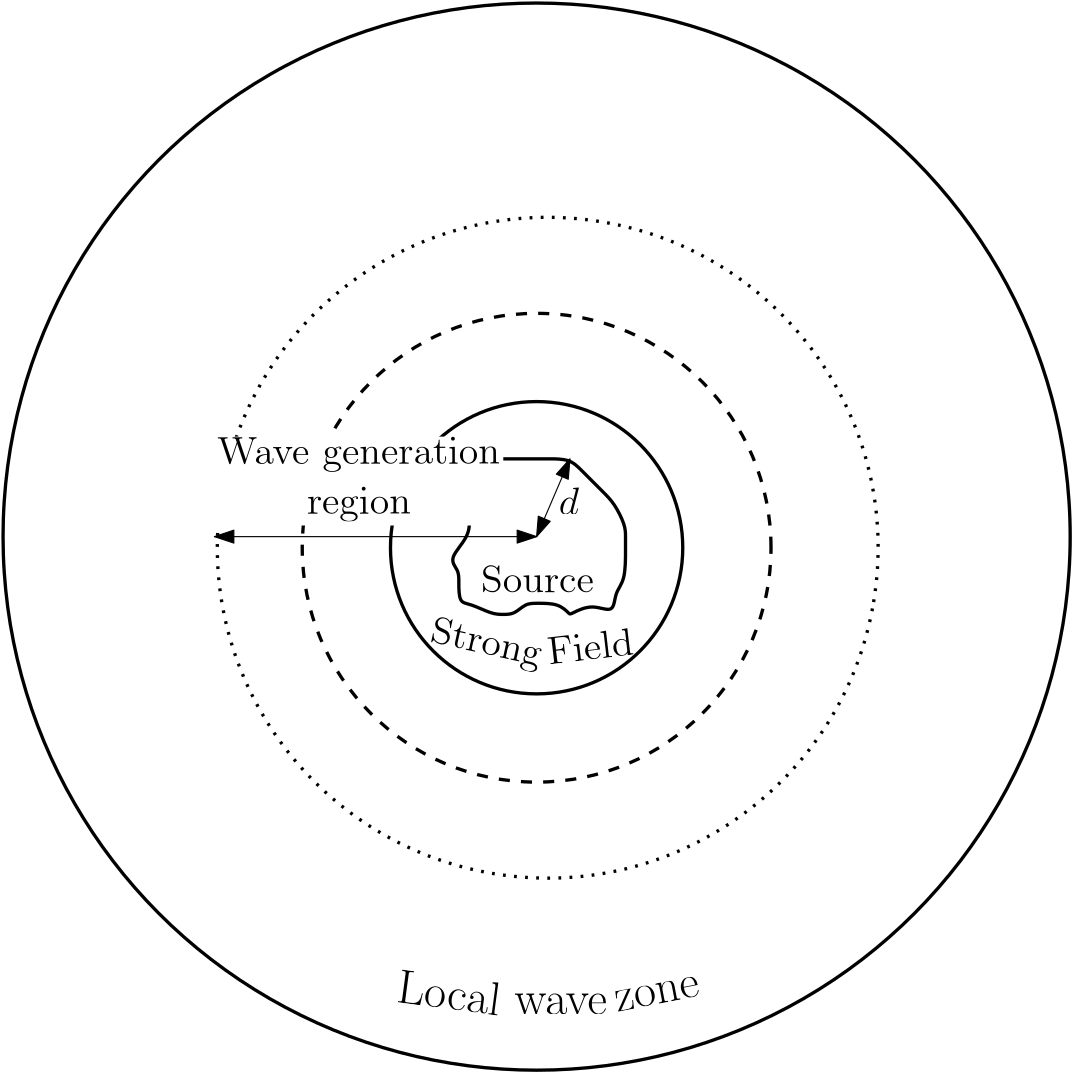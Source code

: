 <?xml version="1.0"?>
<!DOCTYPE ipe SYSTEM "ipe.dtd">
<ipe version="70206" creator="Ipe 7.2.7">
<info created="D:20180222004950" modified="D:20180222145208"/>
<bitmap id="1" width="646" height="664" length="76114" ColorSpace="DeviceRGB" Filter="FlateDecode" BitsPerComponent="8" encoding="base64">
eNrsnXc8lvv/xyN7772SESXppDREw2gnKg3tob3rNLW3U2kvh5aSiPahFEpblAqJyMreI/X9
vR6ux7kffhpHuXG77/fzjx7S3XVf1/v6fD6v9+sz//c/giAIgiAIgiAIgiAIgiAIgiAIgiAI
giAIgiAIgiAIgiAIgiAIgiAIgiAIgiAIgiAIgiAIgiAIgiAIgiAIgiAIgvgPysrKqqqqiouL
P336lPU9CgoKPn/+XPu/lJeXZ2dn37p168SJE8ePH3/y5El6ejr+ip/9/f3j4uK+vUhJScmX
L18o2gRBEATPkpqaGhUV9bQGSOeRI0eWLFky/19mzZplZ2c3duxYa2trfX193e/RvXv3mzdv
1hZlX19ffF5JSUm6BnV19TZt2jB/lZWV1dTU/PYivXv3njp16vxauLm5Xb9+/em/vH79GlkB
vS+CIAiCC6xuZGTkxYsXz58/D+s6ffr0gTUYGxtDKxX+RUpKSkxMTLQWgoKCwsLCAgICfD9A
S0srICAAPpr1XadOnTI0NGz1L8zH6vy1Dri+iIhI7e8VFxeXk5Nj3ZiGhoalpeXAf1mxYsXp
06eTk5Orq6vp5RIEQRAthYiIiJEjR6qpqcnUAK8K+ROsgZ+fv9X3UFRUhHXVq8WwYcOgg+u/
4dq1a3l5eV+/fmV9Hf4aGBi4ffv29f/FmjVrbGxsDAwM9P4/+HZodO37YVRb8F+g13iQVatW
paWl1XnYL1++4JcJCQm4DdJrgiAIogmA9Hz+/Bk+8d69e/7+/suXL1+7du3r169riyPDyZMn
9fX1GaMKCRaoQV1dvWfPnrY1LFu2DJ858y/nzp179uwZdC2jFrm5ucXFxSXfUFlZWecb8Vf8
sqQe4II5OTmZmZkZ/5+oqCg8Eet+Nm7c6OTkxNxq27ZtkU7g/uHc3dzc8H/rPOytW7esra1V
VFTMzc0dHR3HjRu3Y8cOZAhIS/BdNFpNEARBNBwoXUFBwYMHD7y8vHbv3g3b26NHD0gtHKWs
rKyYmJi8vPyFCxe+NYaJiYm7du2aNWvWypUroXT3a4B2Q85yaygqKiovL6+oRfO6S3w7NJ11
M9Du/Px85lbj4+MfPXqE+3/48GFWVta3Cnv69GmYbuQerVu3Fq5BUlIS8VFQUDA1Ne3fvz90
/NChQ/hYbGxsaWnptwkMQRAEQXzXCL9///748eNLlixxcXH5448/lJWVpaWloTLM8C6r2xmK
PGjQIKjVtxIDgYOoFRYWwpNC6T7X0ELdIm4bj4P7x5/fFdNPnz75+fm5u7uPGDGia9euUGHE
igkRNJrp8ZaSkpKRkVFXV7eyspoyZQrSleDg4GfPniHhoSJHEARBMMCrwrqGhIRs2bLF2dnZ
xsYGLhgSDMEVERGBpjDiwlg/CwsLOOWdO3devnw5LCwsNTW19gwrnu1JgK2G+c3Ly8vOzkYw
YagRn2XLlo0ePdrQ0BDBhCgjkqwZZYgkM4sMCo60Z//+/efOnYuJiUEOQyPRBEEQvGaEIaan
T59etGiRtbW1gYEBjLCEhARklzX5Cn/V1tbu06cPPgOxvnLlSnR0dFpaWn5+PtSHcb7UAftd
EBnEp6ioCLF6//79q1evYIePHTs2a9YsSDASHgg0y0RDoBkHraWl1aVLF3zG09Pz6dOntPaK
IAiCW4GZffny5YULFxYvXjx8+HAjIyPGCDMd0bBvUAdZWdlu3brNnz8f8nHnzh2oSU5ODpSF
mU8FHScJ/g0HzfR7l5WVwQIzJjo0NBQvAqnOkCFD9PT0hISEmNndeAWioqJ4L4qKir17954y
ZYq3tzcSIaRAFEmCIAguAGIaGBjo5OSko6MDLwYVhgQwRhiNv6amJnTBzc0tKCjoxYsXHz9+
ZKZdQcFJfxvPRFdUVCDOeXl5CQkJFy9eXLlypaOjo6GhIZIiZh0W07+NFwTv3K9fv5s3b+Kl
UOgIgiBaNLBmEyZMEBYWZpYjoZFv37799OnTDxw4EBkZ+eHDBxhhZgrWjyYvEY0HHDTUGfGH
OiMdev78+ZkzZ1xdXU1NTeGXGe8sKCg4atSot2/fUrgIgiA4HxgoaOuNGzeuX79eZ81sWVnZ
4cOHXVxcpk6deuzYMUaFIdP4PY0FcxR4F0iKINB4O8nJyWFhYd7e3vPmzZs7d+6tW7doZJkg
CIKTKSkpQdMNVzV8+HBm7yl1dXVPT8/aPZxo50tLSwtqIBVuQeqMN4X3WFjDt/ui1E7Gzp8/
7+bm5u/vD5dd5xgOgiAIolFB+xwdHb179+5Bgwbp6urKyMiwhoY7dep05coVWpTEO0RFRfXu
3VtcXFxWVtbU1HTq1Kk+Pj7p6em0XRhBEESjOuLnz5/v379/2LBh2trakpKSEGLW6LC1tfXc
uXPv3LkDI0yx4h0+fPgwevRoMTEx1nIqZGjt27efPXs2XHNKSgq5ZoIgCDaSlJS0b98+e3t7
LS2t2kIsJycHf7Rhw4b79+9nZWUVFRWRO+Y1qqurMzIyAgIC1q9f379/f2bHMH5+flFRUUaa
J02adPHiRbhm2n6EIAjit1vajx8/oqWdMWOGkZGRlJSUoKAgI8SampqDBg3avn17REQEWlp4
Z/JBvAzrrI2cnJzIyEhkaMjTIMf8NTCuuWPHjq6urqGhoUjbaCIBQRBEPSkoKIDnXbRoEVpR
eXl5tKjMGDEccd++fTdu3Pjo0SO0vaWlpTRNi6gDigSkmdnMc+fOnVZWVhISEkyHNlyzqqqq
tbX1mjVrkMvRxiMEQRA/Ag3pw4cP169fj1ZUTU1NTEyM2VYa7njYsGEHDhzAv2ZkZOBj1P1I
1Eeaobm5ublhYWFwzcjlGNcsICAgLi6uqKg4ePDgkydPfvjwgTpYCIKNFBcXf/z4kc6Rabmk
pqZCcG1sbNTV1dFaos3k4+MTFhY2MDBYunRpaGgohJgWLhENcc1ZWVnI6BYvXmxkZISihUxP
SEgIyZ6Jicny5cvv3r2bl5dH07MJouFAizMzM2mTvRZHVVXVgwcPVq9e3aVLF2lpaWaYGL5Y
T0/P1dXVz8/v3bt3RUVFJMQEW6iurkZxgin29/efPHmysrIyU97ExMQUFBR69Oixd+/emJgY
akkIoiF8qYEa7ZaVRJ07d47Za5o5qo8ZJrazszt48OCbN2+YTSHIsxBsh5kGhgL29OnTXbt2
IRtkLLOAgICkpCQKJLLBgICA3NxcihVBEFxPWVnZ5s2btbW1WYuYDA0N3dzcHj58mJWVhX8l
ISaaxjKXlpampqZeuXJlzJgx6urqzHAJs2yqf//+3t7eSUlJtJ6OIAgupqSkZNGiRfAjcMf2
9vaHDh16/fo1zdcimtEyFxQUREdHnzx50s7OTkpKijneQlpa2sjIaOvWrRkZGRQogiBaOhUV
FbC9dc4IQBsYHx/v4+MTHBycnp5OppjgEMtcXl6emZkZHh4+f/58WGZmObOJicmTJ08oPgRB
tGgtvnfv3rRp0+Ay5s2bBwmu0/rhA3QGMcGBlvnz589FRUWRkZELFy7s27fv6tWrU1JSKDIE
QbREoLMRERHQYh0dHWZzj379+j148IAiQ7QgGF3Ozc0tLi6m8RSCIFoc5eXl8MXTp09v06YN
a6MtXV3dnTt3pqenU3wIriEpKWnPnj3r1q1DqkknmxAEwVFkZWV5enqOGDGC5Yv5+PgMDQ1d
XV2Dg4Pz8/NppJjgJvbt29e2bVtxcXFNTc2pU6ciESVdJgii2cnMzDx//ryDg4OKigpzSDHo
0KHDli1bXr16VVhYSIPFBPcRERHh5OTEzMpGCqqurj5hwoTbt2/TMRYEQTSXFp88ebJPnz7y
8vLMymJgbGy8devW2NjYkpIS8sUEt4I8Mycn59KlS4MGDZKUlGR0WUFBYcSIEdBl8ssEQTQZ
GRkZjBbLyckJCAi0atUKLZKRkdHGjRvhi0tLS0mLCV6gsrIyOzsbujxkyBDmXGakpmpqajY2
Njdu3CBdJgiiUcnKyjpx4oSVlZWsrKygoCCaIDREXbp0YfqoSYsJ3tRl+OXLly8PHTqU8cuo
GqqqqpMnTw4PDyddJgiC7VRUVPj6+vbr14/li6WkpNAE+fn5paamkhYTpMvQZVSHwYMHM8c+
ioiIaGhoTJkyJSwsjHSZIAh2aTGalGnTpmlpaTG+GK1Np06dPD0909PT0RDRVBaCYOlydnb2
w4cPR48ezRpfVlNTmzhxIukyQRANoaqqKjw8fOrUqaw1TZBjY2PjLVu2vH79ury8nLSYIL6l
uro6Ly/P399/0KBBEhISzGHf6urqSGtRcWi/EYIgfpXk5OTt27ebmJiw1hfT3C2C+FW/7Ofn
Z29vLy4uzvhlMzMzd3f31NRUqkEEQdRTi5lzYyUlJVu3bo2WpH379jR3iyB+T5dRoTw9PS0s
LOCUUaHgmlG59u3b9+nTJ4oPQRA/oqys7OrVqzY2NowWt2rVSllZecWKFbGxsaTFBPF7fP36
tby8PC4ubtu2bcbGxoKCgqhcUlJSjo6O165dq3MyGkEQxP9qttY/dOhQu3btmOlb8vLyLi4u
wcHBeXl5pMUE0UBQiZDWMrqsqanJWry8fPnyN2/eoPZRiAiCYPHq1auhQ4cie4ciW1hY+Pj4
ZGdn0x6YBMF2Xb59+/b48eNlZGT4+PjExMRgnDdt2pSRkUHxIQiCIScn5/jx4/PmzfP09Hz3
7l1FRQVpMUE0Bkh0CwsLb926ZW1tLSwszM/PLy4ubmtrizS4oKCA4kMQPNgmJCcnwwWzZBc/
4K+RkZFJSUnUTU0QTVAHU1JSDh48qK+vD1EWFBRUUFBwdXVNSEigCkgQvMP79+9XrFiBdmDh
woXQX9bvP378OGnSJEdHxydPnlCUCKKxQRpcVlb2+PHjuXPnQo6ZFVJdu3b19/enGV8EwfWU
lpZeunSpX79+kpKSSMtHjRoVExNTO2nfsGGDmprayJEjo6KiKFwE0QRUV1cXFRX5+fnZ2tqK
i4sLCAggYaZhZYLgbh49ejRlyhQNDQ1mNjVy8p07d+bk5NT+zNWrV83NzaWkpMaNG0eiTBBN
RmVl5adPn65du3b27Nl3797R7GuC4FYKCgoOHTpkamoqIiLCx8fXunXrXr16nT9/Pjc3t870
rRcvXgwYMAD2WVhYePjw4eHh4WgoKIAE0QSgMlZVVVVUVNA4MkFwJdXV1devXx82bBgcMbPp
h5KS0tKlS1+9evXdQyJKS0vnz58vKirKrJe0sbGJiIigMBIEQRBEQ8jIyNi0aZOenh60FdYY
fzo5OYWEhOTn5/9ou3v8fvv27crKylBkcXHx5cuXf/z4kSJJEBzioMk+E0SLgzlCcfz48YqK
isyZTW3atNm1a1dKSgoq9c//761btyZNmqShoQERh1/Gf6F4EkTzAiHesWOHjY3NkiVLXr16
RaPMBNFSKCwshPgaGBgICwtDVSUkJIYNGwZrXFpaWp9NPyorK3GFgICAbt26QZe9vLyg7xRV
gmhGqqur58yZIycnJyoq2qlTpyNHjuTm5lJYCILDE+lnz57B4bKssYKCwpo1axITE//TGn+r
y0ePHoWsjxkzBjk5xZYgmpfk5GRnZ2dxcfHWrVvLysqiYsbFxdHGegTBmSBnPnz4cOfOnRlr
LCgo2LNnzwsXLuTn5//e2BNagNGjR6upqXl6etKMa4Jo9nz7w4cPW7ZsQZVEso1qbm1tHRgY
SHuJEASnAWvs4uICa8xMqG7Tps327dthjb87obr+LYCXl5eRkZGTk9OLFy8oyATR7KJcWloa
EhLSt29fERERAQEBDQ2NpUuXInkms0wQHMK1a9d69+7NWGPI8aBBg1Bni4qKGj4tExdZvHgx
hH7Dhg119hIhCKJZqKqq+vjxo5ubm6amJjJwUVHR7t27h4aG0nwPgmheoJJ79+5t3749smVo
sZyc3IIFC2JjY3911PhHIPEODg5GfbewsLhz5w4FnCA4AVRMmOWbN2/a29uLiYmh+rdr187d
3T07O5uCQxDNwsOHD8eMGSMvL8/0VEOX9+/fj+T5R2uNf4/KykrUdF1d3VWrVmVmZlLYCYJz
zHJaWtqMGTOkpaX5+fklJSWHDx8eExNDa5YJoimpqKg4f/48rCvTUy0qKgppjoyMLCsra4zK
+ObNm2HDhrVp0+bChQvslXuCIBpolgsLC728vLp06SJUQ48ePdA44JcUHIJoggr4/v37TZs2
tWvXjumpNjIy8vDwSE1NbbxNA6DCe/fu1dbWnjZtWkJCAr0FguC0FP3169cwyEwPtqqq6pYt
W7KysigyBNF4wP+Gh4cPHjxYXFycvwYnJ6f79+/Xc+uPhhAfH+/s7Ny2bduTJ0/i6+hdEASn
NQ6Q4G3btkGO+fj40ERMnDgxOjqaXVNKCIKoDSywr69vt27dmLMUVVRUVq5cCaFsmv30YJMv
XbrUuXNnOzu7yMhIeh0EwWkgLS8rK7t8+bKZmRmcsrCwcPv27YOCgvBLCg5BsJeioqLZs2cz
cqypqfnXX38hJW7KKRw5OTnz589XU1PbunUr7eBH8CCQNlhODl/5W1lZ+eDBgzFjxkhJSfHz
86urq69duzYjI4NeH0GwkZKSkqVLlyooKAwaNOjWrVtN0FP9bQb+5MkTGxsbIyOjwMBAms9J
8BrZ2dnFxcWcX/I/f/6MW121apWqqipEWUxMbMmSJfHx8TQtkyDYKIgpKSnPnj1LTU1trrEh
pN/bt2/X0NBYsGABnQlF8BrQ4payNRbuEzm8n5+foaEhsxzD0tIyLCyMtsMlCDY2CMhym7dN
SEpKcnBw0NPT8/HxoT2CCIKTgf4GBwczc0EFBAR0dHQOHjyYl5dHkSGI39BfDuwfQx3fv39/
27ZtHR0do6Ki6DURBCdTVVWFLHr06NEQZZhlOTm59evXp6en0z7YBFFP3r59u27dur59+/71
11+fPn3itNtLS0sbP368iorK8ePHy8vL6X0RBIfn9pmZmXv27FFXV4coi4mJjRo1Kj4+nkSZ
IP6T6Oho1BcJCQkBAYEZM2YkJiZyYAX39/dnrYSiek0QHA6zMOro0aMdOnQQFBQUEhLq3bt3
UFBQSUkJBYcgvsvnz5/Pnz/fo0cPUVFR5kTF06dPc+YC/9LS0uXLlysoKKxdu5YDXTxBEN9S
Xl7+9OlTa2trKDIzrBwYGEirlQniWwoKCo4dO2ZqasrsjamlpXXgwIH8/HyOveEHDx7069fP
3Nw8ODiYXh9BtAiqq6ujoqIYUebn5x84cGB8fDyFhSBqk5ycPH/+fEVFReYUp/79+wcFBUGj
OblDGI5+//79+vr6ZJMJomWJ8ps3bzZs2ODo6Lh582baPIQgapOSkjJ37lxZWVk+Pj7Isb29
fVhYGOdvDQQSEhJGjBjRrl07X19f2j6XIFoKX758KS0tLSwsxJ+01Q9BsAgNDYWoycjIMAsT
5syZExMT0zRbVbMl2YZN1tXVnTBhArJuepsEQRBEC+XmzZtWVlZCQkKQY3jkdevWpaamtqyd
7mDwJ0+erKOj4+HhUVBQQO+UIFoo8fHxFy9eRGpN/V0Eb8px7969mXlcGhoa27ZtS0tLa3E9
SLjhK1eumJubW1tbh4eH02sliJbI169fp06dqqSkZGZmdujQITpKhuApbty4YWlpychxt27d
AgICSkpKWujC3sLCwrVr18Im79ixg2wyQbRQRV68eLGsrGzr1q2lpKS2bt2ak5NDYSG4noqK
isDAwF69ejFybGFhcfXq1Ra9/Tvq8suXLwcOHGhiYgK/TOfLEERLJDMzc/369bDJaJckJCQ2
b96cnZ1NYSG4mLy8PJRz2EmWOw4KCuKC01iqqqqYM6Hmzp2bnJxML5ogWmJqXVBQ4OHhgYqM
1klSUpKcMsHF5Ofnb9q0SV1dnZ+fH4rcvXt37pBjhujoaDs7Oz09vYCAAFpPQRAtVJTLy8v/
/vtvLS0tEmWCi3n79u2CBQtUVVX5+PiEhIRGjBhx//59bprT+PnzZ29v7w4dOsyZMycpKYne
OEG0UCoqKlCXtbW1GVGeNWtWamoqhYXgGvLy8tatW6esrAw5FhERcXV1ffPmTUtZdFx/srKy
Jk6caGhoeP78eVpAQRAtWpS9vLwYUUaTNWrUqNevX1PfF8EF5ObmbtiwQU1NjZFjJJxxcXFc
Wba/fv169uxZExOTwYMHP3nyhF49QbR0UTY2NhYQEBASErK1tY2JiSFRJlq6O964cSNzLKmw
sPDMmTPfvn3LxaU6MzNz0qRJSkpKHh4excXFVAAIokWLMlTY3t4eVkJQUNDOzu7ly5ckykQL
pfZULqazmrvlmLHJ4eHhVlZWZmZmt27doqOTCaJFg/bqzZs3LFHGDyTKRAuVY7hjNTU1yDHc
MeSYWzur61BZWckMmi9fvjw9PZ1KAkG0dFGGlRg4cCBLlF+9ekWiTLQgcnJyWJ3VPOKOa/Pu
3TsHB4eOHTsGBQXRhiEEwR2iPGDAAHLKRIvj0aNHo0ePlpGRYXVW84g7rl1/jx07ZmhoOH78
+NjYWCoSBMFlomxra0uiTLQIezh58mQxMTEemcr1I5KTk52dnTU0NLy8vLhmFxSCIFFmiTJN
9CI4nKioKCcnJxRXZhEfz8oxU3lv3LhhYWGBgERHR1PZIAjuqNdv3ryBFsNuUPc1wcnk5uau
WrVKTk4OcoziOmPGDJ6VY4bi4uKFCxfKy8tv3LiRDncjCK4R5bi4OJroRXAy1dXVHh4empqa
vDmV67t8/fo1ODgYNrlbt24hISFUZwmCa0SZuq8JDi+ix48f19XV5c2pXD+iqqrK3d1dR0dn
5syZ7969o4AQBDc5ZeaQd2aiV0xMDC2sIDiHjIyMmzdvXrlyJTk5meSYxZs3b4YMGdKmTRtf
X1/u28qbIHhZlENDQ01MTPj5+SHKjo6OdMQMwTl8/fq1qgaS49ogbT548GDbtm1nzJhBNpkg
uAnk2F5eXpqamq1atRITE6OjGwmC80ElnTx5MkT5woUL1K9FENwEcyCFlpYWHx8fnadMEC2i
98DPz8/MzIxWQhEEt4oy45R1dHRevHhBMSGamNzc3MzMTBRFCkU9w7VgwQJ1dfU9e/YUFRVR
QAiCy0Q5KCjI3t5+/PjxNJpMNCVfvny5fv16//79O3Xq5OvrS6PG9bTJT5486devn62t7cOH
DykgBMFlVFVVFRQUFBcXU5NINCVRUVHDhw8XEBCQkJDw8PCg+cP1hDkTSkNDY+XKlWlpaRQQ
giAIoiGkpKTMmzdPWlq6VatWxsbGly5dooSw/rx48WLQoEGIW1BQEB2dTBAEQfw2Hz58gBzL
yMjw8fHJysq6ubllZmZSWOpPdXW1p6enkZHR4sWLU1NTKSAEQRDEb1BVVbVjxw5lZWXIsZyc
HOQ4PT2djN6vkpaWNnbs2A4dOly5coWiRxAEQfwqnz9/PnPmDHQEciwtLb1mzRooCwnKb/Dl
yxcvLy9jY+PRo0fHxMRQQAiCIIhfcseQY1NT09atW7dq1Wr48OFPnz4lOf5tsrOz586dq6Wl
dfTo0bKyMgoIQXAxiYmJp0+fjoyMpMpOsAV/f/8uXbowcmxvbx8eHk4bTzUEJDOhoaG9evVy
dHSkzQQIgrtZsmSJqqqqjo6On59faWkpBYRoCDExMSNHjhQSEoIc29jY3L17l5Y7NRxkyzt2
7NDX19+wYcOnT58oIATBrVy4cEFbW5uPjw9/Xrlypby8nGJC/LYcOzs7i4iIQI61tLROnDhB
xYldvHv3btiwYebm5iEhITQEQBDcSklJyerVq+Xl5SHKdnZ28fHxVN+J36C4uBgFiVl6rKGh
4eHhUVBQQGFhF1++fEFIdXV1p0yZEhcXRwEhCC5uSydPniwhIcEc2kjHxxO/SmVl5f79+5nO
FgEBgZkzZyYmJlJqx14SEhKGDBmirq5+9uzZqqoqCghBcCvR0dG9e/cWrGH+/PkZGRkUE6L+
3Llzx9ramp+fX0hIyMXFJSYmhpK6xrDJly5dMjMzmzhx4tu3bykgBMGtVFdXR0VFWVpaQpFl
ZWUPHDhAXY5EPYmIiLC3t4c1btWq1cCBAx88eECTqxsJ1MrZs2crKyv/+eeftIsXQXC3KJ85
c0ZTU5OPj09GRubKlSt0dh7xn2RmZs6fP19CQgJybGJicv78eSo2jcfXr1+vXr3apUuXbt26
hYaGUkAIgouprKyEO1ZTU4Mo9+jR4/Hjx7R0hfgJEN9t27YpKSmhwGhoaBw9epQmVzc2ZWVl
Gzdu1NbW3rlzJ3VkEQTXt7GTJk2C5REQELC1tX337h3FhPgu1dXVzGYgkGNJScmlS5empKRQ
WJqA6OhoOzs7Kyure/fu1X/6HN7X7Rry8vIohgTRUvjw4QPqu3ANq1atoh0JiO/CHHzM7M3l
6Oj4/Plzms3VZLnQjh07tLS05s+fn5ycXJ//EhwcPGPGjLZt23bo0OHq1av0pgiipYCs+9q1
awYGBvA+4uLivr6+tMEmr1FUVJSbm1tZWfmjD8THx0+ZMgXFA3Lcs2fPmzdv0gBHU5Kenj5u
3Lh27dpduHDhJ68JyhsbG/vnn3/q6ekhweavoW/fvqGhobR+iiBaCqitly5dMjQ0RP3Fn3fv
3qX6y1OgkS8vL//RlOm0tLQ5c+Yws7lUVFT27dtXXFxMQWvitPns2bMwvEOGDHn69Ol3P4OX
snfvXiMjIxEREVTkVv8iICBABy4TRIsT5e3btyspKaEujxw58v3797ThA6+1+T8S6yNHjujq
6qJth+1auXLlp0+fqGw0PZmZmZMmTVJWVsbr+O6O9O/evRs6dCjqr6Ki4sSJE0+ePHnmzBkX
F5dOnTpBzX/irAmC4EDy8vIcHBxERUWFhISWLFmCFoBiQjx48MDW1pbp/0TxoJMWmzFlCg8P
792794ABAx49evTtW6iurr537567uzszm6uyhsLCwrS0NOrTIIiWWOXR/Hbp0kVAQABptre3
N1VkHufNmzdjxowRFBSEQbazswsLC6PNQJqRioqK1atXwyavXLnyu/vsff78GZ+pM8RPGRRB
tFDQ3oaGhurp6fHx8aHiX79+nfZ/4OXCcODAAU1NTcixoaEhMjRafdzsPHz4sF+/fqamprdu
3frPD+N9FdZA00IIooWCyrtx40YFBQWIMup+XFwc5di8SWJi4tixY/n5+cXExFAkaHsKDkmT
Dh8+rK+vP2/evJ+shEpPTz969Ki9vT1SqXbt2q1atSohIYHWQBFESwTVefDgwSIiIgICAmiK
c3JyKCY8CJIxJycncXHxWbNmoT2nxIxDgBA7OztraGicPn36u+b35cuXkydPVlRURP1lJgCg
Li9YsCApKYmiRxAtDrS9r1+/7tSpE+qyhIQEDSjzJuXl5Tdu3AgMDMzMzCR7xTngXeC9dOvW
DfnSixcv6vzr27dvHRwchISEpKSk4JFhpR0dHVVUVNq2bXvp0iXqviaIFlrrjx8/rqam1qpV
q44dO967d49WT/AgVTWQO+Y0ioqKFi5cKC8vv2nTptzc3Nrvy93dXVNTs02bNkePHs3Kyiot
LQ0JCenevTv88t69e0tKSih6BNESKSwsZLa8bt269dChQ9+/f08xIQhOADnSy5cv7ezsLCws
7t69y/p9Tk7O2LFjUWEnTpz45s0bJpU6depUu3bthIWF9+/f/92FzARBtIhaHxUV9ccff6CC
CwkJ7dy5k7asJwgOobq6evfu3fDCmzdvZtnk/Px8ZNGorcOGDbt69eqrV688PT27dOmCKtyz
Z09oN3V3EESLrvWHDx9WVVVt1aqVpqZmcHAw9V0TBIcAFzxkyBBLS8t79+6xsmgfH5/27dsL
CgpKSEhIS0uLi4tDjo2NjS9cuED71RNES6e4uHj58uVycnJ8fHxIvz9+/Egx4UrQmKekpPj5
+UVERNAi9BbBly9fLl68+Mcff9Q+E6q8vBxZtJmZmYiICMyyoqIiVPvmzZvUX00Q3AEqe79+
/ZjZm15eXjTvmiuBHM+YMQOveMKECa9fv6aAtAhycnKQJ+vq6np6erJmbSGhQuZ87dq169ev
JyQkFBQU0EFdBMFNqXhQUJCOjg5ssoWFxdu3b2k0isvIzc1ds2aNvLw8c/ZxdHQ0xaRFgJp4
+fLlzp0729vbP378uPbvP9dAVZUguI/KysoDBw4YGBhMmTKFjnXjPtCq//HHH8i4BAQEFi1a
VGfPZGrVOZmqqio3NzckzB4eHtR/RRA8QkVFBbQYZorOGuAy3r17N3nyZBERESiytbX1nTt3
au8HAjnOzMysveiV4DSePHnSp0+f7t2713l3BEFwMV9roDhwE2VlZe7u7urq6q1atdLX1z97
9uy3Y45o5Om9czKVlZXbt2/X0tJatmwZzb0kCIJooQQHB1taWjL91a6urrT1cQsFQjx69GgT
E5Pr169T+kQQBNHiyM3NXb58uaSkJAyylZUV9Xm2XKDCnp6e7dq1W7p0KdlkgiCIlgXE9++/
/zYwMIBBVldXP3jwIC1ZbdGkp6dPmzZNT0/v1KlTtKKcIAiiBfHgwQM7Ozt+fn4Y5LFjx9Ia
ZC6wybdv3+7Ro0f//v3xcqnvmiB4h6KiojVr1jg7O6Pu09aaLQ54qC1btsjJyUGOLSwsrl69
SptIcAGlpaWolaqqqm5ubp8+faKAEASP8OrVKxMTE0FBwb59+757944C0rIICAjo3LkzHx+f
vLz8vn37ysvLKSbcASrj0KFDTU1Nr1y5QlkWQfAI+fn5U6ZMkZSUhCgjLc/OzqaYtBRev349
duxYISEhfn5+R0fHqKgoignX8OXLlyNHjujr66N6xsXFUUAIghf4+vVrRkaGtbU1FFlbW/vJ
kyc0TbdFUF1dvXfvXuY8L2NjY19fX9ryhcsoKCiYMWNGmzZtjh8/ztrsmiAIrhdl5qxGWK0x
Y8bQ7potgrCwsH79+vHx8UlJSW3evLmwsJBiwn0VMygo6I8//ujbt29kZCQFhCB4hOLi4okT
J4rXEBAQQMORnO+eli1bJiYmBoNsa2sbERFBM3K59UUvWrRITU1t9+7d+JkCQhA8QmhoaNu2
bZljoWJjY6mF51i+fPni6+tramoKOdbR0Tlx4gStWuVimxwdHW1jY9OnT58HDx5QQAiCR/j8
+fPmzZsVFBRat269YsUKWnPBsSQkJIwdOxavCYo8ceLE+Ph4igl3V8ydO3e2adNm+fLltIsX
QfAOycnJXbt2RVMvLy8fFBREfdccSGlp6Z49ezQ1NSHHeFnXrl2jCV1cT2ZmprOzs4GBQWBg
IHVeEQSP8OXLl23btikqKvLx8fXo0SMuLo6qP6cRExPj4ODAz88vIiKyevXqvLw8ignXg2ro
4+NjYmIyfvx42pONIHiHgoKCYcOGobWHU/bw8KAZvBxFWVnZ9u3blZSUYJC7d+9+8+ZNSpl4
hIqKij///FNbW9vd3T0/P58CQhA8ko0/fPiwQ4cOcGEaGhoPHjygTlHOeTXXrl2zsLDg4+NT
Vlbet28fnSjBU9y/f9/S0tLU1PTWrVuUiREEjwAJXrZsmYyMDFr+xYsXZ2VlUUw4gbS0tOnT
pwsICMAgOzk5RUdHU0x4ivLycjc3NxUVldWrV1OtJAjeITExkdnFS11dHZk5bavLCZw7d87Y
2BhyrKqqeuTIEToWhAdJSkpycHDo2LFjYGBgVVUVBYQgeIEvX754eXmpqanBJi9atIgS8mbn
48ePMMjIkeCR58+fT6tgeLZiHj58WE9Pz8XFhaZ4EQTvUFBQYGdnJyQkBF2OjIyk0eTmxcfH
hzHI8EcBAQE0jMizpKSkQI61tLSOHDlSXFxMASEIXgBtPmyyuro6bLKTkxPaAYpJc8EaQRYW
Fl68eHF6ejrFhJdt8vXr183NzXv27BkeHk4BIQgeoaSkZNKkSRISEqKioufPn6eZvc1CVVXV
qVOnGIM8YMCAyMhIMsg8TlFR0axZs+Tk5Hbs2EEroQiCd2BGkxktSEpKooA0Pa9fvx41ahQ/
P7+MjMyuXbsoLyKQkt27d69Xr15du3YNDg6mESWC4BHy8vIgB2JiYkJCQtu2baMdopqeFy9e
DB06lGWQKSDE/2o2u96zZ0+bNm2mTZuWkJBAASEIHsnGoQKGhoZ8fHz9+vV7//49xaSJyczM
XL16tbm5+ZEjR8ggEyxycnImTZokLy+/f/9+muJFEDxCVVXVzJkzJSUlRUVFjx07VlRURDFp
4qSorKwMYacFyESdguHr62tiYjJgwIAnT55QQAiCR7h//37btm1btWqlr68fFRX15csXiglB
NDvZ2dmurq6qqqq02TVB8JRN3rhxo4KCAj8//6ZNm3JzcykmBMEJNvnx48fW1tbGxsbXr1+n
VJkgeARYYyMjIz4+PgMDg+fPn1PdJwjOyZZhk5ctW0Y7uREEj1BdXe3q6iopKUk2mSA4Cgix
k5MTEmY/Pz+abEAQPMKjR4+YSdewydHR0WSTG4/09PS//vrL3d39w4cPFA3i5zDb60GRR40a
FRMTQwEhCF6gqqpq+vTpZJObIM7QYlVVVTk5OfxQXl5OMSF+TllZ2aJFi3R0dA4dOkQroQiC
R4iNje3WrZuAgABs8rNnz8gmNwZPnz4dPHgwHx+frq6ut7c3HYVJ1IfQ0NAePXqYm5vjB4oG
QfACkOC5c+dKSUnBJnt5eZWUlFBM2G6Qd+3apaio2KpVq0GDBj169IhiQtSH0tLS5cuXo+Ss
WbMmMzOTAkIQvMDDhw+NjY3h4FxcXNLS0iggbOTr169hYWH9+/dHeKWlpXfs2EGbdBH1Jz4+
fvDgwVpaWr6+vtzUtYJnSUlJCQoK2rx58/Ia9u7dGxER8eYbMjIykNNSSSB4h+rqalSNPn36
HDlypKCggALCRsrLy9euXSsmJiYgIODs7BwdHU0xIerPly9fIFXa2toDBw58+vQpxzYgEM3E
xMTbt29fvXrV29t71qxZDv8yYsSIa9eu1Zk7ceHChc6dO6NeCAsLC9UgIiIiISEh+Q1t27a1
tbVlLrVp0yY/Pz98RUJCAsk0wcUgZS0pKamsrKRjAdnLs2fPhgwZAoMsLy9/8OBBOtOH+FWg
Po6Ojjo6Ol5eXmVlZZxwS6WlpVlZWXFxcefOndu6dStcvKmpqYaGBgQUIisqKgqFFajFvn37
6mzVe/z48fbt2+OfWv0XqDutW7dmrgP5FqvBwMAAukyiTBBE/amoqNi1a5eSkhIaFnt7ezrm
ifg9mxwQEGBmZtanT59mLELJycmPHj3CnaxcudLa2lpLSwtJpri4OFQSWsnPzw/prK2kysrK
cMHdu3eHX37y5Ekd9YSmv337Fob3xA84cuTI+PHje/Xq1b0GIyMjfFfti+NO6nTjFxQUeHh4
LF++3N/fPykpidZxEwRRm8TExHHjxqGlkpWVpXOQiYakduvXr4cIbtu2rYmXKEJJQ0JCJk2a
BJPOWGBIMEwro7/wwvglbgw2eeLEiStWrIDI3qsBgpuXl1dSUlJeXv7driFkGpDUqh9TVlZW
8i+ZmZlPnz7FZT09PefPn3/27NmcnJw6F9y+fTvuBLeEm9TW1u7Ro8fq1atxP8glaHUDQRA+
Pj7GxsZouLp06XL16lUKCPHbREVF9evXj+mtbcolio8fP+7bt6+goCDLAktISOjq6kJ/t2zZ
cu3aNShvWlpaYWEhBBTiC+2rroG9N/n161dckBmwxrfgz2/H13x9ffv06cNYaaavm+nlhjqP
HTt29+7d4eHhyGdogSdB8CCpqanTp09HUyYgILBw4cL09HSKCfHbQIyggKqqqnPnzk1KSmL7
9aGkz54927x584ULF2rb8NjY2AEDBiATGDhwoLu7u7+/f2RkJBwr9BfOHf8LAschk08g03Dl
kN39+/cjYTA0NBQVFeWrAdVQREQEYt2xY8dNmzbBbhcVFdGcGYLzKSgoOHbsGKrep0+fKBoN
ITg4uFevXkjXTUxM0I5R9ScayIsXL2BXZWRkUEPZNQICv/nmzRsIsZWVlbKyMkylhYUFRI31
AQgucsuMjIzi4uLKykrGAnNyYcbt4T6RMMC5I8eANXZ2dlZTU2M8Pj8/P54RT9q+ffs5c+bA
4yO7oPmWBMeCMmxsbIx8cu3atd+O1BD1pKSkZP369Wg8YZAXLFiABo1iQjTcxu7bt09HR2f4
8OFQ5wZeLT09/fDhw4MGDVJXV0d9Z4aGhYSERo4cWWcn7a81tKxYQWfhKeDiGXVGs3bmzBkY
Z0SP6YGHNONhJSQkIM1ubm4PHz6kzZEIDiQ3N9fGxgZlVVVV9f79+zQj4vfw8/MzNTVFxSeD
TLCRrKyssWPHKioqHjhwoM56ovpX8OvXr8+YMcPIyAh6hIyR6ddVUVGB0J89exZK3dI9I+5/
zZo1yDdYHX1w+sxUscTERF9f3+nTp7dt2xatHMs1I6Sw0qdOnaJpYARHAe34+++/mU6eFStW
ZGdnU0x+wyCvW7dOSkoK2TgMMo0gE2ysnkjwTGsICQn5pUwvNjZ2586dPXv2lJGRQcmEEkGP
9PX1UUR9fHxev34NiYcYcUH2GB0dbWlpuWPHjm/npePp8Izl5eUZGRl37951dXXV09ODNKO5
Q3IiKiqqra29ZcuWlJQUmgBGcAj5+fn29vYopRYWFvHx8eTvfpWIiAhm20wdHR1k3RRAgo1U
VlYuX75cXl4eCXN9kj0YRqjtqlWrID3MwiUIMVLuESNGHD9+HJ6RmSDNNQKE6rZ+/XolJaVF
ixalpqb+5GOIDJ49KSkJSY6TkxMSFWaSNqIEi00jTQTnFOlt27YpKCggkT569OjvdY7xLGjZ
0NBBi1G7Uc1p20yC7Tx48MDa2lpVVfXs2bM/2QejtLT0xo0bo0aNwiehMowN1NLSmj9//uPH
j1Gvv7uGiAsMspWVFT8/P/6sz76jjGtGNK5fv75gwYL27dvLycnBX1P3IME5vHz50sTEBKW6
T58+jbHUgotJSEgYP348nAiawcOHD9PGQQTbgblD0Wrbtu24cePgf7/9QHFx8dWrVx0dHWEV
mZFiFMhu3bodOXLk/fv3ZWVl3Nolm5eXN23aNAkJCeTDvXv3/qWdwBnLDGv89u3b/Px86toi
OMroMQUb6WJwcDDJSv3x9vbW09NDg9C3b9979+5RQIjGAJ5uzpw5ioqKcHOQIdbvYfdu3rw5
fPhwBQUFRotFRUWhxVDwlJQUrjTFtXn+/LmlpSWz0KlXr15Pnjz51SswW5HUiRL+CpPi4+OD
69c5MoMgmoaAgABNTU2U7UmTJtHcpHqC1HrZsmXMToN//vknLR8jGg8ob5cuXaA7ERERzG8g
FgcPHmzXrh2jxbKyskgL/fz8UA65XotZPvfEiRNt27ZFBJycnGJjY9ly2bKysjFjxkhKSiLP
QUj9/f1pLI9oYkpLS1GkkWCjXv/zzz9kk+sDAtWzZ0/k5z169MDP1PFFNB7FxcWzZs1C9dyy
ZQuT+2VkZIwePVpQUFBeXn78+PEhISG5ubm8tpZnz549Ghoao0aNio6OZlfnPIT+5MmTenp6
TP+/qqrqzJkzHz58SH6ZaEqQbaLsoRDC7tE8h/8ENgStgYqKCiKGCpuSkkIxIRqV27dvd+/e
HZYwMDCQ6WuFDF2+fDkqKqqwsJAHt6JCloKqp6ioyPaTK1G7nzx5wkzJ5ufnR9qDtnHt2rUf
PnygxJtoGpKTk7t27YqcsHPnzgkJCRSQn/Py5csRI0ZAjnV1dU+dOkXrGYnGBpq7Y8cOWEJX
V9fExMT//XugEs+WvczMTDs7O01NzatXr7I9IUFUofj//PPPoEGDxMXFmS3O/vjjD29v7/z8
fCqNRGODErhkyRJpaWkJCYmAgADqovk5R44cUVdXb9Wq1bBhw549e0YBIZqA2NhYW1tbSUnJ
gwcPQi94PBqBgYEmJiaogEiPGy8LysnJOXnyZIcOHeBW4Jfl5OScnZ2Dg4NpH06isblz507b
tm2RDY4ePfrjx48UkJ8k53PnzhUWFkbbuHnzZpr4QTQS2dnZtZUXAnHgwIE2bdrAG/7G1GIu
49SpUwYGBjt37qw9/5ztfP36taqq6vXr12vWrEESziz0hi4vXrw4Li6Ozq0gGg8UPAcHBxER
ES0trcePH1Nh+xEBAQFmZmYwyP379w8PD6ehJYLtVFRUwIgNGDCgX79+YWFhrDIGy+bi4oJU
cOXKlby8LAKt05IlS6CMv73p9y/x5csXvJFbt245OjpKS0uj7gsJCfXo0eP8+fMFBQVUXIlG
4vDhwyoqKvz8/KtXr6blPN+lrKwMvpiZ8rFw4UI6yJJgOx8+fJg7dy5qIuyYhobG5cuXWYqM
H4KCgjp37ty+fXsIREvMBktKSj5+/JiWltaQobHi4uJRo0YZGxsjb2mykXSkAfDjaCRNTU0F
BQVbt24tKys7e/ZsZlifINhOVlaWubk5tMbZ2Zk6rr/L+/fvx48fz8fHZ2Rk5OvrSwaZYC83
b96ENYYLRhmTkpJasGBBnQb/8+fPa9euVVJSGjduHLsW4TYE3M+rV6/u3r0bGhq6d+/e6dOn
j/sX1BS4SFavMioLsohhw4ap1WBnZzeuFosWLbpw4QIucu/evczMzJ/r7IMHD7p169a3b9+m
n8VRVVWFN4JHY7YLgzRbWFj4+/vTyD7RGJVr1qxZaA1Q38PCwuiosjqglfDy8tLX14d5mTNn
zk82tyeI38iHN2zYoKOjg9KFrLhjx46wYxkZGd9q09OnT/v376+oqOjt7V1RUdGU7UNhYSFu
6dq1a7g3FxeXnj17dunSBXZerAYREREolMC/4GcnJyfWzCt4TMiujIwMcygkPKZALYSEhERF
RZnrGBgYdO3a1crKavXq1SdOnIiKimJOQGYlwMy0c/xrsxwSgdvA/SD4yApw23gQbW3tbdu2
0YkVBNtBmspMYIA0I1OlgNQGzdHy5cvR7KAxPHToEA21E+wiMjJyyJAhrIU28+bNi4uL+9Hu
W9Bo6BQyw969e8MtNs0dwo26urq2a9cO+oukXVhYmMkcALOVJUC9MDY2Nv2XSZMmwfDWXiyM
rOPSpUv79+/38PCA07exsTGtBXMkE3MqEy4LpUMoUN3k5eW1tLR8fHxYHd1//vknUhc/P7/m
cg3MoRXR0dHOzs5MhwYCMnXq1JiYGDIyBBspKioaPHgwSpeCgkJoaCjaBIoJi5CQEEtLS7QY
Q4cO/aWd7QniR8D6HT9+HI4YjhJFC27Lzc3t/fv3Px8QKS4uXrBgASrp5s2bm2bKB2S0TZs2
jLdF+4C8HT591KhR7u7uV65cuVnD69ev8/PzS/8FAlona2WErKqGyspKiHVpLSBwwcHBV69e
heCOHj26R48eeEDmTEl8o6enJyPucAoODg6dO3eG3DfvsBFSI2Tp+/btQ3bE7CXSqVOna9eu
0epRgo3MmTOHyfrOnTvH3s1wWjRoSdD4wAUwZ6qiJlJMiAYCVdq7d6+uri7ac+iOra3tP//8
A7Wtj9Dcvn27W7duXbt2ZdcpJwUFBXfv3v3rr7/WrVsXGBiYm5tb+18/fPgAY75x48agoKBX
r16lpqYie4f0QFur/6WBk6zw35nrIEvBlSHuSUlJuCUY6oCAAPhrJiz4diTG48aNe/v2Lev/
QtCzs7Obsg+fBSKARMLa2hotA96jmpoaWk7cDxVvgi0g10UTAUV2dnamoVIWKSkpkyZNQlgM
DQ19fHxoThfRQOLi4uBzmd1rZWVlp02bFhMTU/+hEGTLixcvlpOTmzFjRkP22UMC8PDhw7Vr
10LfcRuQFSEhIVzz3bt3dewtY2wZ5W2a8o9vwdfhe5EPs76ROWBi69atrM6B2NjY8ePHw6hO
nz794sWLycnJTdy5h5tMS0tzdXVlRsmnTp36/v17KuEEW0CeiVwdtRLV88GDBzRayoDkBIoM
I4NE5bsn1RJE/YGxHThwIDNwrKSkBKf86dOnX/WYMIn29vbq6up+fn6/Wk+hWajda9as6dWr
l4KCAuo749MlJSVxzRs3bnBm/xikedWqVXjkU6dOsRxxRERE165dEUlBQUEREREYCqQ6t2/f
bsqOLCQMMPXnz59fsmTJP//8Qx6ZYGPR8vDwUFZWRg3dvXs3Dy6B/1rDt2nw06dPvb29nz9/
TlkK0RDQbnfq1IkZIbW0tPT19c3Ly/sN1wkF/+uvv7S0tAYMGFD/iQ3Z2dleXl4jRoxQU1Nj
pgpDy+C1ra2tt2zZgutw8tEVsKJ2dnbm5uZQYVbE4Nxx24sWLWrfvj0UmZFmKSkpfBJN2YsX
L5osu0DCgDyB2geCvXz48KFjx44o2Kjp+JnXHh9u5bsHYPH43v5Ew0G5Onz4cIcOHZgpysy2
b7W7ZH+VhIQEBwcHqM/atWt/vvoGXxETE7N8+XJTU1N8njlYWUJConfv3rt27YKiISuAtHF4
8Yb9NDMzGzlyZJ1+KmZbLej19evXx48fzxgKZhKaiorKxIkT7969S76VaKGgYk6ZMgW1VUlJ
6f79+7w2n/+7HpkgGkhmZub8+fMVFBQgFuLi4itWrHj//n0D/RSU6PLly3Dcenp6V65c+e7V
UJijoqIWLlyoo6PD9E7jT319/dWrVz969KhFCDELeF4tLa3Nmzd/N2dmxp2hvHFxcdu2bYOV
FhUVZTajRtih1GFhYU3cG19cXHzq1KlLly7RLohEQ9iwYYOcnBwK8549e2jvVoJoIFlZWQsW
LGDqFDRly5YtqampbEn8IDHr1q2DE1y8eHGdqZhFRUXQggkTJuAbBQUFme5cmGJvb++PHz/C
VLa4Dp+5c+dCW/fv3//zMWIEFmkGkg2kKxBiZnNg6DK8M/xyQEBAnZnkjUdoaGiXLl2QGOA2
4uPjqSIQv0dsbKypqSmKMW92XNehpKQEuS71VxO/B9p/Zl40NBHVCjIBGWVjPwwscN++fQ0M
DG7cuMG6LPRo5cqVampqTAe1kpKSo6Ojj49Penp6Q/rJm5GEhAQbGxtjY2PIXD3vH09aXl4e
ExOzbNkypCXMRmHQR2dn5zq7lzQSr1+/7tmzJ+PTIcp0+jzxe0B9XFxcxMTE0IxERETw7EY0
eHC0n3369Bk3btzz58+pYBC/wcuXL21tbVlyzPZls9XV1Zs3b1ZVVV24cGFKSgrzyzNnzkC8
8KWKiorTpk27f/8+fGUL1WKGsLAwc3PzKVOm1FmZVZ/WDDGHLv/555/a2tqMX0aKsmHDhsY+
QgtfffDgQWYLEXwpmhFyysSPisrPP3Dq1Ckk2ChIO3fuzM/P580oZWVlubq6IrVGgu3l5UXF
hvi9PpZjx47NmjUrJCSkkXaxSEtLGz16NFTmxIkTjPVDy+/m5rZixYrw8PCioiIu6OFxd3fX
0NCYO3ducnLy77V4CD6yI8REU1MTLRsc94sXLxr7tquqqi5cuGBmZsbs4A2nQ06Z+Ja4uLiC
ggKkzeXl5d9Nm5OSkpiOa3t7e/zMm5Od7ty5Y2Vl1apVq+7du//zzz9UbIjfbpYbdV0Mqqe3
t3e7du2GDRvGqAwEqLKykmsW4xQXF8+cOVNBQYG1neZvOxHEJDo6+vjx4/izafYS+fz5c2Rk
pKWlJSPK5JSJb8nLy0OquWbNmqdPn363WOKXzIxrVVXVmJgYHlRkVN4DBw6oqanBI0+fPh1p
CRUbgmPJyMgYO3astLT0xo0bs7KyuOzpMjMzYQ3Mzc1h+Rvu93EFtG9N2W+A73rw4EGvXr1I
lIkfJdUoJMg2f5JCb9u2TV5eXkREBOl3SUkJDzZxc+bMERISkpOT27t3L527QdSTT58+rV69
esaMGU059wA1+t69e927dzczM7tz5w6XpdBXrlwxMTFxcHB49epVI31Fbm7uxYsXT5482Ui7
B6O9hVNmiTJN9CJ+lbi4uK5du6Lw8OYaKLRvffr0adWqlYWFxc2bN2mRMlFPNzd//nxkcWpq
apcuXWqkbyktLX379m1sbGxRURHrl5WVlcuWLUMWvWbNGm46TRVV7+DBgzo6Ojt27MjLy2uk
b3n58qWVlZWwsLClpeWpU6caY4UU45R79uxJTpn4vfJz9+7d06dPp6Wl8eDan6NHj2pqakKR
p02b9nuTSQgedMesdcfIZlF9GuNboMUQfRROc3Pz0NDQ2v+EBr93797q6uo+Pj4QaO6IanV1
NeqgqqoqhLLxliyVlJS4ubkxi5dFRETmzJmTmJjI9jycccqQfkFBQYjyhAkTfnXqOMHLoC60
6BUTv01hYeHq1aslJCQUFBT27t3bLAe9ES3UHTfeQidURl9fX2g9rBy+ZeTIkXB2dRp85ixj
NPW1zyts0bx//37AgAEIaVhYWKN+UXFx8d9//92uXTtmN5Vu3brhJbJ9wA7v6NKlS/gWZPvi
4uKw/7QLE0H8nJiYGAcHB1RMCwuLW7duUUCIn1NVVbV27Vrkb40nx+np6du2bdPT02POaRo2
bBgUqry8vM7HkpKSRowYISMj4+7uzh3rFpmVyBMnTmyCPl7kPFFRUS4uLggg4iwrK7tlyxa2
DwHgre3evVtDQwPvUVFR8ejRoyTKBPEjvn79eu7cOSMjI9QXWj9I1AdYV+Z8lk6dOgUGBrJd
jhMTE8ePHy8pKYmvkJeXnzNnTmxs7I82sr527Vrnzp0tLS0fPHjABbHdtWsXxAsJT9MMjsPD
IpM5ceKEvr4+WgAxMbGhQ4e+ePGCvV2FlZWVjCgzu7gcP36cRJkgvktJScmqVatERUVRGdet
W9eUB60SLTF/u3DhArN4X11d/eTJk2zv57x+/bqNjY24uDgEokePHj4+Pjk5OT+Z2lFcXOzq
6iotLQ1P3WR7ODcSyG3mzZsH5fLz82vKzQPxXWfPnoU3Z86sxA/I0tkrmng0ligrKSnhAb/t
8SAIIjo6esSIEagm7dq1Q2NLs6yJn3Dp0iUYUuZEpx07drBXAXG1Y8eOmZiYQBTwFX369Ll3
7159pnbcvHmzS5cuurq6QUFBLXqTkA8fPiAbYQaRm7gmIs6xsbFoCpCZI/gqKiowzuzNzyHK
CxculJGRQWvTt2/fp0+f0v75xH+SmZnp7++P0sIjE5xYXdYDBgx4+PAhFQDiR8TFxaHFFhQU
RIu9ZMkSdp3oxPDp06dFixYpKiri4qKiosuWLav/AY74GAwyPPucOXNa9OY2t27dMjMzGzt2
bLNMVIM+5uTkIJKMk4Uoe3h4ZGdns/Etv3v3zsHBAe8XSRcanMZbcE1wDWvWrFFWVm7fvv3L
ly+5PoXDA+7atUtWVhbNIFqzxt6Lnmi55OXlzZgxA20pkrd+/frdv3+fjQ11VlYW3JO8vDyE
oEOHDkePHsVvfun68HdwlyjJR44cKS4u5swY4onOnz//119/hYeHs24SdZD1pAcOHNDW1t66
dWtzdb/jTsrLyw8ePNiuXTsBAQFhYWGkRh8/fmTj9RMSEoYNGyYiIgJRxhfRMBnxc/z8/JAi
QqE8PT25fvOuDx8+TJkyBVUD+TBqB23VRXyXioqKffv2tWnTBnKsr68fGBjIxs7he/fuDR48
WEJCAnKMTNjf3/83DnCEru3du1dLS2vgwIHPnj3jzDAmJiba2dlB5pydnZFC4DcPHz7Ez4jt
p0+f8NSTJ0+Wk5Pz9vZu3jFWtAPIGZB34VanT5/+/v179op+fHz8yJEjEQpePmuPqCepqand
u3dHfjh69Oi0tDTuftgbN25YWFigmbWysrpz5w69feK7nDx50tDQkJmTA+Fj415SkGOUPVQ3
5MAODg4Qgt8WI/hKFxcXKSmpdevWZWRkcGAY4Y6ZRUBwoPDySUlJzBYrY8aMefPmDVqbAQMG
mJubQ6eafToHMhxY47t376akpLB9aB5PV1RUVFpayh0ngxCNCkrLiBEjREREunXr9vbtWy6e
6YRH8/T0ZIzPjBkzWKfNEkRtIiMj+/fv37p1axkZmd27d0P42FUp0OBDjpl5XJMmTYJtbMg4
Ee7Kz8/PxMQERjskJIQDa+7ixYulpaVR3fC8sJ+6urrMFiuwyVDk4ODgzp07wzwy9pkT2gco
Jv7EG1+1atXQoUNv3bpF2wcRzVVxUGVCQ0O5uFOloKAATyokJARbsWXLFo4dfSOakVevXqEp
ZjzsxIkTX79+zS6lQ+Xq3bs3I8e4cgPlmAG1dfXq1TDyf/75JwdOioAjRl2DIquoqECLEVW+
Gpituffu3QuNRs7DaVudPH/+vHv37nhTsPZBQUEkykQTc/36dR0dHZTA/fv3197cnst49+7d
uHHj0CB07NgxICCA1j0RdUDhhzlSUFCAiNjZ2cEss2uu48uXL+3t7VHF1NXVkQ2mpKSw68qP
Hj2ytLRUVlY+ffo0p614PXny5KhRo6ZOnXr//n2kOvhZTExMXl7e19cXMjd79mw9Pb0bN25w
Wk1EGJEyMauijIyMrl69yl5RLiwsjIiI+PTpE9U44rvk5eWZm5ujuRgxYgQX9+UGBgZ27twZ
jS0ekzn5nSBYQBcuXrxoamqKnM3AwODcuXNsPPggISFh/Pjx7du3P378OCwhGzWosrJyxYoV
kDnoXfMurkEzkpOTU3u2JH6GukHOvtQwd+5cSUlJKyurJ0+eID22tbW1trbGz5xWEpA/2NjY
IDFjFr7BKV+5coWNonzw4EGkIsjQ7t27Rwac+G5OOHbsWOSEampqsbGxXGkeP3/+vG3bNmlp
aSEhoaVLl1KCStTh7du3gwcPRguMErJ161b2ngwIPSouLoY5aozp/UgvoW5SUlI7duyAJjZL
9B4+fAgV+3muGx4ePn/+/KCgoNLS0rNnz0LpkEtw1GzSpKSkzZs36+rqqqure3t7z5kzh1mh
xnRfs6sL4siRI9ra2nBAAwcOjImJoc464lu2bNmCsgdRPn/+fOOdidaMZGVloTUQFhZGXfD0
9KRJj0QdTp06hYaXWaj+/v17trSTqEpQn8Ze5o/r//3334aGht26dYPqNUv0AgICTExMlJWV
/f39fzQXBfcJR89UvZ07d2ppaSHmHHKsJDz7pk2bjI2NRUREIMHQZSTt+fn5rPM32eiUP378
iNyP2cBz48aN5A6Ib4mIiGAmIcNIcseZMnWIiooaOnQoHrBnz57BwcH0xok6PH36dNy4cSgk
7NrRMTQ0FA3v8OHDIyMjG9sHwb4x2jF79mz2LqetD3i606dPM+vFunTpcvjwYSTAP/l8SUnJ
9OnTzc3NQ0JCOGRXIqQ0BgYGuH80EQ4ODi9fvmReWW5u7sKFC1miHBgY2HCnjCtHR0f36tUL
iqykpHT16lXaGIGoQ3JyMrOdft++ffEz9z0gvD8SYFSrKVOmNH2TRXA+kIaKGtiiEbGxsYMG
DRIQENDU1Lx48WITLGF48+aNra2turp603xdbWB7Z82axRyWwXT7m5mZrVix4tWrV9/tjMrM
zLS3t0d8OGQ6R1FR0bJly+Tl5XH/MjIyaCtYsgv1hENhiXKnTp3YsvUuyhgsubKyMq7Zv3//
OgdhEwQKnouLi5iYmL6+/vPnz7msUxePs2/fPpR/1LhFixa19BNzCA4nJydn8eLFTBs+Y8aM
d+/eNU1G4e7ujgQA35iYmNjErUdkZOTEiRORDyAJYXRZUFDwR4Y9KCjIxMRk48aN2dnZzf6y
kIOtXLkSXpVZmeXs7PztJtt5eXnTpk2TlJRkVq6x5QjXjx8/Dhs2TFhYGIFau3YtZ+7xQjQj
O3fuVFBQQJHz9/fnsoPD0tLSpk+fjkeDKHt4eND8RqJ2Ywt3ycYJUVAZZH0wXMw2IGxc0fyf
QClgPJEJHD58uImXMTI9DLiB06dPjx49umvXrlDnNWvWfLtKGtE4cOCAkZHR8ePHOWHb3vDw
8C5dukCLx48f7+Pjg/Tpu0PbkGnmoCikHPPmzWv4mhTE4caNG8hM8NXIowICAui4RqI2wcHB
2trayG+PHj3KZbtn/PPPPz169MCjWVpahoSE0LsmGDIzMxcsWKCqqop0lF3H427duhUXRDNr
ZmaGOtWU46Ro5JFOd+zY8Y8//rh9+3bTD9HiBj5//gxpLi0tTUpK+u46L9zV5MmTcZOcsI0t
cvVx48bJysriT+ROzJ5dP3q0Bw8e9OzZs3Xr1oqKimw5uhFft27dOlwNpQV+GZkhVUmidm4P
2UIGiFyRmw5FQgvATDuBIk+YMIEtPU4EdxSM3bt3w8oxu0g1vAe19orm9u3bX7p0qel7Y5BX
TJ06VVxcnL1nGP1eNL77+8TERHt7+2ZfPf2/mi390dYxO54lJyf/ZwKDD0RERDCNpIqKysmT
JxsuyllZWYMGDRIUFJSQkEAzhUyGKibBgOSW2eAaTQpbtvjjEEpKSlauXInnkpSU3Lx5M22e
STBER0fb2dlBPSHKZ86cafgyHJisgQMHMucd79q1q1nWLEAHnzx5YmlpaWBg8M8//3Bg2MPC
wszNzZt920+kKy4uLmgTZs+ejSShniMLaBWPHj3apk0bFBs1NbVr1641cJo0vjckJMTExAR+
gWwyUYc9e/YoKipKSUndv3+fayZ35eXlLVq0CFkoatCJEyfoLRMAidmCBQtgTNASTp48OS4u
roEXRKuOFh7mVExMbMWKFSkpKc218wNSazc3N2VlZRhADmzht23bpq+vf+7cuWZciZyWljZh
wgTI8ZgxY351oL+iomLHjh1oTCDKgwcPbrjTh6YjK0Cri0SuGfd4ITgQCJaKigqSfBQMrlmV
/PjxYzgXNLz9+/dvrv0TCE7j5s2bXbt2Rano3LnzjRs3Gph/olFdu3YtsyG2g4PD8+fPm3cj
ptTUVCcnJ3l5edRojtrwB3I2d+7cTp06wb83V4jgjpGrQI6XLFlSn87qbyksLBw7diwEtHXr
1h4eHg2fgXD37l3WYMejR4+oehIMKJ8oEigY69ev55olQgEBAWZmZkgzkBU33AoR3NFtwuyx
LCAgADvZwBFkKMuRI0f09PRQcXr06BESEtLsB6jhlpgtL5AeREdHc07kExIS+vbt2/CaWFpa
GhERgcTjV2Wd5Y4hqW/evPntrODt27fDhw/v1asXXnfDzT4SFVdXV9hkSPycOXM+fPhAlZT4
X83UU1gGiBfXTO5Cjfvrr7/k5OSYRX+csNqCaPYiAQFt27Yt/Cxs8u3btxto1mBqoDKQYyUl
JVyZQ05PQ10eNWqUtLQ0syEkhwT/1KlTyBP27dvXwCj5+vrCaCPavzQthDV2DDl+/fp1Aw+n
zs/Ph1lmV/YFm9yxY0eUSVlZWX9/f1qhSfyvZjb+7NmzUWINDQ3j4+O5o/ndtWuXjIwMyjl+
oBV/BAwIpApmRF5e/tixYw3s1GWuxhwStG7dOs7RPpT80NDQbt26mZmZ3bt3jxNuCeK1YcMG
IyOj8+fPN8RXwl/b2tq2a9cOD1j/bApyzBo75sCZq5BgWAZmoxKkDU28xwvBsSxbtgx5tbi4
OHesWEeFvXz5cp8+fVAZnz9/Tu+XOHr0qK6uLszIyJEjY2JiGnIpVJD169ejFWUmyjb78HEd
qqqqli5disQDN8nGVKGkpOTGjRs7duxY/2O2bdsWHh6enJycnp7OsnulpaWOjo7du3ePjIxs
yA1s375dXV19zpw59d/vl+WOmXXHbHxNuFRQUNDWrVthchvYBZeSktKvXz/kinJycs2ydI7g
QEJCQph9Qry8vLijjxfGHw8CK8Q167mI3wZtOCytgIAAM+upgTlnWFhYr169YGr09PR8fX05
sAll1s9qaGhcvHjxV21pTk7O06dPfXx8Fi5cCFfLmurp7e1tbGws+F8gq0dur6KiMnv2bGYT
AGQslpaWgwcP/tWhbahefHw8JB6q5+HhAZctIyMDzapnj3Gdzmr2Zk242qRJk3BxCwuLJ0+e
NOTi+L/u7u7MAvkFCxakpqZShSWQvjKHQM2cOTMzM5MCQnANaPFYBtnJyamBU54gBytWrIA0
iImJQSY4c507slDcm46OzuTJk+szDoWHevfuHeQbDrRTp07MeeJIYPr37w+5YSXtVlZWcj9F
VFSUOUcJf8IUM6czBAYGmpiYuLm5/fxkqG+BoNvY2IiIiAgLC+N+cE3c2OnTp+sz4pCWljZx
4kQpKSmms7oxOjHOnDmDlAxJCMx7A9cupaen401BlJcvX968G7wQHML79+/Nzc1bt249YMCA
hu/dShCcQ1JSkqOjIz8/P1sMMsRr06ZNsJ8QL04e9cNTDxkyBCoJaf7RkkboVHJyMtKV4cOH
44mgfVBhBKpVDQYGBn///TdrjU91dXVubm7aT3n8+LGXl5dHDffu3WPmcf3555/a2tqw2Pgr
1Bl/XbVqFZzvfwor3P369ethQuG4WSdZ4InQRsEp/2TxEWuhE9xxI8nx/2pObES5QrYAJb15
82ZD5nrhDktKSmCF8FB0hjvBFAlm5y5YiadPn1KpILimYB8+fJhdBpmhtLT07du3nz594qjh
428f/MqVKzC8vXv3/vYkQbT858+fHz16tJqaGuwnUnHG2yooKPTt23fdunX+/v4fPnyoqqqq
84xffwq8OZqOzzUwo0WFhYUTJkywtLS8f/9+dnb24MGDoa3wlYqKii4uLr6+vj9fg4YbwK2y
DmBibhJ3Ky4uDl0+ePDgjRs3YDBrj0zVmcrVeO8IV/bx8dHX18dd4WYavmcIJxcnounZu3cv
qgkqy507d+gobYJrDPLIkSOhAvBWMMjsGvNlBIjDn724uHjmzJkyMjK7d+9m2eS4uDgYWCsr
K2lpaZYQt2nTZsaMGbCxkBU4WVT/nxy+8EtAE/Fd06dPT0xMxDUvXryIDIHp3Ma3Ixno2rXr
oUOH8K8/anOuX79uamqqpKS0a9cuW1tbNFCMhWf+OywqlJ21zLnxpnL9KGFYtGiRrKwsbsPN
zY3G+wg2gnwPCTPKOTJPDllc+XsgZ96/fz+egpsOziB+j6tXr3bp0oWNBrnFPb6ZmVmvXr0i
IyNhNiFq8HQQMqZrWllZeeDAgRDo+Pj48vJydqlwbc6cOWNsbOzu7s50MuMr8ENoaOiSJUt0
dHT4a8D9aGlpzZ8//8WLF9/qMu5ZXV3d3t4+KipqzZo1cA3y8vLQcV1dXfxHDQ0N1tEPLHfc
GFO5fsTDhw//j70zD6ux+f/4l0gbFW2KIluIQpEtW8ieLR7Z9z1LSMi+79n3nexLKInsUkii
yL57eKxfy7P+/F5Xcz33db6V5JzonM79+cOVc+4z98zcM/P6vOee+UyVKlUoBRV74sQJeR2p
bJlltOHy5cvTtOga6rO/UgkLCQmhw+JUM9TIYl+bDZE4ZMgQIyMjNPKsWbNU9DPR11kelet7
jQxPmTIFojVt2tTLywsE50g2VKefnx80oYq45gfBi2SnTp1arFix4OBgxZ4ItvgvenzatGng
zMDAgCzxjMqVK4cjnWLwiYiImDdvXkxMDPW/Z8+essl2/PjxR48ewegHDx7wOTcSS7l+wmR1
ChOL6AoXLszIGRAQ8OzZMxUTvH///u7du5WISyZbNjP8THoHGrlv376aO/1CT58xY4aJiYmh
oeH06dOzMKy9bFluoaGhIoq1q6srA7sqQ9zt27f79OkDQTRu4gXw1a9fH97RtaFGxYoVIcjD
hw/pKT9a0L158wY3oFatWmkGbeZxkIeXL1+io6WpbDGPvWnTJmmaXbyYFlmlLFzJNUuXLmW8
4kPxTBU3Ov1MHAvj7g0aNKCGS5YsefLkSRVrdfTo0VZWVs2aNbty5YqsuLVcUNCuaO329vY/
v1VnluEwT5w4ERzTPWfOnCkTWWvt06dPQ4cORSDnzp17woQJqkSx/vjx48CBA0mKYV/jDs5j
VN+yZUvp0qWpB3Ei8I8TxSmMugLH3wxnDXPRxRs3bqxRo4aenh5ug5mZ2aJFi16/fp36mYpj
oJHD0onnP20pVzpTAStWrChSpAgexYgRI1DrqqQ2b948Gxsb3Cf1Cc0qW1bZ+PHjTU1NaQ/4
ohpK5ISEhHbt2tGpXVxcQkJC5JkfrTUG5yZNmtASqlSpcvz4cVVawtmzZ5FmjLe9evVCLGtc
Vfz2228+Pj4GBgbjxo37adNfVDiQLVu2bEbWpXAxXL5z505gYCBoQxfgV6e5fzksLAy/aN26
dYLXWauOFYUAbQOfzdjYODg4WJUddjExMRUrVvzPf/7TvHnzn/Y2XDb1tLlz5+KdWlpaRkdH
a+gGqNjY2BYtWtCeq1evfvToUfmZaqeJnSngACL369fv7t27Sif17t27Pn366OvrW1hYbNiw
Qf1nXR4+fDhr1qzZs2dLpaY2wESZMmUcHR1VP2Ijg4YSB1LOzs4Zd4fEPHZ8fPyJEyfAcZq/
YlziEQiZ/+jRI2kpV5ZP6zHalCtXjpHH29tblSOuKN3AgQONk+3gwYPyShhtNvpCsWLFGMSC
goLE8kWNs82bN5csWRI507t3bznUidbaP//8M2LECENDQwbJQ4cOqfI+bv/+/eJYz65du964
cUPN/ZBLly41btwY/8HGxobxXHGc9/f3Nzc3HzNmjOqrjzJinz596tixY9++faXp5YyXQnpB
DI9wLdq1axceHp5i5xoXDB8+3NTUNKsmq1OXt3v37shkExOTHTt2qCKTd+3aVapUKZqc6nPg
smm0JSQkFC9eHDdv/vz5GkrklStXFipUCCIPGTJExdB2smm0RmZURK3MmzdPlbVYb968wbUD
cBUrVgQK6jyFCMVWrVqFENbR0aELt2rVKsWBGlFRUTVq1LC2tt62bdtPiMWNb8DtgKYqgZoT
ExNr165NiSwtLefOnSstBnj9+vWiRYuQD+qgjiU7cuQIHiCDj4oymRpzd3eHyA4ODtHR0XJ3
1lqjnXt4eOjq6kr7BzXLcFOnTZuWP39+oLx8+XJ5wkebTXF6U2ms79u3D4EM4Pr373/v3j21
LSyyFy2JOy2CPwcEBNy/fz/FzAAVsmTJEnt7+/bt2+N7/+gsBQUFAZR169apcvAlngM+NuQV
5UIzPnz4EBera9euSFHUsVqteEEXd+7c2cDAIF++fOhcpV9wMHD5+vpSQD09PSpQPt5dm5VF
fHz8hAkT4uLiNG7rpfAtu3fvTuctWbIkQkB+oLKpOMAOHjzY0NDQ2dk5JCREbR08IAWhoAAt
38bGZuHChV+L8EkHad68ubm5+ZYtW36oTH7z5g1sgqQqvjIQjsSaNWvE3F2uXLnq1KlTrVo1
CqtW6liy9evXU2qy6u/vr8rkzM6dOxnESKdnz57q7ArK9hOgLO3+00Qid+vWTQTJl4ksm4p2
5cqVhg0b5syZs0ePHt/7MvQn4zhv3rw0e1B15MgRETHja7179erV0E1E8fqhPbFBgwbNmjXL
lDhpQHnVqlWCdCLMV9OmTWNjY9XwJQKVD0ONjIyoZFX2Jr9//14cY+Ho6Hju3Dl5Y7Jsmmhh
YWFVq1al27Zs2ZLhVK4Q2ZQ2xsBp06ZZJtvGjRvVc4k1OO7evbuE48jIyG9ObSH8Bw0alD9/
/unTp7969eoHZez06dOVK1ceMmRIZq2uBMpBQUHiDHesXr16ly9fVs+WExERUa5cORMTk8OH
D6uyY4UHJA69yjZn1sumbbZ7924nJyc6rI+PjyorK2TTXPv06RMj4Y4dO1Q8Z/bSpUseHh45
cuSoW7cuIkUNS/rgwYMuXbogxwSOjx8/nsE3TSDDxcXF3t4+JCTkB21yFAdS868qL5FTqPtJ
kybhHQkiI5NFVCs1lMn4cqdOnQoNDVUlKA1GIs7OzrTAbt26qbJ9TzbZssp27dpVvnx5XV1d
X19f+ZgJ7bT9+/e7uroiprZu3arKm19oUqxYsTx58syYMSN18Kgst99//x0FamxsDJ6qVq16
7NixjC/8+PjxozixqE2bNvHx8ZmeN2R43759ixQpEhwcnClvq8HuypUrixcv3q5du7Vr1yKQ
xQmSgYGB6hnv959kU9FbeP/+vZeXFyV1cHCIioqSQ4XIplnGODN+/Hgkg5mZ2ZIlS+QGrIUG
gseNG5c/f35IOmfOHKWDEMKU0aNHw6yaNWuePn1a3doSwlYQSgkcC7t582bDhg0NDAwWLVqU
6aEa0YYIWDc3t0yZW5BwLJZyUXa8iMaNG/OIcUhmzpypohRVWxPvTaysrPT19fFD/vvf/8od
XDuNLvDw4UMGJc2C2qdPnwICAuinDKRBQUEykbXQaLetW7fOkSNHuXLlQkNDlU5HCps5aNCg
Bw8eqFsxz5w5U6NGDbJXrVo1JXAs+jgeS6FCherXr3/x4sXMzd7Ro0crVqyITFZ9rjUFjkWn
5t+9e/eWLVsWhyRfvnzQSj1fs96+fTs2NlYVh2fr1q1iPVufPn3u378vd3DttN27d5csWXLU
qFGa5XzSYnv06JErV67SpUtv375dJrIWGqiCpIxg3bp1U2UhATR3cXGhF+zbt0/dtgG+fv26
c+fOeJ6VKlWCfUpn79atWy1atMibN+/YsWMz9xWPeOGbKSvH1qxZw1NIve+YUkurr2fNmqWG
rxXevXvXqlUrMzOzZcuWKR3b4bfffiMRnjXuhzxxrbU2b948c3Nz/OdLly5p0Kp7dA0OPz20
UaNGtF75OWqb/f333wsWLLC1tUU3BQUFqTLLx2/Dw8Ojo6M/fvyoVmWkP86YMcPa2trExGTh
woXSkYXKyc9du3Y5OjqWKFECDyRTejppxsTEiCPkcBh69epFr1RumbpQx+StZs2aacKIxx0Z
GQmy4+LifkIIsu81vJGGDRvq6OhUrVpV6WXhlNrPz8/U1FSsuFa31ijbzzGGNYhsbGx84cIF
DTpv4ty5cwwFEJmOoJ6LY2X7oQZGQUDu3LltbGxgjersU0N3lCH6yJEjvr6+jM9fCwOScRNx
PPT19UeMGKH00vSXL1+GhYWNGzeuWbNm1apVs7CwyJkzp1gODY9wkDZt2vS93pGE4/bt28fH
x3/tQfA5A5R6qgZU/KhRowoUKIDvRGtU2mcQM5bU5/jx49M8DEu2bG/z58+HyDhmFy9e1CCN
jCPt6emZI0cOLy8v1L38HLXNEhISgIIIH5Hp70bVSib/+eefkChT5jAPHz5csWJFxvyDBw9+
7wT469ev165diwY0MjJCxInYHXRA8JE3b147Ozs+57/Ozs7Hjh3LuG9PuVatWgWORVSBDBYT
70LdlPKBAwdKly5NDYBmpd8LxMTEuLi4iF14cXFx8sS1Ftrq1asLFiyop6e3ceNGDdqZHhoa
6ubmpqurGxAQoKHHZMimingUxy+ikVET2XX97Y/g+4QJEwoXLhwUFJR6DRK1+vz589OnT+Pu
wt+//zVcgrNnz+L5wFxxIAJuMCns2bOna9euCMMZM2Y8e/Zs8+bNIMnAwIA/Mjh3Lalj8RI/
g5ANDw+vX79+ly5d1Cqu5pMnTxo2bIivosrENTXQpk2bPHnyoLUPHTqkicGNZVPRHjx4wMiG
VzZu3LgfF9Un023BggUMBRB57Nix8k4BLTSeO6MWDWDhwoWZFZhCG+zXX38Fr2mKuPj4eLBr
aGiI5i1evHj5f43xIX/+/LCYHscoce/ePXGoB0zv0KFDqVKlRLgqRo8WLVqApGHDhmXwBCix
lKtdu3YXLlzIuOZdt24d2dPR0UGNqs/xhfgGI0aMoKLwW3bs2KGchKca/f39qWcS2b17txq+
MZftJ7h2jo6OEBmtoYaLGL9muOjm5uZIpDFjxshE1jZjwPfx8QHHjOcoNQ1a/6AO4PhaOIuX
L1/27t07X758//nPf3L8r5mZmXl4eEDeDx8+SL/97bffmjRp4u3tjVb98u/GZMCdkZ1Q0mS1
WFn9Xe/LePp4DvR9RoCtW7eqjz8WEhJSpkwZam/o0KFKn0pJJeMCUY1+fn7yccnaSWShkSdO
nKgpRMY5x1fHk9fT0wsMDJSJrG3GGN6oUSOGvtq1a585c+ab13/+/DkjEb247P2/BnoyEjWa
KxVTBjQAQkrk48ePwlvgSsUjIaT8cAuuSfN66UPFbIiJ5SNHjty8eVMcPcl/Q0NDNyoY3z57
9gwZ+/DhQ3q0dFM0LFIUdSw+4eexsbGJiYmCaPyXP0jt4sWLx44dmzNnzvbt2zds2IDHu23b
ths3bpCTFNw8fvy4i4vLrFmzxCJwSjR69Gj0HZzFYX7w4MHXKlDCsYODw9GjR793+Qo/Dw8P
FzEnW7VqJfwBdTCqnWaZK1eu5s2bK30CJonUqFGDtj148GBVDpuWTUONHkrbxiVzd3fXlG3p
SUlJuNY0WnyJHTt2yOsftM2kg4xRysuWLROjH8PX6tWrz549C9TAyv79+8XBBwcOHKhfvz5S
LiYm5u3btzArLCxM8uJgDSr79u3bmzZtql69euF/zc7ObtKkSV9bogOeVqxY4erqam1t3bZt
2xMnTgBc0pw5cya9qWDBgubJRjpLlixBMPbp06dKlSq7du0CtVCvV69egAy/YtiwYcWLF7e0
tBTXN2jQ4OTJk8uXL+difks6pN+6dWvYxw+5L/kXh00MHDiQ3opKpQYMDAxyK5h4lQMTK1eu
PH78eEb4x48f42+XKlVKX1/fyclp8eLFv/766+7du8kqdxFTrDt37qxVqxaVg1cgVjULg6pp
rivjE3jt6OioGAcMUPJcACVUojhU+4wZM3gWiht5JBxTcG6qnMIlw/369aMeKDs1ST2oQ7Mk
V+LEZJ4aXo1yC2WpK1hsYmLi7+/Ps5M7u7YZ3a1v3760bTqs2h5C9zUiM6QwOMsPUdsMCtja
2jLyA6A8efKAThDDCGZqaspoFhUVRfOoWrUqIANh4E9PTw8YzZs3D2nZpk2bmjVrnjp1Ssi6
gIAAqARc+IOfS/O0VlZW3CXNLcCMmQCOUdfe3h5okodq1apB0nPnzonYX6VLl/b09GzcuHHL
li0PHjy4d+9etCROb5MmTS5duiQCknDBiBEjIJqFhQX54Svkla+vL4mAeLGMmfRtbGwoIGhD
3n5J3obPvWj5lSpV4o6UbtSoUW5ubuRWR0eHLEFVQXC0LUykTuLj48VcdPny5XE5zMzMuIxe
s379ero8dxFnNfLfkiVLBgYGZnDTDVXXs2fPcuXKgR7pQxhEAXEzEL9km1KAZuBCtcydOxcf
ifpfunQpN4LI+CeqTDgLhS5Wd//Qsya/y/APxbLzzZs3K106Wh3t88mTJ/KxjNppQ4cOpcMy
jKAUNCLD5BNpwLjEIMNwJz9BrTKAKMJQM/QNGDAA8qJ/Q0JCwB8IaNeuHeQFUuKY4+jo6Lp1
64ojhJo2bQrF+AmadO3atTAFdteuXZuWf+jQIWCUP39+xCzsu3fvHuPh10ZULoYFUAZp/ODB
AwDUoUMHfnXmzBmQB0aR24hrJDO3YFCNjY318PAgb/i9a9asAUz8nE9mz55NPqFtRETEy5cv
KReCFLkHkQ0NDZF+SCQhJ8uWLXvkyBGSWrhwYdGiRQXpxKEYf/zxBz+cP38+tUE24K+4KeoY
IuOfTJgwgRTgOIM8JZo6dSpEHjRoEOmLl54kNXLkyGnTpgHKjIfe4kZUHV4HpUuhnSnF8+fP
+ZwHgYcgVmhzF1wXap7/4gmg0FWMgCHWjePP4IpMnjz5xYsX6tA4ExMTaZAiIqsqZ1OqfnSF
bJprdFuITPfUFCLT2Zs3b85gwgB49OhR+QlqlTHag2AGPXQlirJ///4ozU6dOvEvTQJFhm6F
ffiZDIloFhApwl6hhQEBjCtevHiXLl1u3LixZMmSIkWKiCU0gsiIPvR1t27dDhw4ADIYFaEz
4D6XbCQI75B7xYoVW716NUC8ePEi3OFi5KogMujh7tyOJop2Y2h9//59586d4ZEIaIO+rlix
YoMGDcaOHevk5MTnXF+gQAHcjEePHgFESofAhHetWrWCvySIs3H16tW7d+/iVFBMsocI5Vs+
FHVCZihU+/btpdeXgshdu3blt2Rm3LhxQvzSx/EB8AegsAgWjSGcYSU3BW0Z3EoWFhZWoUKF
4cOHp/mu8/+S7e+//6Za6KEDBw6kpAYGBmL/sng0GXzcHz58oJjcJfVb6fDwcHEeKzJfTfak
k8+aNWuSJTIWExMj91bZlDC6IWMRfR/SacQ8yebNm0Vkm169esmLH7TNUItVqlSRwlkLFYlQ
EqO9WCcM49atW/fu3bu+ffsCAqQfFEBPoQThJjS0sbFBLbZo0QIScSVKUxBZzITDx6VLl8IC
JA8Q1P3X8AEYZhGk4I9fLVq0iFtDTFi/b9++s2fPijU5pMBNofaOHTsguDgqAvwhxlGI8FFf
X5884AkIJoqDjfz9/SUiUxwpBAfXr1y5ksxwC8b5OnXq7N27t3Xr1uR248aNYuevCPucmsh8
Qp5JnMIK8fvmzRsvLy+JyFZWVuCYIojaw4uIi4vLyFOYNGkSzgyVIF5wpy/3gOnMmTOpc/GA
EM7pA1TIfPH3pk2bEAtk+NKlSylko/Q2mQJymTosuuZx4H6Qn1KlSuHCyTpXNiWMlkPnokuu
X79eI4KESETu3bu3TGRts507d5YvX15PTw8oIOgOHjxYqVKl//yvcQEiLjo6ul69enCtbt26
CEMQ5ubmhmQLCAjgb7gJ+Nzd3cVqbRSrnZ3drFmzbt26hZwUoGGQJx3oBr+mTJmCKEP0QWQQ
3L1794iIiDVr1jg7OwOFrVu3CvIWKlRo+fLlKGvyJnAZEhKCnCQPQUFB4mgMDCKTf3KOXka5
P378WGwsgptt27aldEh15C2+AaKYG6HHe/ToAei5V8GCBQ0NDemwUjzM1ERGFINaEkHG4j90
6tRJHMYRGRlZuXJloEx5ITJCG8dA9CasWbNmGSEyrg7uEMkeOnTomz48hULC47oAKYrGg9iy
ZUs6+yP279+PY8AzEgtNyT8+CU7L2rVrU090UzPUPzmnrtRk0TW+h1hdwEORt4HIpoSdP38e
gUyr1jgi9+zZUw2Pz5Ptxxnj/4oVK6CPOJgP8fXkyZM2bdrQGJBgAoj83bhxY8TssmXLRMOW
9KapqSkMFUutBIMY8MWuTwhFsqQJi6XFxmL37l//mqDPiRMnqlWrhrpEop46dap27dqAEsoI
IpPInj17ROhL8ZPTp09Xr14dFvPHmDFjcAa4L67Chg0bwBNuAH+8f/9e3A7yivfIYs9Ro0aN
KCmIB7UUSoogLSQtt6bzitXLKYhMGXFLcFlR7gAOOo8ePZoPwTp3pGaoRgcHhxYtWuCiUIFi
Uj31e+E0DYVLiZo2bXrlypUM4lgs5YJQeCnp7x8fMmQICDYyMpo7dy7+Cb6QqLG+ffvi56S4
mIfVv39/qghZqspiqkw0Klw4CTzr58+fy31WNi0hMn02MDBQ6bPPZNNEYwQeOHAgEhLxSHMF
eS9evOjQoQOQcnJyQp54eHjQklGISF0cNgbqJk2aDEs2tKGuri6SEBnYsWPHXLlyge/g4GDx
ghJRBgi43tbWtliyceWdO3dS5wGmzJ49G5kMCEAniETGIp8vXLhQq1YtWAlBihQpQgr29vZk
ic8hXdWqVSEyQlVIYE9PTwjF51xPSyY1rucatHbr1q3FrPvvv/+OZre2tkYAzpgxAzXdpUuX
48ePIwZxABj2LSwsoD/QF74HKV+7dk1kknu5ublB5Nu3b6M6qRyxtoqKolqoHApepkwZ8TL6
8uXL+AZcMHjw4Iy4uOK1Nej85utgPByxsnr37t2KuKTb7ty5c9CgQV27dl26dKniLjPKQu3x
EPF5cCHEViD+S/HxeVLPA+MXkT4XUG9K7wLORKMyq1SpwmOlSuPj4+U+K1u2JzJ9kAGhYMGC
SAP58WmVIa8WLVqEykPciejBQiHSHgYMGAB90JudOnUKDQ1FbE6fPh18I+iEwj18+HC3bt0g
0cePH2lCKETBJpHyoUOH0Jgwscq/NnHixK/t0H/27Nm8efMaNmzI9X369IEU0BNSc3cEKSgU
KaBht2/fjv5F8IJaFJNYKgYiL1269ObNm/nz5zNuSzdFdaJYKVdERAS34GJK5OvrC5cTExP5
KikpSUhp/o2Ojkati624lLFXr16wTNqZ++uvv1IisRcYZIeEhHh7ezdr1mzOnDkUmZ+/e/cO
L0IcbkiCsCwsLOzx48fffPVJaqhXMTmfznppxclqvIu7d+9KRKbgw4cPF8ukMfwEdK6kfymU
eA0h9n/heonjpeBymgdYP3nyhHKRCK4URcjyAG40A1xEnK4GDRrIRJZNFSIznmjEoZwMU4wJ
jLfq4BLL9pPt1atXcOTRo0fS2IsbeePGDRgkUCXWBYltOPwtIUY6R+lL8gtiGCeop/jtHwom
gmJ9DTekIy5TXIYk7q6YiLidNAf+5X/jWEqJSCa+ki4QpRA5SbEjRpwgKT5JfUSUuF7KmLgg
xTWKCaYTXTOFgXLEuJgW+NpLZMUwIKh4uiqKnj4rHIbZs2cDdAgbGBgImvk7b968mzZtEu/u
X7x4gXIXs+jSaj2xSwsfKfV2ae41adIkS0tLLiblLA88SH4CAgJE3FFViHzt2jW8R9wn+bwJ
bbOzZ8+KaaKOHTsqfY7YT27z4iWdvJRRO01srkn/EyUS+fkGPn6cD4y/gXh/+PBh5m6gIE03
N7d69ep9bb20pI7B8Y4dO8T+caRuv379EMJI8sGDBxsbG//yyy941PRiuIxe9vLyElPuuA1i
BbXEYvEWwNDQEMal+Zr75MmTFStW5EoSUYf1XRSkTZs2PXv2TEpKUjoRHBhUf+fOnTVlU6ps
mWVQWOyjbNiwoSq72n+aMcLcvXuX3i0fMSBblhgoOXTo0P5kO378uAhPQbOMiooCN03+NbTk
3r17xSJq5BJgat68OYJRTIYjGHv06OHt7Q3ahG8A7Pr3788PJ0+ejOoXzZtvhw0bFhQU9OTJ
Ey47f/48KURHR6fPWeS2v78/pJs3b14Gjyt9+/YtKU+ZMiX9cyK2bNni4OCADEwzxqPiUq6d
O3cKf4PMAxegee7cuU+fPg0YMCBfvnzUhvD/IyMjK1Wq5OTkhDQQiaxcudLe3r5s2bI2NjY6
Ojr8lgqpWbNm7dq1hRsg5iIku3nzpjgJkXRIJMsdLTIgMqZKThYsWEDxCxYsiL8hB+/SNsXR
qlUrPT29Ro0aqT+RaZy7du2i6zHcfXOpp2yyZbpFRETgwerq6oo40nQcEAPFUH99+vTR19fP
qWDt2rVDMW3atMnR0RFkiOhVLVq0gCyPHj1q1qwZbIJxjN4ivKR0Tfny5cPDw+mbjMx2dnZ8
MmHCBLxQRBN3FHGt08nk5cuXa9WqZWZmtnHjxm9uGRYGPbt06YIUnTlzZjqRu/z8/CDF8uXL
U2/tIbfigEWxF1uS/6dPn3Z1dQUu9FxqCVcB2QthRQwN/BC+VSQyTg74ptTcq2XLluCYcQl8
4/mIKdxly5bVqFHDIdlKlSplbW3N40AjUzMbNmzIHqdzCiLzBMPCwuSJa20zmr2mEPn169dD
hgwRnvP69evlZ6dt9vjx46w9yHv+/PmFChWCBZMmTQoMDEQMGhkZiSDYoBkiI+VQhdBn27Zt
kPH27dt4jyCjcePGEydOdHFxETEwUcGg2dTUFC2J6G7QoEGOHDnq1q0LeatWrQrrBw0aBHZJ
CjaJxcb79u0TUa+7deuW/owoMhMskhNke8aLBmeLFi3q5uaGmP3afBreOwIWTKTGsXh3TKGQ
vYpYRN03b96cEkEZBDvVQu1R8CVLlgBZhDlIlfTvl+TQH7Nnz8ZF4Yf8LcSm0JsiNpqnpyfj
lRSEnErr378/uaKWcIq+eRakBhGZ0mU8kJpsMpF/vjEaM1IxKNFcccjlZ6dVduTIEXd3d3iU
mJiYVXlYuHAh3iASb+3atdB2zJgxFhYWgODOnTu0TIiMfJs1a9bWrVvF0uhDhw5VqlTJ2dkZ
cc1/Q0NDEYnoQaGRBZE3b95cunTpevXqnT9/nmv27NmDRq5SpQrl7dGjB31TLG3ib+4L2rp3
757OuTCI0379+uEnjBo16rvO2MXbETHKvhYpOi4ujgwwXKRYsySpYwxpn+J10j///DNu3Dhz
c/OOHTvevHkTKCN+UX8mJiYoXP5FmON4KO5kVFwLx8/R4whnflWhQgURKFu8Yi5cuPD48ePF
yY/bt2/39vZGPmcPfs2dOxdHhTJSwAwe/yGbTOSfbygRX19fmchaaGilsWPHgrAyZcocPnw4
a4ks5pbz588PUKysrDZs2AA1UGpi1lps/u3cuTOeA1mFyIhEWEzTRUU6OjqiE+/du8eHFAeU
jB49mqSkmBLQR+yHOnr0KJSXljnlSjZ0U/oamRshqIsUKZLmdqF0DAJyx8qVK0O6AwcOpF6n
gYhGek+bNk3xAETFldU7duxIc9J406ZNwBr+Cl4D38DAQOqNshgYGOAApA6m8eHDh0uXLqGg
cRKocAYoHR0dsI4Gnzhxoqurq9gsJl7Tf0lrwXnWttXg4OCYmBg0vnIpUDQRZFUmskxkdbao
qChPT086skxkbTMQRkNljFITIkt7c8RZFSLMMkSmZaJ227Rpg0zGgRRRNNu3bw/OqlevLiZa
hw4dCm68vLwEkUXQS4gsxt4TJ064ubnB8WPHjomtPcjwfPnyiTvSVefPn/+12DjwSJygIRYz
f2/p4BoCv1ChQn379lWc/iVZpDfqHuGGOyGBXnFldTrnHV+7dg1xTeXwW2glVDBCW0RWoZak
7WDPnj3DGejevXv58uWNjY3xQPhV1apVcWaoz1u3bnELLrtx4wZaOMWSJ7ELQx2ITJ3guuA2
8JSVbu20AR63PGuttURu2LCh+gelDAsLo3uKqIkykbWNyCBMCpKZtUT29vZGBImOAzRfvXol
EblXr143b96U9ilfuXIFQDM+A6ynT5/27t3byMgoICDg6tWr4j3yrl27Dh48iKpt3bq1OM5p
3bp1KMq2bdtGR0dDRkNDQwjFD8VhDfx848aNgmupDanOxWSjY8eOys3tk/kGDRogk6GntCos
Li6O7HFrXV1dVJuQtIpLufAr0tnJxVf4LU5OTtBWkeZiEzTEoV/PmTOHisL3yJMnD9Xi4uJC
TVJplOL9+/ciJKniBuoUtyCRAQMGAME9e/Zk+eIusk214EThRSiXmTt37ogTVXx8fNKMHSdb
ticyveD06dNqvq7vyJEj4tB2mchaS+TBgwdn4WQORIZWPXr0SEpKEudcwC/QCZGBJjSxsrLC
uUVpjh07dunSpbdv34YUsAwVSf7Lli2bO3fuadOmiZVdJiYmsIzi8BWfA5R27do5ODiIMKEA
UQTI6tatmzh6EtkIbdeuXSuOsUhtHz58IBsGBgZNmjQRYc2UkMlitRV8lDwflKzod1jevHmn
TJmCmM2IOpYMF0KcAS3+S5HPnz+PnG/VqpWlpSVlF3FNqZNly5ZRaZQ9BYXTN2S4mIJATWf5
XB9ehOApFaWcwqUGRAq4MUoLbdk0msgMJseOHfua761uRLazs5PXWmsnkQcOHJiFkzkijCfy
jTET7cb4X6dOnaNHj4LIqVOninej4lWyjo5OhQoVjh8/fuvWrU6dOgEyMdcNOPjw8ePH4lBF
MQkcHh7eqFEjsWwJnuJ1iEnj5cuXlypVasyYMehrIIgMh9ohISHpeM586+zsjEDDHyCHSpSR
vJFhUoC23DEhIQEii7kpYch2ckXmbW1tyX8GZSBOC04CAh+vg4pCblNLJIVLgyKm1CLOtnIz
z+SBh0IFurm5ZfnZxNevX69cuTIVRZNQjsi0dgY6WgtNSDnPSrZsQGQGCk0hctOmTeUzwbXK
7t+/L94jZy2Rnzx5smfPntjYWNFT0KRv374Vf7979+7AgQNBChYRESFekvJVaGgoklAc5CTW
EkNqepxYDo0YRNmhl/lVZGQkaQoqgVQgJWKEipe5JJV+J/3vf/87bNgwU1NTdC4Jfk1Np2Pk
xMfHB0SKvUV0tBRElkJccqP0T0SlXDw4fj5r1ixYiVsChQsWLFijRo2AgIBDhw7duXOHQk2b
No0PzczMyLDSq6GGDh1qYmJCPrMBkWkegwYNMjY2lomshYb0yJNsGkRkBmc5QohWGbATwRKz
lsjph4CWTnIUprj0SPpKMWx16uDSKX71RamAnxDB09MT9qG7lZjzTEpKEmMCtQ3WDx48qDhr
rWhpBu9iDMGROHPmzPDhw+vUqWNubi4mpcuXL9+hQ4f169fz+MCu4qS0mF5Akp84cULpR4N7
AJGrVKkSHR2t6UT+khyMBbdKJrIWWuvWrTVOI8tE1jYT652ynMiq2L179/r27evi4iLORP6h
bsOmTZscHBzgIFBQ3KyUwZ8D5TZt2jAskMLs2bNPnTrl7u6emsilSpVC0YtfcZdz586hdtHC
cNzQ0FBHRwemNG/efMKECadPn0bdf+3V8OTJky0tLfPnz79kyZI3b94oV+q9e/eWKVOG+27e
vDmDkcp+NJFnzJjxvZUvGf6MTGTttFWrVtEdZCLLps6GtmL811wig+OOHTvCixw5chQqVGjN
mjWpA1FmoiHNOnXqBFJ79+6txGJdoHnz5k0RX9fe3r5mzZpI3dREzpkzJ/z19vamPxYpUoQx
BILb2dnVrl17+vTpR48effz4MXIY4R8bGwttExIS0tT74ohnsberX79+yq0uDg8Pd3Jywg1Y
vXp11h5jFx8f7+rqSnHwaqhGmciyfZcFBwfj08pElk0m8g8yxCNSERzDOBAJvAoXLowwBFg/
7qZz5syxsbER8cSUE9rQpEmTJrlz51bcf53CxEo2XV1d3AyxKUyisCSHP336xFOD6dJ+5BQG
QMUaNpICqdBcCWnJ4CCIjLeTtUR++vSpiH5WpUoVpXkqiOzi4pLmiVeyZWOjm2gKkfG6a9So
IRNZJrKmZPvDhw9bt251dnYGx4yxKOX379+vWLGCssCOBg0aREZGKrH4KiMmdk6liPXxvVDe
tWsXWBEHFn+NyCjBY8eO/frrr58/f05zUvrFixeenp5GRkbbt2//2ggDwSMiIqpWrUq1jBs3
LnUULw0iMjUgDp2kOErzVBAZN2bfvn1Kr3aTTSbyD23neOAiuJxMZC0n8l9//cUw9VnB4uLi
wsLCaBUwbufOnfz3/v37sACB9jmVCREn2CFFXxT/FSmnjiHJZfxQ+lz8N0WC0odPnjwBUmPG
jAFn+fLlQ6ui+5BOUnCq6Oho2jCQAppt27bdv3//y5cvReJkQDEpycS3Um7heDoHkkqz1j17
9kxMTEydFOmkqMA0bwdhDxw4gEcBIHAtAE2b/7UpU6bcvn07/RMDQ0NDScHNzS390xJJxN/f
v0CBAr1791bCi1AfImNipbTqRMbhWbly5Q99wSGbutmmTZsKFixIS8ZHVWcikze6P4OYTGRt
JvKQIUMOHz7cuXNnOzs7GwUDfEg5AwMDMMQf/Jch0czMDG/TJpXZ29tXqFCBAbNhw4YM4x7J
BsJ8fX2rV68OJWvVqtWhQwdwxu1GjhwJekqXLs0PIUvdunV9fHxArWKCRYsWrVSpEjkU/2Us
xcUlMxUrVhw9evTFixdhnCKM+Pv169c4wzVr1uQyLkYNkR8Sd3R05FclS5ZMkedq1arxLbcg
b7Vr1y5evHj9+vXJZK9evYYNGzYy2QICAsaOHYsnQHGoARHji95NiaR0Chcu7Orqyl34w+Yr
Zmtr27Fjx/Pnz8P9x48fU0uwGIGPt/Dn/9o3tw/zrTjymDq8fv16Ole+evWKitXX16fOlYjy
kS2JzBNctWqVTGStskuXLjk4ODBAXb16VZ1Px6b7T506VQTel4mstUQGDX5+fhCQRuuuYPXq
1QsMDIRHKCwvLy+YVSvZ3L9iNZOtRo0a/AuF+QPkMYTyB99K/xXGBVwmfiW+EpelTlD83a5d
u/nz54ugzVAsnd1SiFk84YkTJzZv3rxGstX811KkL30r/UGuqiWblE8LCwsRnEQckMTfVlZW
Li4uiuk4Jxu/cv+6cYGJiYk45uDFixfe3t6Akp9QrvbJ1qVLF7KdkSXNILtPnz6GhoZz5sxJ
fx11UlISz4ts8xA1etZaJrJsqhjDBc0GB1jNXyLLRJaJLIiM1Lpz5w4sS63X/kq2P9XAMh57
SmxDzpSb3r59G10PC6goFPSePXsePHjw4cMHxWv476dPn9JPh2tu3bqFiheT+U+ePPH390dr
51Sw/v37x8fHf3PQePbsWatWraytrXfu3Jn+G/ONGzeWKFGiQIECu3fvVmIsUjci58uXTyay
bEpDWR3OTPkmkSdPnoyzLRNZm4ks3iOrf3PNkg6CMLezs6OWGjZsGB0dnfG40GmOCYp/w7gt
W7aUK1dOWnStp6cHPRs1arRixQru9e7duzTTEWdRmZubo5Hv37+fzsou/G2gz1M+efKkEhmW
iSybbD/T6LPLly8vXLiwTGSZyMolsn37dh8fn23btmX5EPfrr78GBAT07t370qVLmeJdfP78
edasWba2thCze/fuN27cyPQ3UCR49OjRSpUqGRkZ1ahRo1ixYtwO7ojzoMuUKUPdrl279tGj
R4pLzhYvXiycBFhJ561WrdrgwYNTvyB7+/Zt69atSadLly7Ic40mMg90wIABMpFly/ZC/sCB
Ay4uLjKRtdAY6kuUKMGjZ6xDaimXCMyytrZmzAdYWVscfANHR0djY2Pcg0xBp9iGkDdv3nHj
xsHEHzSHQFbPnDlD5nkEvyYb99q/f//kyZOrV69uYmKiq6trZmZG9xwxYkRISMiLFy8QxaGh
oWPHjoXF4rgNrkkdxOPNmzdeXl7wFHfi9u3bSuTt8OHDSHiBsKwlclJSkru7OyXNFCLLa61l
U0/766+/lixZIk6JlYmsbbZ3794KFSogAEePHg0IlEtkzpw5ELl06dIwImuLA60oDmwKDAxU
YhVTCktMTGzSpAlalWH8x+FYcozTDMeNSAfTO3fu7NixY5UqVfLnz09+0NFkTExr89RA1bFj
x8LCwlI/wQ8fPnTt2tXAwIBqSX+T1NeMglN87n7hwoV09oX9BLt27Zo4S1EVIouDMwoXLhwR
EaHmh+TKlrn24MGDwYMHqxKC9aeZHLNLa+3Vq1d+fn7t27ePiopSmjiCyKVKlUJPZW1xnjx5
0qxZM1qy0jG1FE0EAylTpkx4eHgWbpcQdBYr6+7evbts2bJGjRpZWVnlyZMnd+7cdnZ2HTp0
WLBgQVxc3Nu3b7ns06dPeCYJCQmCOPv27XN0dERazpo1i8etxN3F0r4sX2Nw/fp1QeSRI0c+
ffpUuUTwYTw8PDp37qzcHL5smmtbt25FeNKd1Xz3k0xkLTcRiEOV8VYi8qFDh7K2LC9evGjb
tq2Ojg5uhoqxNKkWcewRqkqJbbw/lM48L/x8RPH06dMbNGhgbm6um2xIv1atWuFf4UhA4aVL
l758+fLZs2d4KShrejcyU3MbqkTkadOmKS1zxCGeKjZ42TTRRMwunNhjx47Jca1ly8amPkTG
EPtLliyJj49XccgF7qCN/uvs7BwaGqqGXVhMa6NecRh27949cOBAEVZUhMvGjIyMvLy8yDxf
5c+fXx3Ob1LFbt686ebmpuJpjLJpre3cuRONnCdPHg0icuvWrePi4uRnJ9t32axZswoWLOjg
4JDls9ZfvnXU8nfZrl27UJqgDdJRNLXtxdJL57dv3+KQdOjQQWydFsdI6enpIZ/F7irlwnap
z4gqTg6dPHmyTGTZvtcCAgJMTEw06+yncuXK7dmzR352WmVv3ry5fPmy0i/msDVr1pQoUQJF
tnDhwh96QnHGCZVZIjQyMrJy5crgjA5y9uxZ9X+alD0kJKRTp071/zUPD49KlSqJ4J9NmjS5
evWqhjbU8PBwHCQGVcYo+ZAI2b7XmjdvnifZNIjI1tbWq1evlp+dVllQUFCRIkV8fHzSD4+c
jl26dKlevXq0n8DAwCxfx/j58+dJkyZ17tz5xIkTqh//BOA2b95ctmzZ3Llzz549O/14lWpi
YhmYosGyChUqiEmwhISEjCf17NmzESNGrFy5Uh00KU8zIiIiODiYXMndVrbvtZYtW+rp6eXK
lUvNT5rAwsLCqlatSoe1sbFB78jPTqts+vTpFhYWQEfpOeeYmJg6derQfkDh69evs7Y4SUlJ
YssSPsZ30ScdwA0dOhSNyb+PHj3SuOf7999/i024+vr6K1as+K5NuAsWLLC1tbWzs4uMjFQT
ZyOzXknIpp1EdnJyio+PV/O11vfv3+/atWuOHDlkjayFNmPGDIhsZGTE8KtczIQ7d+60adMG
CPbr10/pU4MzEUCDBw8W8a/OnDmTKWn6+fkZGxuT4Pnz51Ooto8fP6be1io+z/ju3d9///3D
hw9p/oShQ/G0SsX0PyTbp0+f0rkRXwmqKhEEhsQ7deoExytXrnzhwoVs0NQfPnzYp08fmset
W7dkrGsnkXHX1X8pxbt37/CiGVGLFi26ceNG+dlplU2bNs3c3FwoXOVmZRn2R4wYkTdvXnd3
98yCoCoyKiAgAEloYmKyadMm1SeuJSKLk4jFJyLSXaNGjegyXl5e9BoRnQM6b9u2rXbt2vb2
9ni5cXFxwhs/dOjQnDlzEhMTvyQHyt61a9f+/ft/++23V69ezZ8/H+QJKYquj4mJkRAfHR3d
vXt3BweHunXrBgcHv337FnbzB/8tUqSIbbJxI5j7tZcFZABHAmfbw8Pje0N8XLx4sWrVqjlz
5tTQyYHUtmrVKuqtQIECx48fV3OVJNsPIjJ9ViMWNx49erRHjx6LFi2SFzFqm61YsYJRnUF7
ypQpjPlKpABBGLQNDQ0hxblz57K8RMDO2dk5T548mfXmF38DIvfv3//evXuivGvWrAGUYp8R
/1pbWwNZRCV4ZcwXm4/4HBcFiDP4DxkyBOAC8S/Ju3jgY4UKFU6fPk1WnZyccvxr/KRevXqg
kMv4tlq1ajo6OuIrS0vL3bt3X7lyBdznUDAu8Pf3f/LkSZo5nzBhgoWFBb/ds2fPd707w+VY
unQpZWEQ27x5czZYScVTGzt2LM4ntREZGSkTWSayOpuIzCO3Ui208+fPi0Fe6XVZNBtkWuHC
hUuXLg10sjbW4pfkwI8tWrSAbu3atVM9JgZ10rlzZyMjo+nTp4uYV/gtbdu2hfgTJ048deqU
t7c33sjcuXO3bt0KZ4sXL44Wi42N7devH3Js5MiR5AePpWTJkmK/9o0bN+rUqdOsWTME7N69
e8uVKwdSQS0PomHDhvr6+qAQ9Ddv3hyZP27cOJg+YMAAkvL19cVz5mEVLFgQl+D27dt37tyB
7+/evUtzDpYH0bt3b/JWq1YtQfnvGhB69uxpYGBAccLDw7P8mb5//37MmDGtWrVSOpgntSQW
GABlWSPLRJZNNvU0VK040Z62Gh0drVwihw8fdnFxEWuHMmWiWBUjA6ghMzOzokWLfm25GsS5
e/duTEzMy5cv03+lePXqVSCIwoWn4krGdhEZTBzMBFunTp0KH0ePHg03hWLlykuXLtWoUaNu
3brIZ1BbqFAhEfdbENne3h687tu3DyK7ubl169atT58+JEgdLlu2DO7wUPAroDZJ4QNQkOvX
r1++fLlmzZo4G8hnfjJq1ChpYjy14S2IrVvAPT4+/rvqEJfA09MTfpFzdYhRgOuCv0d+tm/f
rlwDg+lNmzbNnTt3qVKlaPMykWUiq7lG/v3337N8LJXt5xsaEDWE4vPw8EixcinjBmtcXV1J
ZPLkyeoQyJ0B3MnJSVdXd9KkSS9evEh9QVRUlLu7OyO8o6Mj2jadJW2oUXRiiRIlkIrik7/+
+mvTpk3QM2eyiYMaExISevXqBU8XL1784cOHL8lHQzZu3NjS0nLGjBncy8bGRpHIADosLEwQ
WcxXi6TgINgFyrgTbdq0kbakicPWxXth3Cfxk3z58m3YsOHTp09p5hxRj5q2srLav3//956q
sHv3bgrIjVCm6rDbKDg4mEdQpEgR3BjlToiQiMzDEm8fZNMeu3btmojujoepEUROTExkWGY0
oMHLj0+rDDdsyJAhBgYGtFWll9QyaLdr1w7Z2KlTJ7F+KWvtwYMHCEzyg6JM/Wr7+fPnDMuG
hoYCbdbW1kh7lG+aSc2ePRuYdu7c+ebNm9KHKKykpKR169Z17NiRn0P2+fPnL1iwAHbDX7EF
7M6dO/Xr16dP4R7wB4mA4C/J+7MQzrCS/4pZazTsL7/8wifGxsaw/vPnzydOnHBxcQHoIqot
NMExQPNevHiREpFtHtb48eNxEr726p+f0KONjIzA0PdGBaF0fn5+pqamZmZmCHx1cNTFyciU
WunXELhJ1DNE7tq1a5bvCJDtJxuDAO4cHcfb2/triy7UyrZs2VKqVCk0BT1R/Q+rki0T7fff
fxdEpsXu2LFDuZd0MAgWQ8BGjRrFxMSow5xPQEBA/mRTXHENDZGZCGQPDw9oxTjfoEEDhC3E
/Fq2xQlQvXv3lg6T+vjx48yZM5cvX44fQnX5+vrmzZsXEFN7lSpVEruuuCOMtrW1BYvHjx8n
/QIFCmzevJnfAtYqVaog4flDEHnhwoUvX77kKZiYmAwfPvzx48ePHj3iJwAa6MPWVatWoRDx
Ig4fPly7dm1x2oKYbxdbdFNnG4UOv/A3yN73igIIXr16dX6Lv6Hoh2SV0bpat26dJ08eVYjM
mMzTYYhbtGiRcisYZdNcO3/+vCDy2rVrxRSWmhtjhYgZ26tXL/nFt1YZo/qGDRscHBzQIDRX
5aYEAZMgF0pQTQKxHjlyRLxFlc6BQhq3bNmSjklW4R1fTZw4ceXKleXLl0e0fm1+QJRLWmj9
5d/3yGKenz8oMnJbBLYaOHAgGEU1U5/8wQ937tz53//+F6FduHBh3APAivBEqYkEUaBly5aF
70BHvPaFGmfPnv3zzz+R7cWKFSMRe3t7Hg0/WbZs2eXLlwWRLSwscKHLJNuECRNSH3RFccTe
JXG483c9ynHjxpmbm3NHVL86hCmjLBUrVhRnTCitFw4cOMBDgcg4TnIQTi0kctGiRWlC69ev
1wgib9y4ke4vDpZV8Rg72TTOgoODHR0dGaz8/f2VDnAtXn1CCtqSOsxzwsHOnTuDFVzN0NBQ
HA9czSZNmoBFxuQpU6ZYWVlByQoVKvBJq1atvja1O2fOHJjr4uKC1BUTCCSF4GrRogUqG+QV
L14cxSqohzIdPXo00Oe+oHb79u3SO2XIDkNz5cpFFY0ZMwbFjbZNTEykzsPDw6kxKDx58mQf
H59Lly59SZ46piZr1arFXeibY8eOvX//PhkA3+RHzLcLGzFiROo+K1a/I955uN/1OPArmjdv
Tj6rVaum9Eq/zLWwsDAqkyIHBQV97eXCNw23E9+G50KFaO4BWLIpZ1FRUZpFZCmQZo0aNSIi
IuQnqFV28uRJ8XayY8eOSkeexAsVa7ZHjRqlDmuBIBr6tFy5ckBz5MiRT548efDgQePGjWEN
dNuyZYurq6uOjk6vXr2mT58Oer42OXDmzBm6BuBDwG7evFloRnHMblxcHHoWH4bfSgu2gSb3
unjxIhRWnE/mb1wCbgSLIYK4Xuw6lH4rjnBS/C+jx7Vr1168eCF9zoc3b97kvmeSjWqXlotz
zcePH9+/f8/n8JSCI6hjYmKkBEkNUnt6etarV2/fvn1cnKZzjpDnOc6aNSvLY6IKGz9+PG6M
ra3t0aNHld6HhdbAP0Fro7jlhdbaZqdPnxaz1ppCZEYJnHMyXL58+b1798pPUKsMdrRr146n
7+DgoPQZx6Cqb9++BgYGXl5esbGx6lAuUNWmTRvARLnwOWGon5+fOCmYf3V1dcEWXVW8isWL
SEpKSn12FbRdvXo1kALKxsbGEyZMkKYRxPrnNG+dzuffG78x9fX/97/2Jfl8jU2bNqFtEewo
6AIFCiAG+Xv37t3SSmw43r59e6hEQaysrLZt25Z6kbaoMWoGfU1LUO4VRuYa7apDhw60Kzwi
MXughOEj4YxRLnd3d809/Uo2pU0cxahB75Fv3br1yy+/kGEnJyecZ/kJapX9/vvvEydONDc3
L1as2P79+5VOh0TMzMycnZ3VZ8X+smXLREQyMbX76tUroAywaOpAZ+nSpUIGiiluSA2zUq8d
QpedPHmSr0xNTeE74AMNmRsYmdSg4Y0bNwDQ96YMjql5a2trMYktJrRLlSpFR5amZ3nEQ4cO
Jf9wbfny5VRL9+7dKcjUqVMfPHgg5QEFIQTyoEGDpM+z1oCpmMAZMmSI0sE8L168KN5E8/Q1
YqmtbJlrNJ58+fLR5aOjo7M83E1GDHXAgCMTWWstKCjI1tYWVK1cufJr+1u/aWIxFeMnwlNN
yvXw4UM0u46ODjI5NDRUzAMfPHhw/PjxQFYRWIhfS0tLgOvt7Z0aytDq48ePkyZNKliwoODd
9OnT7927p/r8J7V9+PDh1q1bFylSBOXOvx4eHrj0c+fOXbJkSVxcXPpvgfEoxo0bJ3ZOkYi/
vz9P8Ny5c0h+xbCZeCPixEz+HTx4MNgV25+pmWHDhgnSvXv3DrdcT09P7JVWk4HrzJkzFSpU
IFeqrJGeN2+ejY1Nrly5Fi9eLC+01loily1b9vbt2xqRYbpkr169aLE0fhF9Vzatsg0bNkAZ
RmzFRcVKaG3EyK1bt9RhtlMi6datW0U0D/E2WXyY+lA/JGGjRo2oAa5s27ZtmkGugDJje9Gi
RblGUJ7/qvLS/Pjx4y1btjQxMRF8lNZrifQxKyurJk2azJgxAycB+ALZ+/fvR0REgOwuyebs
7Kyvr89oM3v2bPG6Oc3zCuF+v379uEwkzr8uLi58Urx48dq1a0tryWgGCOfVq1eryRtkCiLi
nOCr4O8p7f/gSllYWODtwHf51CetJXLp0qU1hci00gULFpiZmdFo6Y9qfqCzbJluaLEGDRpA
hGrVqp04cUKVhqRuIx4wGjBggJGRkXibnGb2cCEQpGI1poBy+/btpXhZigYUENckWLhwYS6D
hjixEBNQpkg5MTFx586dW7Zs4Q90GQpUsVu9evVqypQptra2JGJnZzdq1CjyhrY9dOjQ6NGj
u3btChnFmm2hZJF4JUuWrFSpEkKeD3P+a3xLt8Ux+OYZMVeuXGnatClowwEYNGgQQxOuFzh2
d3eXol6LpWXqs/Dp/fv3eCy6urp169Yl/8o1rTdv3nh5eZEIPqearB6X7SebOL6NEQC9oFlE
Ribjfit3Tq5smmuM5927d8+TJ0/FihVBQzZbjIq8QhICr3HjxoljExUNBoFje3t7PT29Dh06
AER6LuI0JCTka52Fn9y4cQOMAkpBTH6C5IQaYk01N4Kz9Ca+MjU1LZhs9erV45phw4b5+Phw
PbczMDD45ZdfAOIff/whrdT6+1/77bffjh07FhQUVL9+fbEiC+NXpAxJ/f39586du23btqSk
pIxssBXxsZ8+ffrkyZOEhISFCxc2a9asQIEC0qy1GtqpU6dweMQxKKkfXAbt7t27IuBJnz59
1OTluGw/02j2TZo0YXCrUqWKpgRQFUSme+JJjh07ViayFtr8+fMLFSqE6ANP2SyEAjJ50aJF
nTt3xtlIUTRQyFcCxzAONoHUa9euwYI0A2Irdhk0LzCFy4hZoVjhbLdu3apWrQpqqUlGgGLF
itGnFM9bFMIWq1Gjxq5duxgu0pF+YoKd/hgVFXUo2S5cuPD69WuhZMUE9dd+zmXTpk1Da3t6
eg4dOhR5KMpOkXE8KK90CAXMIn01DNYnto1TY+mE7/6m7dixQyxXGzJkiBxsQQuNTl26dGka
AH6yOL5NI4i8dOlS3HhGD9zRNDcqypa9LTw83M3NDVkHmNRhQ3HmWoqtvlKzF2dSCBxLwzWf
f/78ma+AdWxsbDprqwQx0csBAQFwWTrOuGTJkhs3boS2KLtbt27dTLYzZ87Mnj3bz8+PeyHA
IWDG5yJSbHf6pp09exYQ4xXkzp0bdcBjJUv79+8HyqQQGRk5efJkujxyns7eqVMnQ0PDNWvW
qFXHp3L69u2bN29eHBulNxHzK0pqaWmZP39+/B85NogW2vPnz8V5LuPHj1eTBRIZsdOnT9er
Vw931MfHRx0OC5DtJ5t0LGP9+vWVPgTqS/K7v+XLl8My9Z8hhNFjxozBERWnGCt+dfDgwYoV
K9IdGMyDgoLS78gSl1euXNmmTZvevXsDX2nwV4TpP//aD33bjuytU6eOePu8evXqhISEqVOn
2traAuUDBw4IKItskEm+sra2RtTjQiitQ3+E0QgrVaokBlKlp6z/+usvb29vfJIGDRqofli2
bJpouNaFCxdmZBs7dqymaGQxIIu1PfyLgy0/R20zRmO0m4mJiYWFxbZt25RGBnIGHDAGzpgx
Qx2iIqewDx8+HDlyBOCKQZ4einpNkU/o3KFDBwSmUJf58uXr3r37N91UgbmvrXb+mQZ66tat
izvh6uqKb0B+cJN69eqF3mzVqpW0Yo2srlixwt7enl7v5eWlVsCiAqdNm4azZG5uzsNSeq1p
XFycm5sbVTFgwAA5Yr922rx582hF9OVVq1Zp0AtZeq6Hhwd909PTUxWJJJvm2vbt28uVK1ek
SJE9e/YozZSnT5/6+Pjkzp27Zs2ap06dUrel1wzvKC+6p5+fn9DFKXIIp2bPnl2oUCGKEBgY
OHToUCSkoaHhsmXLNKU7i8jbNWrUwJ3o06ePOHzw2LFjFSpUKFasmLSWfteuXeXLl4dWgC84
OFitBDIuhLRAWpXhaMmSJUIfrVy5Ul4eo522YMECiGxqanrx4kUNWrOKh9y2bVu6Z6NGjaKi
ouTnqIWGfqTRXr58OXUwye9VN5aWllAMCaZui8ROnz4tQrjr6enNmTMnhToGx0FBQSIELgYO
6M7NmjWD4Kos980SKItI48bGxkuXLn3+/LmI2UWJcJO+JL9oBtk6OjrgeP369ao88R9hkZGR
zs7OZC8gIEDpVQ1Ugjjj0tbWNiIiQn22ycv2M23hwoUQmWZw4cIFjQjYJezjx4+jR49m5Klb
t67os7JpoWXKhuLY2Nj69evj3fXr10/dToendHv27HFycsqRI4eDgwN/K/oMMTEx7u7uSDPg
JVYji8VR0HnKlClq+xIKVyr1vK5Yt+bo6FigQAE7OzscJBEB5v79+69fv+7atav4ZPr06Wq4
ynrHjh0lS5bMly/f/v37lZ6yfvjwIT4J7bB169bqcNCzbFnS32fMmGFmZmZlZaVZGplO7e/v
z1hkYWGBUy1HtpFNafvvf//bt29fWCYOMVTDToqKp4eKeJiKUN68eTOY9vX1vXr16oABAyAC
zMK77tmzZ2JiIiIrISEBhNHH0dpqoiuRkD4+PiLoR4qvKNesWbMKFSokJH/Dhg0vX74MjrkY
l4NPunfvrp5RjJC05cqVg6SqrDJ98uRJnTp1IPK8efM0aJGtbJlof/zxh6enJ1xr27atZu19
g8hjxoxhFMWdgMjyo5RNFUOdOTs758qVK82gHFluqN1hw4blz59fKOVDhw6J6Sw+j4+PJ8MM
5t7e3uJt+MGDB+kdDx48AGTm5uZiT7GxsTFoTn/P8o8zMrN79+6zZ8/i/JBbLy8v8pPmpl30
b+fOnXGzmzVrFhsb++bNm8GDBwscI5OTkpLU0/fmcaBqRVxQVdI5d+7cmjVr5DVd2qwOateu
TUf+5ZdfNOuQETrm9u3bHR0d9fT0/Pz8NOiVmWyZa//888+jR48Y81XZvHn//n0wAbmqV6+u
PgdPKBqiafjw4QUKFADK7u7u4eHhQikLQt29exdFaWBgIBZ0iX1SZslG1/bw8EA+o7J37Njx
M0POItJhKAIfLwK338nJ6cyZM3yOzC9btmz9+vXTPJQKdwK0AWtwLNQxzwV1fOvWLXWeCsuU
vKlhWFfZfqZFRUUVL16cPo6DrXHHfuF108dxnn18fOTXLlprsKlatWqFChVasWKFKhOzIggY
4/+qVavUah2vZBBqxIgRAsqlS5fet2+fNH2NR+Hp6VmqVKmIiIgvyVu6atSogQ5FcAG4Z8+e
ibBX4vSKixcvHjhwACGW/uAP1kGq0ucj37hxo1evXrgEIupX0aJFJ0+eLCbicKLwLqhqaesu
fgIKOiQkhOyJd2dCHefPn58OXqFCBb6VUSVbtrc//vijU6dO9Nzly5er2/LFb9rBgwddXV3p
sBRBUyJyy/ZDHbOEhASl08Gpa9q0Kfho06ZNXFycehYWpSxNXytCGXTu37+fqhCAE/t2EZiQ
+ktypFzgiEyeOHGi2Mivo6PzzUAWv/32G1o1/dMVUxgJDhkyJCgoCB+gT58+hoaG1GfNmjVn
z54dExOjePY6YpnOi1KOjIyk8/r5+VlbW6Ojg4ODRbRPOrWYrMbTOHnyZDYLlCqbbF8zQHzv
3j1Egca5oA8ePOjatSt9tkWLFuKANtm00KCGOHXC1tZ227ZtSs/KIs3mzJljY2MDCFavXq22
AQwRj4hNcWYEwnPKlClCeEoTnvRlX19fqE0pBMju3r0LhS0sLKC2dJBl48aNL1++jO8REBAA
2cXuV3Tx9evXHz169M2tN+D1ypUrsHLGjBldunQhEVya27dv169fH2cAqb5u3boSJUoAZWiL
tK9YseK8efOkZdKAHteCqsavKF68uL6+voGBAb5QfHz8qVOnqlatis9AJrt166a2745lk002
RWPcoMPSben4W7dulStEa23JkiV2dna0hJEjR6oS4xqOuLm5kU6rVq3AjdqWF+dhz5495cuX
J6u4IsOHD1cMAQpVZ86cWahQoR49eiA/cbmBZuHChSnU1atXhw4dmjdvXn5YsGDBw4cPL1u2
DICC+JcvX4aFheHcQklwD2TTPHNZGPgeNWoUiIebqODcuXN7e3uDctApppoXLlxI9+SO4gKx
tGzBggWKS4hPnDghwk5iiGUeIhIbxINjrlfzpVzCBULRN2nSZNWqVfLSaNlkY1iYNGmSiYkJ
Pj9dQ64QrTXYwcDIMF63bt1z584pnc7Hjx+HDBkCsMDHihUr1PNtsoSDvXv3VqtWTVdXF+rV
qlVLxJ8U327ZsgXtmS9fvqZNmwI4IyMjCrVmzZpXr1717dtXbOzlX4QtCAbWXH/jxo2GDRsC
R/5L8cXakjTPXP6S/NoaLZwrV67WrVtD0mvXrono03wFnooVK4Yohshw2dbWVrwIPnDgQIr6
RC9T2+7u7nPnzhWHWL19+xaIi0Cg5FPNl3Lhs1WpUkXFQNayyZadjO7PAMLYQqd49+6dXCHa
aQzmY8aMgSPm5uZr165V5Z3j0aNHGWaBSMuWLdVZJgso3717t0OHDgYGBnABOh8/flzMNuNa
TJ8+3c7OTifZihcvDvWePXtGicTxHMLEmivYzQ+5AFkNYePi4iIjI6kEZ2fnr8Xe+fz5MzC1
trYePXp0SEjI/v37ExISRLUfOXIE/uIGREVFAW5cAgg7depU+JuYmLho0SIEu7TqQwqsLXlE
gJiCbNu2Lf1jH9WhyVF2MzMzPCJ8ElUGH3yhfv369e7dG/8nm530LZu22fLly21sbBhbhg4d
qkHHZMiW6bZnzx4IIqY6VVl4D2vEvK6JicnKlSvV/zi8Bw8e9OrVC2/E0tIyODhYWoj1559/
guA7ySZOKP6SvN0VViJvQQCYFlzu3r07NdatWzek9IoVK5CrT5482bFjx8GDB9PpU5MmTeKO
0hnKU6ZMefny5Zd/j42gAjdv3gyjwVaBAgUcHR2FGOdK7gvxpXQ+fPhA9qRsv3//njpX/xfH
V69epSbFsdGxsbGqTMuIwyV5glS4HDlTNo02fGk8fPpFjx49xLJS2bTTUIutWrViwC9fvjwy
TZWkwsPDK1eurP5vkxW9iNOnT6NzvxlecubMmQhb5O3evXtBiSDywIED792716VLFzc3N8re
vn17dJ+5uTnubjrSb+LEiRYWFqDE1dVVTDsLjEJhcA/cfX198RagDE9EvCyGyH5+fmRVrCKD
xWSjYcOGJUuW5I/vWtSd5Sa2e5uamq5du1aVIyHOnj0rPMlGjRp97R2BbLJpisXFxXl5edGe
8VdVHIdl02gDB0uXLi1atKiOjs64ceNUCU6FbIEmQiar86LrFMWXdCVKuXHjxp6enuvWrRO6
VTK+oqfMmjULBwZplidPHtAJU96+fduxY0d7e/v9+/fDUL6Ctsjbp0+ffu2OYWFhFSpUKFu2
7IkTJ1JI2jVr1hQrVowEkd44CYsWLRowYMDWrVuhNspdXBwdHd2yZUsqGVKTBwS1RtSzMPw0
vBdy3r179zt37qiS1PTp0wsWLKi28bplk+27LDY2tnnz5rRnHH4RG0E2bZbJbdq0yZUrFzyK
iYlRJSlp0bX6v01ObQEBASKKCFVRpUoV+ChxGRq+f/9evPCFibVr1wYH+/btQ59OmTKFv318
fNDaGzduLFeuXPpEfvbsGZXDZdJpiZJBFjQv9SZkrziIWaL2tWvXhg4damNjIxZU40Rt2rQJ
Ma4pW5z+/vtv8QbZ3Nz8wIEDqsRAe/PmTatWrfCLqPnQ0NCfGU5NNjW0hISE5cuX48dq7ssL
mvTIkSP19fXx1Xfu3CnvW9Rymzp1KuIOzbVw4ULFeBTfa+i1yZMnW1lZIeJmzpypWUsUAOL6
9eurV69OvxBcpnf4+/vHx8cr9nQ6C/oOPorQQPgzbdu25SfivTCoDQkJSWeNHJBFIZYvX17x
pXCaml2YmKNu3749D0iwGKiRwvnz5zVIHX9Jjkjj4OAg3r+rKJCjoqIqVKhAUgMGDJBjWWu5
0UEaNWqkp6fn6+ubVfHnVTe8ykmTJhkaGjKSTJgwQZVBWLZsYKdOnRKvRz09PdGAqiR169at
pk2bQrSKFSseO3ZMs+oBGuJFIHWrVauGBKNCKEihQoW6dOly6NCht2/fpvmre/fuBQYGwoh2
7dqdPXs2/Re73OLixYvUTIqJ8TSTXbx4MXpczFGTGVNT0x49ely4cEEjFnGlGDY7dOjAaFOg
QAFVDl78krx5s3///sbGxgjkI0eOyGu6tNxwjKtUqaKjozN48GDNJTKOuth6STdv3br11atX
5SerzSYW9zLgM/gHBQWpsuSGprV27dqSJUuiMcUiJY2rDWAHLtetW4dexvcWXIYmYHrQoEFo
vdQvLvkJIM5gOOt0jkXg88TExAULFnTs2LFIkSLUoWBxiRIl+vXrB+41MUggNnfuXLG5A/9f
xT3IDFziTAEqRBNbl2yZa5GRkaI9aDSRvyS/8hOyqG3btulEGZJNS2zXrl0izDV68MaNG6ok
hZbs2bMnGtPCwoLxU0NVDOCDvMePH+/WrZu1tTVOuFj5nDNnThcXl9SBO1QxcSjhuHHj8AFM
TEzEfmeeBf6As7PznDlzRCQQNWExvseMGTO8vLxOnTqVkYd75syZypUri/X858+fV6UUNC0U
RJ5kCw4OlqN2y8YIQ/ekv/j5+X1z3kmd7cOHD3gXq1atio6O1qwNFLL9CGOsGzZsmLGxsb29
/Z49e1QMuXDkyBEGYbpJq1atYmNjNXehAjkHOmgxOj4sEC9zKVenTp0kvwU0r127NiAg4ODB
g7HJdu/evTRf8r5+/TohIUFcc+fOHYnp169fr1OnjgTi3Llzly5dmhHmxIkTPBe1Cn/x559/
Tp06lTHQ1taWp/zNc41fvXrVuXNnIyMjQ0NDaknFF2RCIFNF9evXv3r1qrwARrbt27fb2Njg
MNP7NB1k//evyY9VNjHclSlThuGuX79+MEXFpjVt2jRLS0tU3sqVK7OByydWPoNRnNiRI0dG
RUVJMFq8eHGRIkWkoB+YmZmZq6tr7VRWqlQpca4TRuXs3r1bvFF9+PAhrgu/qlu37tixY8PD
w2G3+ohiyT5+/Dhp0qSCBQtSivnz5//666/fnKhfvnw5lUOj6tOnj4qNCppLAnnNmjWqvFuR
LdtY37598+bNW7hw4QsXLnzTP5RNNg0yBlikHwIN+SMiR6mS2ps3b8aPH+/v75+YmJidvL4U
m5Kwffv21atXD9koXjoLy5GW/UfBnJ2dIyIipDEEBD979gzVrIYglmzHjh0ODg4AERzHxMR4
e3vPnDkznffCt2/fbtCgAS3K3t4+MjJSRbFPCk5OTlQjaV67dk3usLJhuLL0u8aNG2eDVfd0
fLxWaR+HbLKFhIS4uLgw6Km+N1mClxI/TEhISEpK0pTdPRQTqfvy5UuQsetfW716dZcuXTz+
1wYOHIi4ExfcvHlT4zbSrl+/vlixYghkHC13d3d9fX2xxy0+Pn7EiBEnTpxQnAzh76FDh5qa
murq6k6dOlXFVTfv3r0Te5BlgSybZIwSFStW1NHR8fT0zAbL/O7fv8+gkS9fPj8/vydPnsjP
V7YPHz706tULUUOrWLJkycePHzMlWaQfeM0gnQ8cOEAv8/X11Tin9//+1/5JyzT6VdHTp08Z
McRuLOyXX37Br7h+/XrDhg3B7pAhQx49eiRdvGXLlhIlSogTpVWXtFu3bhVvkHFs5JWosgmL
jo62t7enVcyfPz8bHJl048aNdu3aUZzKlSsfPnxYfr6yQYpNmzaJbXGNGjVScW+ysN9++61f
v37Vq1dHgH9TFd65c6dNmzYFChRQ81MdtcqQ//PmzVu7du3z58+RunPnzrWzs8uVK9eyZctu
377t5eUFjl1dXY8dOyZp5MTERNDJNVZWVqGhoSqut5cEMjdatWqVLJBlE7Z48WILCwsGq3Xr
1mWDqBq3bt3q0KGDiMhHieS99rJ9SY67xfBra2vr5OQUHh6eKVMxzZo1o5mVK1cOxy/91RcM
8rTG5s2bb9++feTIkS1atDh48KC8ySVrDaSKYy9EEGncNjF9DW3Lli2bL18+XPrTp08rPtnJ
kydbWlryFQ/0a5FVMu4lLliwoFChQmLNobwHWTbJxPaQwoULX7x4MRss60Kw0MUoUe7cuQMD
A+XIXbIJg4BwEHpmShhMegoDuIig2LFjx4SEhK9dyVcg2MDAoHjx4ubm5mI30JQpU+QDQ7O8
PUyYMAHCmpiYLFy48PXr11By48aNpUuX5hkJHKfw5wcOHAiOe/TocffuXRXvTqsQBzjKQbpk
SzFzguuup6fn4uKiYlxW9bG1a9ciSSCyr6/v8+fP5acsmyRMMvFd55s3b4YOHcp4rqOj07Nn
z1u3bqV52YwZM8SBPpK5ubmdOnXq8ePHKCN5EvsnG5wdMGAAVN20aVNsbGy3bt3yJRuKVUAZ
2oLIe/fupabk1atX+SpTYiiJ8ytpDP3795cFsmySAayyZcviqgUEBGSb87/OnDnj4eEhVl9E
RUXJT1k2yRhO582bB0AjIiJU31D86NGjli1b0n2MjY2XLl2aekKGMbxBgwYptgh5e3uPHj3a
yckJNKc+LEm2H2rDhg0zNTUVi7gKJFuuXLl4KDzBoKAgoCw8t3ScOtXzcOzYsQoVKgglfvHi
RTl4gmyS4asXK1aMtjFlyhTRGrOB4XN2794d5eLu7n78+HH5KcsmWUxMTN26dRmNmzZtymCo
eoKRkZHVq1cnwcKFC+/cuTOFsJozZ46NjU3u3Ln5FyGmuKvX2tp68uTJ8naAn2whISGOjo7/
ScuMjIxWr179o1dYffr0qWPHjgYGBngC8+fPzzajrmyZYgsWLDA3Nzc0NDx58mS2eZdBmx8z
Zoyenh5FW758ufyUZZPs3bt3/fv3F+MhQMyUl7lAuWbNmniAUP7SpUuKXx06dGjQoEELFy5E
f4kI21jevHk7dOiAM0xDTUpKGj9+/Jo1azQ6nrya2x9//PEx2f7++28E6f79+8uWLSt0ccuW
LT08PCwtLRkD0csQOUUcg8+fP//555+ZKGNDQ0PF3WkDX3vTIZt2Gghu166dvr5+6dKl4+Pj
1SrSrCpG99m2bVuZMmUo2qhRozQ6UrdsmW5As169egyJFStWPHLkSKY0+3Xr1pUsWRLl26RJ
E0XpLW3UDQwMZMDnpgULFkQ4C/6KcBNoZ2heq1atsLAwzTodWP2Nh7tv374GDRrY2NgUKlSo
Z8+eItgaH4rYqp06dUpISPj1118fPXr0/PnzFC8yVqxY4eLiMmvWrMzylx4/fty8efM8efLg
DOzevVteby+bouEx1q9fP3fu3HA5m82e7dmzRzr05/bt2/Kzlk1xlF65cmWxYsXEQfOoVNXT
/PDhg4iNLKAcExOTQlXxrYWFhaurKxJJGvY3bNhQqlQpKRYlyJ49e3a2Wc6hDnblyhWxpLlI
kSIIYca6cuXK8QhAoYAyXzFEpNaqPL7ly5cXLVqU5zJmzJhnz55ligIaP368WNBFmvKiU9lS
iwXaZM6cOX19fbPZpNnNmzdFnBDc47Nnz8rPWjZFe/XqVb9+/QwNDfX19efPn58pAVfv3bvX
tm1bxnwG+b59+6bYIPPy5UvaJP9KGwyBhaenJ+q4devWERERixcvRmUD5eDgYDm2fKbYn3/+
GRAQYGZm1qxZM8a6hw8fDhw4kBr28fHBDYO5+O2lS5fmExidYqoEdSxw7Obmlllv9I4ePSpe
YTs4ODAoyQu6ZEvdQuzs7Gghu3fvzmbTZTgYgwYN0tXVLVGixLZt2+RnLVsKu3DhQp06dWj8
ZcuWDQsLy5Q0r1692rRpU6BsYmIyffr0dF6X4AMMHz7c1NSUDIAMCJ6YmHj48OERI0acO3dO
HqszxT58+ODl5cXjWL16tQid+u7du65du9rY2Gzfvh2ZTD1T2ydOnFBcXqWojlMHCVFlRGrS
pAmZQSNv3LhRjtAlW2qbNm0a/iFtLyYmJvu55cuWLbO2tjYwMBg/frx86oRsqQXUxIkTRciO
Dh06XL9+PVOSjY+Pb968Oa5gvnz56F9pQpnWiHbj1uXLl69duzZ/IKuRb6hsmcWZZZ+TTYrp
IQVbQA6XK1du1KhRX3tPJ520iDO/c+fOzIqCPnbsWNHY/Pz8Hj9+LD8g2VIY7mKjRo3y5MlT
s2ZNFY/4VE9bt26dvb09Y12/fv3kPSaypTaU0YABA4yMjGgkDJiZ9eLm2rVrQBk1ZGxsnKZS
vnHjRsOGDRnzhw4d+vDhQ9Q63mNUVFSKeSp8BjppNjiF+Sfbb7/9NmnSJLDr7+8PUl1dXYHy
nDlzxAv648ePOzs7jxgxIs0xQVLHefPmXbFiRWbF+Q8ODhYLBhhsr1y5Ij8j2VLbrVu3SpYs
Sduj9WbLPXGXL18WkYdr1KgREREhP3HZUhscrF+/vo6OjpWVFaNxZs2loJRpe+K0qdRn9knL
wEB2p06drl69mloag+NZs2a5ublt3Lgxs2SaNtj169ebNm0qznT28PC4ePHi5MmTebj4XQB6
y5YttWvXNjU1pVZTREvjEUjvjrl47ty5mbXELikpSexY19XVXbJkSTY4zUe2HyQhaahoZBpn
tgz+zOhKH9TX1zczM1u0aJEcOVa2NG3v3r2IJsZhhs2TJ09m1rwxnBVQTlMpA1lIbW1tzUBd
t27dI0eOKALi7t27o0ePtrGxEVEWs+UUVqYbHXz9+vVIYxGDS6zqRJD+/vvvVLVYBi/WtA8e
PDh14MpVq1aJI/BQx/PmzcssHJOrPn36kCYpBwQEZMqabdmyn/3zzz80D3xFS0tL/Pls+faK
voCja25uDpTHjRsnu6aypWmgkOaB28aY2aJFi8uXL2dWytJCL5QyPmEKAU4fPHr0aNWqVXPm
zDlhwgSBbHrigQMHatasiasssCITOYN248YN6k1seASC+DOCyKJWY2Njt23bhgyhelNMWSgu
5RI4zsRDQEhZrJ5Fm5MHeZ2AbGkaLnqtWrVwJnHj79+/n13bycGDB11dXUUkYdWPF5ctu1pS
UlL79u319PQMDAzGjBnz9OnTzEpZmr4ODAxM8z01vS86Ovrx48c4kFyANMZJxoesUqVKoUKF
dHV1J02apPjDz58/i9hT8lNL7VktXbp04f+zd97xWL3/Hy97J2SGpNJCVGintCfS0KChVKSt
nUo77fFpaX20VKJUREVUKoQyQ2gpmxCp3+vhenzPw0/l4/PJ9n7+4XHft3POfc77Ptf1er+u
c419+5KTk69fv96pUydOkSvg69evhw4dYl25pKSksHvVrsl15MgRKDIq2+fPnzeYKZiI6sgn
tbS0WMe/BjylFepDU1NTNorh1q1b9LsTv8Pf3793796sWj5z5kxRUVFVHTkqKurBgwfv3r2r
uEJGGjB79mw29zXq8C1bthgaGkpKSl66dInbMSAgYNiwYbilq9DIN0iuXr3aoUOHoUOHhoWF
oX47duwYkvOfVzRGImRpaclibmBgcPfu3SqfRAuJFg6bmJhIckxUAG5ReXl5Xl5ed3f3BjyT
W0ZGhq2tLRIPJSWlkydP0u9O/A64ThcXFzbhsLa2NvK3KvehcOL29vZz58719fX9ubOWs7Nz
27ZtuWed7AWShIcPH7ImLAiKhYWFoKAg7HxVjdVqqFy5cgWKrKuru2PHDiQ2CNqSJUvKjTlC
jmRubi4qKsrkGNkOtTwQtQWbzhqi/OjRowbc5QlF7K+//lJRUeHj41u8eDFN5k9UzPbt21Eo
UEVPmzYtMjKyap/mXLx4kU3Z1LJly1OnTpXrTvn8+XN8+7Vr1+Dvhg8fzpRi1KhRoaGhbANX
V1dNTU18uG7dOi8vr6NHj+7cudPHx6exdZD4+vUrbC+uugIBZYrMEhv87datG7Kgsu0eCQkJ
kyZNEhMTY3IcGBhIckzUFh8+fOjTpw8/P//YsWNTUlIa9sWiimM9aQcNGkTTaRIV8/HjRxsb
m2bNmomIiBw7dqxqxwLn5uZu2rRJUVERd6OSktLu3bt/lyK+efPG2NgYJRSemj3Uxifjx49n
3b3wFxkmM9HcBo0EOAjEQVZWtm3btki2f/fMF9kLU2QEytLSMiIioqzvuHHjBuwzLy8v/mtk
ZBQUFERyTNQiuANZP/8jR440+Mms4uLizM3NUXfBX0Cd6dcnKiY1NXXBggWtWrVydnau8tk5
CgsLb926paenh9IHRZg5c2Z0dPTPThyb4V8CAgIHDhz48uULNti2bZuCggK3kq+GhsaWLVse
PnzYeFbXjY+Pd3BwUFZWxuULCwtDTOF8nzx58suNExMThw8f3r59+5MnT2ZmZnKfFxQUsFW6
cBAkXchnqtySQPrpkTHxr0DplpGRadmyZXBwcIO/eYqKilB3wfWIiopu3ry53LQABPFL3UxL
S2NSWB3HR7kbO3YsZIU9s7548WK5WY7xvSEhIVeuXElISMDrqKiooUOHCgkJocxKSEhASpAt
NKqF/BCEuXPniomJQYVPnz4Nne3UqROE1d/f/3e7QIh/btmGO2YPDtTV1RH2Kp+HwdfX18TE
ZNmyZeyHo6JE/CO4RdmIddzb3FyvDbsso/yqqanx8PBMmjQpMjKS7gGi1omJiYFBg8JCHZAr
rlmzpoLG5+3bt8Mgjxgx4v79++PHj4cwQZU4//7u3TsY7XKNXUhE9+zZg8N6e3uXNYn1BZwz
1NbHx4fN1IFSvHr1avgICwuLWbNmwSk3bdpUQ0OjAkX+JY8fPzYwMOjVq5eXl1eVr63j6ekJ
uceJqaqq3rt3j5wyURlQ8JGWs4l8G8lKrE+fPh0+fDiqvoEDBz58+JDuAaLysH5EGRkZVd4B
EioDm6ajo8PHxycgIDBs2DA/P79fjrp68eLFrl27oK1v3741NTWFgp86dYpTZOg1Ek5dXd19
+/ZBnZk1wy79+vXDPY8jGxkZubq61i9d3r17N5NdXB17WBwaGtq7d2/k1VzTPS7NxsbmzZs3
FR8qpxRmlqGSqACrY4pCpFg9e/ZkDyNobi6i8ly6dAmZubCwMLLERjKJfVZW1pIlS/j5+eXl
5Y8dO0b3AFFJUI1v27atVatWbdu2PXPmTDXV5HPmzJGSkkJlLicnN3/+fBjeCu7kKVOmCAkJ
4TbmWq1xVnv37sVJQr/09fXhK5E8HD9+XF1dXUlJCb4SGoF/2dra/qN41R0cHR1Zp3fosouL
C64xPz9/2rRpqLiaN29ub28/ffp0tmZWxXOaBQcHjxgxonv37nDT1Wdaob84N9ZzGxa+3NLY
BFFBDYMbBneOgYEBqoJG8qQDJRGeok2bNjAjqPFoKTSi8jb29OnTGhoaqGlVVFRgaasjiYUv
hr1l00aBLl26wNL+Tv0huCtWrIC+lPXsKNcozjt37ly8eHFQUBCEmz11XbBgwbNnz3C0RYsW
HTlyhDnosLCwO3fucG66FkGGcPXqVWQXEydOhMeHtuIq2L82b94MRYYjhubCQVy5cgUZyPXr
1zU1NaHRvr6+OPmzZ88iU8Jm3t7eP1/Lx48fly5dCtVGSCUlJW/cuFFNHarxRZwcI+xIqKjn
NlFJUJ/06dMHwoRC3YCn6voZT09P1sF1/PjxNLsCUXlycnLYOk1sWOu1a9eqYyUmJI2BgYGj
Ro0SERFhsyubmZlBTH9p6ypQUvaviIgIQ0ND1id55MiR0F9O33E5EyZMYIsfMZedmZkJda6Z
Ho+4nJSUlPT0dLzAl+Ia4fehudBNFM/Dhw9zw8GYIk+dOhVnC5vPZt/C58gx8Dk3SAT5Ca6u
3Bgo1HL4sFevXgICAgiCrKwsHHc1jRGDO548eTKTY1zC06dPqUMX8a9KBG5ONt1ro0rkkpOT
LS0t2eQMyMmrcI5EosEDCUapYaLco0cPuK1q0i+I444dO9TU1Ni8Furq6vv37/8P09qwJmve
UnAouG8oFPcVxsbGUKtHjx79KO1iAcmGZnXt2nXgwIF4DbGD6auqK4KRP3PmDNJg/MVXQ0ZN
TExwAuHh4c+fP0cwcZnW1tZxcXGojspqGVPksWPHQu9Y5MeMGYO94Pc7duwIQ/E7hX3w4AGE
vlmzZmwwsoWFRXBwcDU9noMcI2dgcoxs7eHDh7TAHPEfaIRZHLcOFCqoZcuW1cfep0TtijKc
MnuyqaKicvr06epbszg2NnbmzJmSkpL4LlhISNjvzPIvKSgosLKykpKS2rp166tXryCF58+f
5zoa+fn56evr9+zZkynyzZs3u3TpAk2RlpbGXyh4u3btYDzhspG4QjTLaRnKkbe39549e7Zt
2+bi4vL27duKKxNIMFSVh4cH54OgpaWl4XJ69+4dFBQESTU1NYWNHT16NHQTKcG6deu4J0pM
kZv8f+zt7RMTE+HucQ4/T6SQkJCwYcMGNmAZILE5ceJE9ZX0so3VOPlyzxEIgqgYLy8vVERQ
ZNQJ/7giDEH8LMqbNm1iMqGqqlqtolxYWHj37l1DQ0N+fn7IGRSw3IDlCoB89+nTh/Vl+jkV
3759u6Ki4ty5c1lvKKhq+/bt169fn5qampWV5evrC62E2EHL2rRps3fv3nLCFxMTM2DAgKb/
A3YVfryCxZIgUlwmA2OOixo3bhx7Lgytt7OzY6s8MCZOnBgVFVVWkZGQ6OjoQGcRASbZv+zD
/ObNG/w0OGFkFOzXWbt2bXx8fLV25SrrjkmOCeLfgmI7Y8YMlFlUQZcuXaLHPcS/JT8/v8ac
Mqv2Dx065ODg8K96PgQHB48fP97JyemXHUUWLVokLi4O/YJdRRGAJuKtkpLSggULYIphz5mK
4dJglvft21cuE4iOjkaeoKuriw3gweFDIcrw1BVoHw7LZggECF2zZs2QZpw8eRJeHuYdhVFB
QQHm9969e2X9LFRYVlYWqsf19YKnxsmUK7bwxfhFOC0WERExNjaGta/WR3IpKSlTpkxhcozM
5+HDh9SViyD+LUhid+7cKS0tLSwsjBqpWutSoqGSl5eHuwhyzAbmVLco/86tQ7wqeDYKsful
ZXv79q2ZmRmkBJeQkZEBdVu4cCFcavPmzeFGcUUHDhxgfcDOnj2roaHxO0W2srKCA8XuUFIZ
GZmDBw9WYOEPHz7cqlUrAwODvn374ovwLXD92PHdu3d+fn56enr6+vqPHz/Glq9fv0YiAX3H
BbK5Rvfv3//zEooMeHzkKtB6NkJZVFQUWuzl5VUdI9TKcuPGDZhiNq94nz59cOYkxwTx30Ax
R/FH+TUyMqKpQoj/DFQDEsMaSHfs2FGFXaH+ESjU0qVLO3XqNHbsWNhP+LXKt/aEhIRAFnHO
rKMXpMTGxqZt27ZXr159+fLls2fPmEvF55Dsli1b/k6Rp0+fHhcXh7dQTBxtxowZ7O0vcXNz
69y586xZsy5dusS6cnEN1NnZ2SYmJrDMMNpdu3Zl3bFwXTgZJtA/z9qNc3v69Onq1as5X4y/
OD5SoxroHMLNyoU0AGfOtbETBPEfQPWFyoStvOPs7EwBIf4zd+/eZdkd6md4RshHzXwv1H/q
1KlsTmwAPXV0dISEVWaa61evXg0YMGDo0KGQ5h+lg6TwFiYX1hj2mRuAwObiEBQU5Czz7xQZ
kq2iosI9lf4lSUlJSIDNzc3x7UzBOUXGOcOkS0pKQuBgn8eMGYNk4+bNm7/0xRBcJEKTJk1i
fd5YG/Xo0aOxPZS9uh9CITgeHh5s+Wz84nZ2dsnJyVQKCOJP+Pr1q5OTk6ysLEoWfAEFhPhD
p8z6CsKmzZ49u8ZE+cOHD5DC/v37M1MJ8AIah1u64nlxYTDDwsK4uUFiYmIGDx7MRlqJiYnB
Pq9YsSIyMhKKDM0VEhLasGFDuYfRTJFxsWxKfGygoKCA5LaCOaJxtiNGjIAiQ4JLSkqOHz8O
GT158iTzvzgOJDUwMBBf9LvmXyQhhw8f1tXVZeOL2UN8HLAG2qi5FAWRQerCmtyRRTT4RWyJ
6mbnzp3IeCvoFdlIQASuXLly+/Zteo5M/DlQ4RkzZkhISECUe/To4e3tXWN9biGCrOuylJQU
U1W2xoG1tTU0LjU1tTI9jR89erR27VpjY2M1NTX4bjk5Ocg6ZA4eGfKHT1q3bq2tra2jowP3
iotliow8ZNOmTUuWLGnVqlXv3r0fP35csUUNCgqCi/8PKzvgElxdXfX19TktxvmsW7eOjV+u
mTijoli+fDmTY2Vl5Y0bNzaqBamJ6uDFixdt2rRBYlnBlLkEQfwHPn36NH/+fGZXu3TpcunS
pcqPVKqSZh8U6vXr10M02XxfgJ+fH8plYWHh4eHBenD943FycnLgr5Gv4oCQzjVr1nTt2rVz
587QXNZCDg8eWQq8OTdeSUtL6/r169U33xdyAPZ1UGRkAnv37k1MTKzJNZVCQ0ORnLB2coTi
2rVrVb5iFNEIQVaJRBqFlBtKQBBEVQFD6uDgoKSkxJp/oY81v/RPdnb2xYsXoZsKCgplF0hC
Kj5y5EhoGcr+f5i6Cg4xJCTE19f3zZs3RUVF3Fvg7+9fVYvHIYfB0ZycnMzMzAYNGnT27FnW
TQtf5+bmtnPnTm9v7991uq4mkMYcPXq0Q4cOrP+YgYHB7du3aXV14s9B9mtkZIS0uU+fPrQo
CUFUE+fPn4dHRgUuKioKga7JDthldeTdu3enTp2ytrZu27YtUxMGcnKc3tatW5OTk+vCYPzP
nz/Hx8efO3duwYIFODE2/IoxY8aMGnso/0sQojVr1rDZOwHyBGpdJKqKx48fs2WPTp8+XTMd
IeoFKSkpUVFRP8/FRxD/GdxRJiYmgoKC0Bc4uxq2deVITEy8devWwoULNTU1ub7ZODc4UK5b
dXp6+rNnz0JDQ2Gxq/t8UPnAX1+/fh2nNHr0aBUVFQEBgbJ2XlpaeuDAgfv374dxqMVBvvh2
Y2NjFjFJScl169bRg2OiCpk5c6aYmFjLli1R7mryEUxdBkVs1qxZLVq0QLVZk0/9iAZPTEzM
okWLOnbseOjQoTqS72VkZLCRRzY2Ntu2bYuNjWUeGfkDlJH14ELSrq2tjbebNm06fPgwXPbL
ly/TS/ny5cu/qjdQoLAXipi7u/uRI0dwNHhefX19eHZRUdFyU1WjaurXr9/8+fM9PDyQQtTu
U9ri4uLLly93796dn5+fLVd99OjR2k2riIbnBPX09Hh5ee3t7RvV8ov/aB+mTJmCQofa4P79
+xQQogqB3uXn5zMfCimEJ4U3rIPLjUGRUQrExcWb/AqoZ/PmzaWkpNq3bz9+/Hjr37BlyxZu
pXW8sLOzU1dXx44SEhJ8fHw/Hxb/wgHHjRu3detW+OX4+PhqWpjp35KZmblgwQI2qxirGfz9
/WmROKJquXr1KtwxcuBbt27VkTu/LoDkBKWPuQOaUZOoPnPKhhEpKCisXbu2Ds4p8e3bN+QM
Pj4+69atmzRp0tixY1u3bi0kJCQoKFiuSbkCTp48yeYn2bVrF+vexqbSwhFwHA0NjREjRpiZ
mW3evPnGjRtQ7TrYXRniO3LkSGbh8Xfx4sUJCQnUokhULXl5ecbGxihf2traFUxz1zjx8PDo
2rUrN6yDAkJUh94dOHCgVatWTKFgu+7cuVOZybVqkbS0NGQOSaUEBgYePnx4808gzdDS0lIt
ZfLkydzKDtjx1KlT2ODo0aPBwcHsINnZ2XVc2h49emRgYMDSjy5dusC5U4pOVAdsGDJus6lT
p757944CUpbY2Fhzc3MUQ6Qrbm5utBQUUU2iDGNoaGjIegpJSUlNnz49IiKivl9XUVFRYSkN
wEg6Ozurq6vLyMgsWLCggulACeIP2bFjR4sWLSQlJe/evUsPRMrx9etXR0dHCQkJUVHR7du3
13HnQtRrYBVXr17Nteh27Njx3LlzNdC9mfgdCH5eXh5LJzIzM2NiYvAbUSVAVB+4zYYMGSIg
IGBiYkKzsP4MTDGssY6OTtOmTceOHRscHEwxIaoPVP5eXl59+vRh/XhFRERGjhzp6elJ4+9q
GAjx/v37O3XqpKmp6evrS2spEjXDzZs32SqudWcURl0jISFhypQpUGS20C01XBPVDXLjHTt2
sGdJbOyPra1tdHQ06UINAAuMFGjEiBEIO1tJ886dOzU2DznRyBPy+fPnS0hIyMrK0praFdjk
M2fOsOlTli5dSqPDiJohKChowoQJKJ7cSkb29vaRkZGkDtVX0qOioszNzbmhXh06dHBzc6NZ
MYmaAaW7ffv2cH8LFy5MTU2lgPyOV69ejRs3DiV08ODBgYGBFBCiZkhLSzt+/Lienp6goCDT
CFg2R0dHesBU5VocGxu7cuVKZWVltkKWlJTU+vXrEWdqEyNqjP3798Mdy8jIkEGumIKCgs2b
N6OQwrDs2rWLhmwTNcnnz5+PHTumqanJht6wyefPnTtXVSs4NHItjo6OhhYj1WHhRRmfPHly
QEAArd9E1CTv37/v0aMHLy/voEGD3rx5QwGpGF9f3759+6LMzpgxg63DThA1SURExMKFCxUV
FZmJ4+Pj6927N3SZVjP/b+Tn57948WLZsmXwxUyLmzVrZm5u7ufnR83URM3z999/KykpId++
ePEi3YGVSWCsra1RDaqrq58/f54CQtQKcXFxjo6OrVu3ZrrcokWL69ev/yjtj0TPlysJYnXr
1q2RI0dyz4uhxVOnTvX396eakKgVvn79OnnyZBERETU1NSSKNBFcZbhy5YqWlpawsPDatWvZ
wqwEUfN8//49PDx8586d/fr1MzMze/78+eHDh3V1dceMGXPz5k0aMVFB3N6+fXvkyBEjIyNO
i1kb9cOHD0mLiVrkyZMnbGyFg4MDtXpVEm7hid69e/v4+FBAiNrl27dvyKXxd86cOWzhYOTY
PXv23LdvX3JyMqXZHAjFo0ePbGxsWrduzRa2aNq0KSrAmTNnUhs1URfYtGmTtLS0iopKSEgI
ldxKUlRUtHfvXvlS4EpofjOijlg/JNgWFhYo0dyyDoqKivjE1dU1JSWlMbdmf/nyxd3dfcKE
CVxwoMUaGhpbtmxJSkqiqo+oC8THx2tra/Pw8JiZmdEwin/F48ePBw8ejHI9bty48PBwCghR
d/wydHnNmjUdOnTg1jfk5eVVVla2s7ODE8zOzm5sA3lwvZs3b1ZQUGDREBYWHj58+NGjR9++
fUtjmoi6w/r166WkpERFRT09PWmO1n9FRkbG0qVLRURE5OTkyCYTdRDk2JcvX54xYwbXKxsI
CQl16dJl7dq1UO3c3NwGqUe4qPfv39+5cyc5OZldIJsBqUWLFq1atZo4ceKtW7dw7XSHEHWK
xMREXV1dGGQtLa3o6GjKFf8trH8Xarlp06bR4pVEnSUyMnLfvn2Ghobi4uKcNCMP19PTmz17
tqurK/SruLi4vtcAOP+PHz+6uLiYm5urqqry8/MPGzYsLCyM/TcrKwuXmZmZSR3RibpskFE2
9+7dS8vK/AdiYmLGjx+PAOro6Hh4eFBAiLoMlOjFixdbt27V1tYWEBDgpBkv4BwHDhy4ePFi
3MafP3+uR9KMU8UJBwQEODo6jhs3rmXLlmxAMbsuKysrmjGAqBd8+fKFrfQEl4cUmgzyf6Ck
pOTYsWPIxnl5ee3s7D58+EAxIeo+nz59Cg4O3r17t6mpqZqaWll1xp0MUTM2NnZwcLh69Wpi
YmLdeRzz/X9kZGTgxC5evLh9+/bhw4erqKhwM4viQqDIzZs3R4Kxc+dO6htD1BdcXV1R9FAA
YZCzsrIoIP+NuLg4c3Nz1vJ/7do16rFJ1CNYM+/NmzeXL19uYGDA2rTLemd5efmVK1dy8/gx
QcRN/r0M1Sq+7Otyc3Nfvnzp6em5YsUKMzMzdXV1UVFR1F3sJBmKioq4hLVr17q7uyclJVHT
NFG/DPKIESOQWMLf4VYng/wnVceJEydatWqFYG7cuJHGMxL1lLy8PFQFR44csbKy6tixo4SE
BD8/P5RuyJAhbClw3Nu7du0yMjLq2bOniYkJHOiZM2fOnz8fFRWVnZ2dUwoOwp5HV5Ky5aiw
sBDKi4MgSbh16xYOvnjxYvZ1nTp1YushcqkCEBYWZl4Y6QRUGHaYelcS9ZTw8HC20tOcOXOo
rfUPef369eTJk2GTu3fvjpqEAkLUd7Kyst6+fXv9+vU9e/YEBgYigf9R2tY9atSosiaam3YS
VlqhFGT48LBQ0iWVYNWqVU+fPmUyevv27aFDh7Zs2RIHkZGRERAQKCu+DD4+PmygoaExZcoU
Jyen58+fQ7tphAjRAFi4cCHKkZSU1P379ymx/ENKSkrgLJSVlWnRZKJhExcX5+DgYGxsDN8q
LS3NVwpy0aY/0aRy2NnZJScn48grVqxAdcTtzsvLiyO3adMGHnnSpElHjx69efPmgwcPULi+
fftGbXpEQyIsLKxjx4647a2trckgVwmoK/r3748aZvjw4UFBQRQQomHz9etXKGl0KdeuXVu/
fv3iMgwcOLBVq1aK/4Sent6ZM2fYtPCvXr3atWsX9rW3t/f09IyMjMSRMzIyqGMG0eDx8fFR
U1ODIl+9epXW/awS8vPz4R0kJCSaNWu2c+dOeppMNGaKioq+fPmS+09Q6xxBgOfPn2tpaY0d
OzYxMZHaf6oKPz+/AQMGIM8ZNmzYkydPKCAEQRBEZUhISCB3XLUg51+2bJmAgICkpKSTkxOF
lyAIgiBqhZKSEg8Pj+7du9PTZIIgCIKoXfLz89euXSsuLg6bvGvXLrLJBEEQBFFb+Pn5GRoa
wibT02SCIAiCqF2bvG7dOjExsebNm+/Zs4emLyAIgiDKUX0z0BLliImJsbGxMTExuXfvHsWc
IAiCKIePj8/27dvfvHlDI+4p/yEIgiBqC26SrrNnz+bl5VFACIIgCKJW/BqbxVpaWhpOmebJ
IQiCIIha4cWLF2yZp4EDByYkJFBACIIgCKJWDLKdnR0MMj8//6lTp6jJmiAIgiBqhfDw8E6d
OsEg9+7d+/Xr1xSQ2sqLqKMXQRBEYyYnJ8fS0pKNjb18+TItSFQrWhwTE+Ps7Hzr1q2srCwK
CEEQROMkKCioTZs2TZo0mT179vv37ykgNU9xcbGjo6OEhISmpua1a9fIKRMEQTRCcnNzTUxM
hIWFZWRk/Pz8IA0Uk1rxyNevX9fV1W3atOmECRNevnxJMSEIgmhsXLlyRVlZGUJgbW394cMH
CkhtERcXN2nSJPwQ8vLyR48epdSIIAiiUfHly5dRo0YJCgpqaWkFBwd/+/aNYlJblJSUXLp0
SVNTs0mTJmZmZhERERQTgiCIxoOjo6OMjAx82Z49e6hDUa2Dn2DJkiVCQkKwyUeOHKFJWgiC
IBoJ8fHxOjo6PDw82trakZGR1JuoLuDp6amnpwebTE+TCYIgGgklJSXr16+XlpYWExO7du1a
QUEBxaQukJub6+jo2KJFC/w0W7dupYYLgiCIBs/du3fV1dXhxcaNG5ecnEwBqTuEhYWNGTMG
P03Pnj29vb0pIARBEA2Yr1+/mpubi5Ti4eFRWFhIMak7FBcXOzs7t23bVlBQ0MbGJikpiWJC
EATRIPn+/fuBAwfk5eWbNm26Zs2atLQ0ikld4+PHj3PnzuXn52/VqtWZM2dorWqCIIgGSWho
qI6ODi8vr7q6Ol5TbV83uXjxIptpfObMmfHx8RQQgiCIhmeQYb7ExcUFBARgvmiNpzpLenr6
ypUrmzVrJi8vv3///i9fvlBMCIIgGhJubm5qampwXoMGDSLnVcd59OjR4MGDmzRpgh8rMDCQ
AkIQBNFgyM7ORt3Oz8+voKDg4+Pz9etXikldBj/QwYMHVVVVRUVF4ZdTU1MpJgRBEA2A79+/
79y5U1ZWFgbZzs7u48ePFJO6T1JS0rRp03h4eDQ0NFxcXGgWL+J3pZtm+CGIekR0dLSmpibk
uGvXrqGhoTSFdX2paV1dXbW1tZs0aWJsbBwSEkIxIcqRmZn59OnTmJgYGsZY1wpvSUnJt1Io
XyLKUlBQMH/+fAkJCSjykSNHcnJyKCb1hdzcXHt7exERERkZGScnJ7ylmBAcqO23bNmioKCw
aNGilJQUCkhdAEKM7Agm6Pjx40OHDh05cmRQUBCNaiE44LNUVFTgs0xMTBITEylhq188fPjQ
yMiIh4enW7dunp6e9PMRHElJSaNGjUKmvXjxYlLkuuCLP3z4ANcDIUYKzcvLi2Lbu3fvx48f
kyITjOTkZD09Pdwbqqqq9+/fp2eR9ZErV65oa2ujdFtYWMTExFBACGaQUfm3bt1aUlLS2dmZ
ZqevdSIjI4cPHy4oKIgcCaW1Z8+e27ZtS0hIIDkmGLgTZs+eLS4uzsfHt2vXrszMTIpJfSQn
J8fBwUFaWlpKSmrHjh303IEAERERRkZGbAr0hw8f/s61oRKAcYMu4LYhaaiOOpaL6pMnT7p3
745fpFevXgcPHnz//j3+RY1aBAfKadu2bZGwjRo1KjExkQJSf3n58qWZmRkvLy+KPLVdE+Dc
uXMdOnTg5+ffsmVLRkbGzxvk5+ffuHHD0tJSWVlZVFRUX1//8OHDNM6iCkGlam9vv2HDBla7
5ubmTp48WVhYuFu3bqdOnTp06JCFhcWZM2fS09MpVkRaWtqQIUMEBARERESuXLmC4kkxqddc
unRJU1MTGfj06dNfv35NAWnMfP78GbW9oKBgjx49/P39f94gLy/P0dFRUVGRtaACvGjWrNnJ
kyepffs/U1RUBHnNyspiw1WuXbvWsWNHKSkpDw+P4uJifLJ3717kP03+B3NDtNY58aP0CXLn
zp1REp2cnKi9umHUBgcPHkR5l5SUxG9K9Wpj5sGDB9Bi1PmrV6/+5ewxly9fRvFnE/Tt2LED
fq1///5QcFNT0/DwcG6z72WgqJbl57CUlJRs3ry5TZs2SIzv3bvHHgcgvHx8fLDJ7FcIDg7W
19dnWiwtLY2Ye3t708A0Anz58mXRokUzZsygFf0aUpY1Z84cISEhHR2dGzduUC3aaEFK1rJl
SwUFBRcXF1T45e4EJG8LFiwQExMbPnw4NIJ96Obmpq2tDdeMO4eTmOjoaHx+7ty5wMBAWD+6
o5gW5+fnI+c5f/487C1SXxYW+OKpU6ei9EFwJ06cGBUVlZubO336dFFRUa7ZCrXutGnTRERE
unTp4unpyfbFjvgcr+k5PkE0MFDMkYTz8vJOmTLl1atXFJDGyc6dO5WUlPj5+Tt27Ojo6Ag5
gApzFX5ERMTgwYPhiHfv3p2dnc0+jI+PHzp0KHScKTJk4ujRoxoaGjw8PJAYiMjMmTOhMo1K
lH82wngdGRlpbm4uLi6OsMjKylpbW8fExLDNWNhZizREGVseO3ZMTU2tffv2AQEB7Ahs8ttW
rVr5+vriR0Gqs2rVKgg0ciTqzEMQDQxUsBs3bmzRooWMjMy2bdvoeUTjJCgoaNKkSVJSUsjN
mjZt2qZNm5EjR165coX1w4cv7t+/Pz68ffs2twv+q6mpqaysfPPmTSbH6urq2JevFPag+edx
zawvcUOSaW42LcglpNbHx8ff35/rfBUXF8caohFYJDwsvCNGjAgLC8OO7u7unTp1Yo3S+Nu7
d297e3vIMcrj9evX2dhSBBDpEHbU0dHp168ffiNsjLc0ZrxxtrfQvG0Nno8fP1pZWaGMIzl3
cXGh37pxkp+f/+bNmzNnzkBBJCQkcD907dr1/v37+FdISIihoWG7du3u3LnDNi4uLoZTgzoY
GxtDXMLDwwcMGMDG6Vy+fBnbwwniv9jF29ub+4q0tDTo+OHDh+Gdy7W41tO7DnVjRESEs7Mz
8hn4VlwyUhFJSUmUI9bCvGTJEryFyJ4+fRpROnDgANIYCLSDg0NqampSUhKbrgfZDlJi1rzA
WLNmDevHzh4Z4CCsTx1+GgT5xIkTnz59oqLa2EAJnTBhgq2t7bt37ygaDdsiDR8+HJUw/j55
8oQC0pgpLCx8/vz5hQsXHjx4wNpM8BYeGVqwbds2CAFkyMvLq3v37jB9mzdvhs6yZ8qysrLY
izm7+Ph4uOzOnTvDM3LueP/+/aqqqpCboUOHcs+jf5Q+LYVGf/78ud5JDHSWDQiFVjL/i6uD
tl68eBGKnJCQgCuF/u7YsYMbUMZaqlVUVJDt5OTkmJubCwkJoY49efKkrq4uOwJAOhQQEMDy
FsRq6tSp+Ak2bNiA1zTOpXGCcjdv3jwUQxQi6m/f4Dl37pyGhoaoqKi9vf2HDx8oIARHYmLi
6NGjITpiYmKmpqZWVlbq6up4q6+v7+/vj4pi3bp1kKHBgwc/e/as7F6QJE4+AgMDYe6Y4nTo
0IFTagCPCV2r/GTa1dqXm3sWzK3sUEEz+9WrVw0NDYcMGWJpablr165u3brhAvEJyzeQ6Orp
6bFH7Ww004/SlcqxGT68d+/ej/+Nb4K/fvz48c2bN7W0tFiIoO8IC3IVuv0IdlviBpOTk0O5
Q2KGNJhi0rBBur58+XIoMrJ6VBoUEKIs3t7effv2FRAQaFoKqoX27du7uLjk5eVBs2xsbHDn
ODg4wOf+UjRTU1NZL2K2O/T31q1bzADm5uayzB8+8c2bN5WpmiBe0Dgubyz7bPrnjlVlJZV7
W/aA0Mq3b9/i/sd/8RdZRHR09NOnT52cnJaWAmtfwQT+iABrFsC1Q5oFBQUPHDjA+r9FRET0
69cPnxw6dIjrEYeD9+7dG1Urk+mQkBAkNniLgODc8CFEmY34hmsmRSYYuCHZ6OOBAwfS9BGN
hJiYGJgd1Ks02TXxMy9evFi8ePHIUuzs7PCWG8WzcOFCcXFxiBekjQlffHw85JWNnMXbs2fP
amhoYBsjI6NWrVpBlHfs2JGVlfWjtBsDDgj3fe7cucrMkx8XFwczLi8vf/nyZWyfkZGxdevW
LVu2QEnxX1RW9+/ff/fuHTs35Jbz58/fvHkz0/qHDx9C/Y8fP85lDl+/foVLheVfsWIF9lq9
erWsrCxb04FDSEiIa42vAIippqYmru7u3btM9BEZa2trXNqECROioqLYZq9everVq5ewsPDB
gwcRAXzep08fBGTjxo2fPn3CBpDmGTNmzJo1C0abFrolAO7Mnj174rZs3ry5l5cXblqKCUEQ
vzOtMMsdOnRo167dxYsX4XkhJYMGDRo1ahRrvI2MjITm8vHxzZw58/r166wPGKfIaWlpY8aM
gVj//ffflVHkpKQkY2NjNtsnhBXHUVJSatOmjY+PD+wqhExaWhoCCvuJt1ZWVjDmUFX4XPhf
R0dHuFFtbW0/Pz8m2fj24cOHs0k5kBvgDKG/cLUQ1smTJy8uZd++ff+4yB2u2tLSUkREBMlJ
cnIy9znSBkQGooy0AceHwuJMVFRUFBUVfX19f5Q+td+9eze+btu2bdQUSfwM7hnchJKSkriN
kVvSHKoEQVRMdHQ0fCuMHnJ4vOjYsSMU08TEhI3xgfuD8WSPj6dNmwbhxutVq1axZucHDx7o
6+tLSEhA1iu5lhybrmTq1KlPnjwZO3Ysvhe7nzp1CgmAoaGhsrIy7CrqMZjNLl26sI5SFhYW
sbGxoaGh/fr1Q83GujozE92jRw+oNuuLBUGHqsLI48hsRHYlH1jDfXfr1g1nxaZY4T7PzMxk
c1Oz50Hm5uaqqqo4AbhmBI1tg+QBX8f5eoIom+66u7uzZiXcSLT8cWO+E1BBZWdn/zyDE0H8
fLecO3dOR0cH7pK3lPbt23t6ekIW7969C8HlpsLmRvfARLNuYOfPn4dS9+rVKyAgoDJ3GraB
nYTHhG7iS5njBnCaMLNt27adO3duQkIC9HT+/Pmw3ux7Wa9vnA+8MNID2GRkAhBc7ALHqqam
xmbEYoqMvAJSjlNav37969ev/3FqLJjxJUuWSElJIQL4lqxSUHZYby5cJg7FemKzR/DM0dOM
W8Q/EhERoampidumdevWT58+pacYjZaYmBgrKyvYDWtra+4RGEFUwOfPn93c3Pbu3Xvw4MGQ
kBDkchkZGTCnQkJCEEq4QvhTaWlpaBMEFFb6+fPnqGEcHR3l5eWHDx+OXSr5RTdv3oRiwjjo
6upCPZkiQ39HjBghIyPDFnfGTQvRxzZz5syBHAsICBw5cgTSiSquf//+fHx8W7ZswetRo0bh
fExNTV++fAkRZ4rMpuxg6sl5+Qrw8PDAV2Avfn5+XKCCggKuCJ/cv3+f9dmOjIy0t7dHZjJs
2LC1a9c+fvyYRjAR/whuvHHjxuGGRLKHe57mM2/M+Pn5oeJCJSMmJgZLgqqMYkL8W968eQOV
hFE9duzYly9foE2vXr0yNjaGRrOhUl+/fkXih7d6enq+vr6oc1hf6Ir9Y9mBVEw3m/6P7t27
478//jfsd+HChUlJSTY2NriNZ8yYERcXh+OvXr0awg3FnD17NutvduLECdZlmikyDghLAg9u
ZmZ2586ditUTO06fPp3TcTYwGdI8cOBApBzllpag5iaikuBuWbduHRI83EtIC1mvP6LRkpaW
tmDBAjYNvoqKCnwHdfAj/i3FxcXXr1+H3pUd1nT+/PlOnTpB754+fYqbCiLIbjM5Obn27dvP
nDkTGSC2Yd22f0lWVhZb3ZvdnHDfbdq0YU7Zzs4OEowN2CIO0P0NGzaMHTsWVrpDhw5sCjIY
eWZpGTgZ5J8/SmfHYooMLx8QEMBaCP9x7HN2dva0adNERUVhZODKof6bNm3y9/enJJb4z+De
++uvv5BSIsczNTWtzKhAosEDCzNs2DDmRFCzVfIxH0FUDMwy7PDdu3eR9cEInD59GlrJXwqb
/xk2EwJXQdfr3NxcSCe2wZ05evRoJycnXV1dvG7WrNmZM2dgaS9dutSxY0d8Uvb5tbCw8KFD
h3JycpKTk9kMdUyRIeiRkZFMkZEPYLPevXs/evSoqBRUhtHR0fjG310OCsXnz59v374N+09Z
K/Hn4I568uSJhoYGbs7u3bsHBQVx08sQjdzgnD17FjUbq9BgBGicMlEd9U9cXByqHdRC7u7u
K1eunDFjxsaNG6GDFWSABw8eZB1QHRwcLly40K1bN9yienp6gYGB0FxmkKWlpUeMGIGjwfNK
SkpiA0tLy9jYWOy+e/duZWVlfCIoKMgt+A79nTNnDhstpa6ujspQX19foRTYaqoViZrh5cuX
uGMFBARkZWX9/f3pxiPKijJMBywM6i4pKSluzAhB1C5w1u3bt1dUVETSCM87atQoyCib9QvW
G2/hl48fP86ajgsKCiD0MjIyEG72lJkNeoKgq6ioeHl5cTN6Xb58uVOnTuxxMN//gDp7enpS
xUjUAEgLx48fz4bLHThwgI3ZJwiO3NzcFStWiImJQZRhOnCTUJc/otaB1MJWh4eH4wVrzLGw
sPDx8UGFhjvW0dFxzZo1sN7c9sHBwQMHDuzbty9bSAW7wFn36dNn4cKF8fHx3GaoAJctW9a5
c+cxY8ZA0G+VwsZSUcyJ6iY/P3/VqlWoZpEQWlpa0mqbxC+BB5k5c6aAgABE2cDA4Pbt2zQs
jqh3fPjwAXcy/DL3SWZmJurAcm3jEGvoMj0RJmoY3IfOzs4tW7Zs2rTp6NGjY2Njqd8O8Tu8
vb258Sb9+/d/8OAB3S0EQRBVJcf37t3T1tbm5eVVVlYOCgqiCWSIirlx44aenh7rDGNtbV22
rY8gCIL4zyQmJnbr1o2Hh4ctoUJrfhH/CG6SLVu2sAmKxcXFd+7cSbcNQRDEH5Kenj59+nRU
qiIiIhcvXqR6lagkmZmZbFpgiHK7du3OnDlT9qkcQRAE8a/Izc2dOXMmm4B97ty579+/p5gQ
lScjI2P58uUSEhIkygRBEH9CSUnJyZMn2dxc1Lma+G88f/6czc/PZiC8du0a9fIiCIL4t3Ls
4uKiqqrK1iZ78uQJjWEh/htBQUFsDXoeHp5x48aFhISQKBMEQVQSVJiurq6tWrXiZlanMe/E
n3D16tUuXbqwBXdMTEyCg4NJlAmCICojx/Hx8f369ePn5xcQELh06RKtzkn8IQUFBYcPH1ZX
V2eibGpqGhoaSqJMEARRMQkJCcOHDxcSEhIUFHR0dExLS6OYEH9OYWGhk5OToqIiWxnWzs6O
OgoSBEFUwOfPn0eNGgU5hjveuHEj3lJMiCpM9qZPn87Wt5WXl9+1a1dGRgaFhSAI4me+ffu2
efPmFi1aCAsL4wW5Y6LKiYuLs7CwwA3GFp3n1rYjCIIgysrxzp07UUny8PDMnz+fWhSJahVl
5pRxv+3YsYOcMkEQBMfXr1+3bdvG5HjAgAFhYWE01omoPmJjYydPnszWh1JSUjpx4gStnkMQ
BME4deqUsrIyk+OIiAhaSIKobtzd3bt3787Wh1JRUfnrr7/YevEEQRCNGdSEgwcPFhQUNDQ0
JDkmagbcZleuXNHR0WGivHDhwg8fPlBYCIJo5BQXF+/evXvmzJmvXr0iOSZqjO/fv0OUdXV1
+fj4li9fTh37CYIgCKIWRfnp06cuLi5RUVGUDRIE0WhrQlSANGkSQRAEQdSuHL969crNzS0l
JYX6VBMEQRBEbcnx06dP9fT0+Pj4rly5QuvVEgRBEETtyjEPD8+1a9cKCwspLETdvFcZFAqC
IBq8HE+ePPn169dU4xF1kJKSkpSUlJCQkPfv31OPL4IgGqQc6+vrMzmeOnVqUlIShYWom9y9
e7dPnz64Ufv373///n0SZYIgGhKhoaFwx7y8vMwdkxwTdZm///67Q4cOTUoZMGDAgwcPSJQJ
gmgY5OXlzZo1S1xcHHJsbm7+5s0biglRl0lLS7O3t5eSkmIzesEpQ5TpCQtBEPWd3NxcOzu7
5s2b8/HxwR2THBP1go8fP27dulVNTQ2ijEzSxsYmKSmJRJkgiHoKqq+cnBzIsaSkpIiIyN69
e2ktWqIekZ2dffLkSS0tLYiymJjY8uXLk5OTSZQJgqh3lJSUwA7PmzcP7piXl9fS0hK1GYWF
qHdZJbcghaio6MyZM2kxFIIg6p0cP3nyRF9fn5+fX0pKytbW9u3btxQWop6K8tWrV3V1ddkz
5X79+t27d49EmSCI+iLHQUFBbNyxtLT06dOnc3JyKCxEw3DKEGVDQ0MaEkUQRP2SY7jjkydP
khwTDUOUXV1dy4kyzcpOEER9ccfOzs4kx0TDc8o8PDwQZS0tLdzhGRkZFBmCIOoaxcXFPj4+
3bp14+fnJzkmGqoo375928jISFhYGKIsLy+/e/duEmWCIOqaHO/YsQMVFOwDTMT58+dJjomG
Smxs7LRp05goy8rK7ty5k0SZIIg6JcdycnKQ44EDB4aHh1OnF6JhExMTM2XKFCEhIYgy7nwn
J6f09HQaqkwQRC2CKqigoGD79u3MHQ8YMCAsLIzkmGgkTtnKykpSUrJp06a4/5cuXYpPSJQJ
gqgtOU5ISDA3NxcTE+Pn5x88eDBNnkA0KnJycvbu3du6dWvWAdvMzCw0NJSKAEEQNcy3b9/i
4uKGDx8uVMrGjRs/ffpEYSEaG1+/fj18+LC6ujqb/holwtfXNz8/nyJDEESNyfGFCxe6du0q
ICAAOd60adPnz58pLETjpLCw8NChQ23btmWjovDi7NmzX758oRZsgiBqQI7PnTunqqoKU0By
TBBMlL28vAYMGMDHxwdRVlJSWrVqVXx8PIkyQRDVBKqXjIyMv/76S1lZGXKsqalJo5wIguPx
48dDhgyBKKN0CAoK2tjYkCgTBFEdlJSUJCcnW1paSkhI8PLydu7c+d69e1+/fqXIEARHVFSU
ra2tnJwca0Fia0UVFxdTZAiCqEI5hv7q6enx8/NDjqdMmRIcHFxUVESRIYhyZGRkODg4KCoq
ssfKBgYG7u7uBQUFFBmCIKpEjn19fbW0tKDFSPutra1TUlIoLATxOwoLC6HCPXr0YKKsrq5+
4cIFcsoEQfw5z54969KlC+RYSUnp3Llzubm5FBOC+Edu3rwJg4yCA11eunTphw8fKCYEQfwh
CQkJY8eORcLv5uaWl5dHASGISuLv7z9hwoSRI0d6eXnBI3///r2kpIT6ehEE8a/4Xgr3NjMz
Mz8/n2oSgvi3fP36lbVXo/i8e/cuKCgoMjIyNzeXShNBEJXR4qKiotDQ0LCwsC9fvlBACKJK
SE9PnzNnjoCAgLS0tK2tbVRUFIkyQRAVy/GHDx/mzp0rKSkpISFx69YtGt9EEFUC8ts1a9ZI
SUk1bdqUj49v6tSpyHtpwAJBEL+kpKQkMjLS1NRUVFQUNYaenl5QUNC3b98oMgRRJURERFhb
W8vKyrKVKbp06eLq6krPgwiCKAdydQ8Pj86dO/Py8vLz88+fPz86OprGaxBE1ZKbm7tr165W
rVqxgVFycnIbNmxISUmhFaMIgvhR2lKNWmLlypVI3VFLSEpKLl++/P379xQZgqgOIL4+Pj79
+/dn822KiYmZmZk9fvyY2qMIopGDSiA+Pt7W1lZKSgruuG3btm5ubtShiyCqm7i4OBsbmxYt
WnArRh09ejQjI4NasAmicVrjoqIi6K+uri4/Pz/S9YkTJ9LcmARRYxQUFJw/fx4FEMkwRFlW
VhYa/fLlSzLLBNGoKCkpgTW2s7OTlpZGii4jI7NmzRqaU4ggaj4xfvbsmbGxsYiISNNSunfv
7urqSgOWCaKRUFxcHBAQMHjwYGFhYSTnhoaGt2/fppZqgqgt4uLiVqxYoaqqylqwpaSkli9f
jpyZunsRRMO2xunp6U5OTkpKSmy1OAsLi+joaCr4BFG7FBYWenp69u3bl3X3QtkcOXLkw4cP
2dybFB+CaGAUFRU9ePBg7NixYmJibIHj06dPZ2VlUWQIoo7w/PnzWbNmycvLM7PcrVu3EydO
fPjwgXJmgmhI1jgzM9PR0VFVVZUNNx42bNijR49oPi6CqGugVLq5uRkYGDCzLCAgMGbMmPv3
7+fl5ZFZJoh6DYpwcXHxkydPhg4dyp4aKyoqbtmy5dOnTxQcgqizhIWF2dnZKSsrM7MM17x4
8eLIyEjqhk0Q9dcaf/z4cc+ePSjXSLZhjUeOHHnv3r38/HwKDkHUcSC+p0+f1tLSQslF+UU6
raend+nSpZycHDLLBFG/rDF7ajxmzBgxMTGk2QoKCjt27EhNTaWyTBD1iJCQEEtLSxkZGWaW
JSUl165dm5ycTE+WCaK+pNavX7/euHFjy5YtUYqFhIQGDx4cGBhIT40Joj4CU3z8+HFdXV1B
QUGYZWFh4dGjRyPfLigooASbIOosSJtZt5Bu3brx8/Pz8vK2bt369OnT2dnZFByCqNfAF9vb
2yspKTGzjHx74cKFERERNDyKIOogRUVFoaGhNjY2rIFLQkLCzMzMz88PiTQFhyAaABDf69ev
Dxw4UFxcnE3wpaend/To0bdv31IjNkHUHTIyMlauXCkvL896cGlra9NYY4JokKSnp+/atatt
27Z8fHwwyyjvkydPDg8Pr9dO+du3b/n5+YWFhZRaEPUd3MmwxpKSkmyqH0hzSkoKNWQRREMF
pTswMHDChAnNmzfn4eERFhbetGkTlLr+XtHt27dxCQEBAdTdhajvZGdnm5iYSEhIaGpqnjp1
iqwxQTQSs7xv376uXbv27dvXw8OjXmtZWFjYpUuXXr9+TT8r0QBITU19+fLl+/fvi4uLKRoE
0XjIy8vLz8/n2sTYyMeCgoLCwkKaToQgCIIgaou3b986ODgYGRlZWlreuHEjMzOTnswSRHXw
vRSKA0EQv+PRo0cDBw5kI6QUFRWXLl0aERFBI5cJogphA43fvHnz8eNHapcmCOJ3FBUVnTt3
Tltbmy1UAV1WVVVdtmzZq1evaOQyQVSJFgcFBVlZWcnJyc2bNy85OZnCQhBEBZVGaGiora2t
srIyLy9vk1L09fWdnZ1pYUeC+BMtfvz4sbW1dYsWLVCyBAUFt2/fnpaWRsEhCKJi8vPz3dzc
hg4d2rx5c6bL/Pz8xsbG9+/fz83NJV0miH+rxbNmzZKWlubh4REQEDAwMDh58mS9HnJIEEQN
k5WV5erqOmjQIDbNF3RZTk7OysoqMDAwLy+PdJkgKtbioqKiZ8+ewRfLyMiw9cq7d+9+9OhR
ssYEQfw3EhMTN27c2L59e7ZWBdPluXPnPnnyhHSZIH7m+/fv7Hmxo6OjmpoafDEfH5+SktL2
7ds/fvxI/TEIgvhD4uPjN23aBF1Gns/p8uzZs+GXqR2bIDhfDC1GYbG1tZWWlkZJgRa3bNkS
b0NDQ2lOOYIgqpDY2Nj169draGhwuiwrKwtdJr9MkBZDcFEQrK2t27ZtKygoyHyxnZ3dixcv
SIsJgqg+Xd64cWOHDh04XZaXlye/TDRyLbaysmLPi5kWwxeTFhMEUTO8fv3awcGhXbt2/Pz8
bFIR+GVUSgEBATk5OTQJJ9HgwU1eWFhYtu8WtFhZWXnBggUhISGkxQRB1DBxcXEbNmzo2rWr
hIQELy8vKqVmzZqZmJj4+PhQOzbRIPn+/XtxcTG0+NKlS5MmTWrRogXru6WoqGhnZxceHl5U
VERRIgiitsjIyNi3b9+wYcNatmzJ5vsq244NK0H9S4kGADJMaPHnz5/PnTtnZmbG1jPl5+eH
L7a1tSVfTBBEnaqvbt26NW3aNFVVVVRT0GU5OTkLCws3Nze2tBzpMlF/fTHU9uXLlwcPHuzZ
s6ewsDCb66Nbt24rV66k58UEQdRZXQ4LC1u0aJGampqgoCCruPr06XP27FnoclFREekyUY/4
9u0b0+IVK1bAC/OUghvbwMBg+/bt8fHx1GWCIIi6r8uvX78+cOBA7969mzVrxsfHh0qsc+fO
+/bt+/jxI8WHqPumGNljRkbG3bt3Fy9erKqqysvLi9tYSEhIT0/vr7/++vz5M0WJIIj6RXZ2
9v379ydMmCAtLc2euF29epXVeN9Kod5fRF1LJgsLCxMTE7dt29alSxeunUdGRmby5MkuLi6f
Pn2idh6CIOovqMRu3rxpY2OzfPnyly9f4pM3b974+Pi4u7uHhoZCtanpj6gL4D4MCAiYN2+e
uro6Ekj4Ymhxx44dN23a9Pz58/z8fAoRQRANjyNHjrRu3bpp06ZSUlLTpk2DOqenp3/9+pU6
ZhO1SHBwcPfu3SHEkGNZWdkRI0bs2bMHfpkyRoIgGjDPnj2zsrJSVFRko6XY47k1a9b4+vrC
UFMHMKK6YXNtwfYWFhZyj04+fPiwaNGi/v37r169Ojw8nHpQEwTRSIDmwhrPnj1bQ0NDVFSU
STNeDBky5NChQ5GRkXl5eWSZiSq/65DvQYj9/PxWrlw5ePBgS0vLV69e0W1GEASBmjA1NfXa
tWvTpk1TVlYWEBBgc39JS0tPmjTJw8MD/6XWbOLPb7Pi4uKCgoLXr18fPnx45MiRkpKSbN5L
Q0PDkJAQursIgiA4UGGGh4dv27YNtkVWVpZJMz8/f+fOnRctWnTz5s33798XFhaSNBP/SojZ
gOJPnz6xibbYpJe4tYSEhNq1a4c8EHcddfgnCIL4Jfn5+Xfu3Fm3bl3fvn2bN2/OVrIQFBRs
3769ra2tl5dXUlISmzSbpJn4nRAXFRUhf0tNTfX09Fy8eHGXLl0gwWzSS4gysj4XF5d3794h
D6RwEQRB/COZmZne3t7z5s3r1KmTuLg4e9AMaVZQUFi1apWfnx9cM+wPGRyCA464oKAgKirq
yJEjs2fPZmuGskFMwsLCnTt3Xrhw4bNnzyDWFCuCIIj/AHM6U6dOVVNTExMTY64Zf+Galy9f
jgo2KysL9TBNnd2YHXF+fv7nz5+vXr1qamoKFwwVZjdJ8+bNBw0atHv37vv37yPHozuEIAji
z4Gv+fTp061bt+bPn6+lpdWsWTO2ngVeaGtrQ6+dnZ2jo6NzcnKYcaa6t2GrMHtAzHXWGj16
NJtKnTliOTk5TU3NFStWhISEkCMmCIKoPuCGvLy8FixY0KFDB1FRUeaamzRpoqio2Ldv33Xr
1vn7+0O+mXGmZu0GA1sPET9rYmKit7e3vb39sGHDuM5aEGI44v79+8MRv3jxIi8vj7IygiCI
GgOy6+7ubmNjA5ssISHBDZ4SFxdv3bq1hYXF5cuXX758mZaWRn146qkXhgqzblpZWVnBwcF/
/fXXpEmTYIdZGsZWf0AmNmTIkK1bt9JclwRBELVOenr63bt3N27caGJiAi2GcWbqDISFhQ0M
DDw9PWkKpvrCt2/foMLwwsi4nj59unfvXisrq549e7JBxMwOIwHr2rXr7Nmzz58/n5ycTBkX
QRBEHSQlJeXBgwebNm0aMWKEiooKFBk2CmL98wp6qMZhvlD50zDnWod54ZycHPxMDx8+PHHi
xPjx4zt16iQiIgIVZt208DtKSUn16dNn7dq1fn5+ubm5FDeCIIh6AWr4hISES5cunTx5MjY2
ttwDZfzXw8NjxYoVBw8e9Pf3f/PmDesVRo+eax7Y4VevXjk5OQ0YMABJlKCgYJMmTdgUMaxR
WkdHZ8mSJS4uLlFRUdRTiyAIok7x55Y2NTV13Lhx7LkzLFjLli379u27fv36CxcuhIaGpqen
5+fnk0BX4e/FprJESL98+QIJ5qIKhd2yZYuSkhKb1pKpcLNmzeCF582b9/fff0dHR+O3oEYM
giCIummp3r59C9H8k6eH2Pfy5ctGRkbKysoSEhJQAcgBpJmtEdm6dWsTE5M1a9bAYoeHh2dk
ZBSUwpq4SaMrA6KEWEFwEbd3797FxMRAXrdu3TpkyJA5c+bgLdssLy9v/vz5cnJySIqMjY3h
hZEURUREQLgphgRBEHXcbbm5uenr6w8aNMjd3R1a+SfL10IvPn78ePfu3ePHj0+fPl1HR0dG
RkZYWFhAQID15gWioqK9evWaOHEiNjhx4oSPjw/0gjPR0Gg2/LnRmjjO/xaVgrBATPG7PHv2
zMPDAwo7btw4dXV1hJH1tUPm06FDh4CAAO4IaWlpwcHBUG1aiZggCKIekZmZOXv2bBEREWil
pKQkantIZDk/hYr9v03hlZ2dHRkZCR1Zu3YtfByEWFZWFt8lKCjICTQz0Z07dzY1Nd28eTOk
/OnTp+/fv09NTc3NzS0sha1XVVJKg1FqNhaJwdqfcaVQXlx4cnLy9evXjx496uTkNHr06G7d
uiE+4uLiLGIIHQIoJCQkLS1taGiIxMbZ2Rl70c1MEARRr4FB7tKlCzSxY8eOcnJyqPDbtWt3
4cIFbiAqpPDOnTsQiD+v86Gw8fHxrq6uBw8eRBoAgdbV1ZWXl4eJhsTA67HH0GJiYi1atFBW
Vh47duz8UjZs2HD79u3gUpKSknJycnB69WWEDhNcDshufikfPnyIiIhgF4VfYc2aNXPnzu3e
vbuCggKklg034ysFwUGIVFRUtLW1u3btamtru2fPHoQxJiaG+mURBEE0DODL4F4hxIsXL4Yv
c3d3hyJAlIcPH/78+XO2zbNnz/r376+vr+/n51fW35XlT0xibGysr6/vjh07LCws8L1stu2y
PrpJKazDGIBS9+nTB84RSQLn5ZE25OXlZZcBb5m5LgvrV/a9Sil3RfgWJB7caWRmZgYGBl65
cuVyKUh1kGDgMgcPHtyhQwc2FonBzK9AKdBfJCpGRkZmZmbjx4/ft2/fzZs3ExISaEZTgiCI
hgpUGD4UBvns2bPMcu7atUtJSQmqB3Vm2xw9erR169YGBgb+/v6c6UtPT4dAQEzj4uI+ffoE
7asSmcCR4Rxfv379+PHj/fv329jY9OjRo3nz5kL/H4g1ZItlEWzHoKAgU1NT9TIgtcDujv+f
ixcvvnjxIq7qSE1NLSoq4s7/3bt327dvR6y402Dzq3AZBe//4FqemzVrBvPbpk0bHR2d2bNn
r169GmbZ09MT4S0oKKBblCAIopFw9epVbW1tY2Pj0NBQ9snBgwdVS/Hw8GCmz97eXkJCYtas
WRAg9klkZOTEiRMhJZBFaAq8npOT0/v378s56Co5Q7jghw8fQkkvlAFft2LFirLPu728vAwN
DXGecJ2sF1k52ANrwBzoLxH5DcK/p1evXk+ePOHO9siRI9BW7ksRHO4gioqKyC6M/sf06dMP
HTqEawkICEBKgwtBVlO1fc5ZEwTrIca6tZO5JgiCqJugloautWjRArYuOzu7rCK3a9fu1q1b
P0qn04QWi4mJbdq0Ca/xSUZGhpWVFSSmc+fOY8aMadu2LR8fH6Twr7/+YvqIv5AYCHRaWhoT
GlADw5BhV8PDw+/fvw8vPPf/w3p9KygoyMvLy/0GNmJL8Cfg0GVlZX+5i5KS0pQpU16+fMmd
g7+/P3scDBYsWODq6vr06dPnpcTHx9eY50W0s7KyPn78GBERcf78eUg/InDy5En8InTbEwRB
1EH8/Pxg8SCpN27cYO4pLy9v4cKF0KbJkyfDCOMTOLjevXurqKi4ubkxSb13756BgQEMIHQc
Gh0WFjZ06FBeXt6pU6dGRUXl5+dDklq3bg2hx5HNzMzmzZtna2vr4uICueR0v+bBV3+qkBcv
Xvz999+H/j9Hjx599uwZpO2Xu3z+/LnuTO7NjDCbwvrq1auw4XDl4uLi3Aip7t27Iz2g254g
CKKuAfe6dOlSSUlJDQ0Nd3d35mQhSR07doQj3rt3L1PP/fv3Q46hrcwy/yh99AydhSJDdtet
WwchO336tJ6eHo6WlJQETV+yZAn8I9xl2U5ZAEJ/7Ngx5qMh7pAP1l+amlIr5pddyBC33FK4
tugDBw5MmjTJ19f3/fv3kGM2baaoqChSo4EDByLFwi9Ik4QQBEHUQd69ezdhwgTWTqujo2Nb
Sps2bVCNw/MGBQX9KO3AvG3bNlgtVPWvXr3i9r179+6gQYMg3NBceXn5uXPnQgiysrLYfyET
iYmJR44cgbhDiJs1a6amptauXTt9fX0YbTZaB87aysoKwoEcgNuRE6BG252YjU0up7ww469f
vy7XfQ7yip9AU1MT6RAL4Lx58+CIV61aFRsbO27cOAEBAUNDQ29vb/zQEGJKewiCIOqy84LI
wgv36dOHLYUMdUaVjmr8zp07rDEWKgDVxr/gf1NSUthe0AgoNYwYTBkUgY+PD3bMwcGh3FJQ
aWlppqamsNLYNyEhAXaYc3N4sWzZMthz7Ni7d+/AwMCykvThwwc2QwjTJvxlj6F/9owNQGVY
z6uCgoK8vLz09PQnT568ePEiJyeHXRp+hUuXLvXr1w+x6ty585YtW5DqsLAgU1JQUEAAkfb4
+PjgIAsWLMDviF/z+fPn2BKZUrdu3Y4fP45kCbqMHcv2CScIgiDqIJDOs2fPLl68+OjRo7DG
mZmZ3L9SU1NNTEzghU+dOsXqc2x8/fr127dv4wVUIyQkZOTIkZDsIUOGPHv2rOxhIamjR4+G
lJw/f77cXI5RUVEjRoyAWMNBwzsjAeC0Ff+CvxMREZkzZw6MIT5B2rBkyZJr166xGUsgUsgT
3paCFxAy1vqNF/VOcSCjkZGR586dmzVrVs+ePTt06IBQN2/efPfu3WyOcQiroqIimyGEhWvM
mDGQbIgyG6TGHgpMnjw5Ojra1tYWityrVy8o8tatW5les0cGvLy8lpaWLJ4EQRBEfSQjIwM1
OawWRJNZM8iBkZGRiooKvBtE8MuXL5DLZs2aDR06tJwiQyMGDx7csmXLq1evllVkGF64ZugO
BEhWVhYv4OO455uHDx9WU1ODjrRo0eLChQsQ2VWrVmGb1atXf/z4kW0AYy4tLS0jI6Ouro6E
AdptbGyME7hx40ZdmMCq7AxdFXcv9/Dw0NbW5mblgm7iwnl4eOB/kfC4u7t36tQJ2c7EiROh
0TY2NrhebLNs2TJkIzt37uQUWVRUFGHZv39/mzZtcMCHDx8iFPDU+BeOjL3wQyCJ4iZhIwiC
IOojb968gY/Lyclhb3Nzc+Gm2VpOffr04Zbf3bhxY7mRNX///Tc0t+zcXwx/f/8ePXpAqaE7
cMqQDEdHRzau6sf/OpIxZ7dmzRqosL29PYz22rVr2RyeXl5erBVXWFiYTbgBQw1riVOCbeSO
8zOw4dB3riNZuUbvb6Vwn1SmSRzbsxm02GtEJjMzEzlMUFCQq6uri4sLkhbY0gqm+gwLC8PV
TZo0CSZ38+bNenp6uBxdXd3AwECkFlBeJB5jx47lRlchRdHQ0EB+giQHGo1AIQJCQkLYq2vX
rjNmzEAyg3gi8jgyzDLCiEQF8S83TRnd1QRBEA2DT58+bdq0Cc6LNaVCDUePHv348eNyfvCX
ilxQUAChgabA94WHhy9cuBC7c/6XKbKqqiqzfjo6Oj4+PsuXLy+ryD9KW86RJzBL2LdvX/jB
xMTElJSUij3g+/fvnZ2dPT09oZtQJRwkPj4+KyuLPRn39vaGDkJVmRx//vyZ/ZddFJsbE5SV
bGy/d+9eaB/k+OnTp/DpEMRWrVrhirgBR4sWLeJmFauYe/fuQVVZfoJvR2oxcuRIRHjr1q1c
qhMbGzto0CBsc+rUqUePHhkYGECUEQcjIyP8ECxo+O+5c+cg4oaGhtBrWOkPHz4gMu/evcPu
0dHR2dnZJMoEQRANBlTpqPOdnJxmz54N5f153gnW2gzfCj0tO5cX1BM6C+Ho1KkTdocBhMWD
oLBxsthrw4YNsrKyTFwkJCTmz5/fv39/CNP69evLrXNx8eLFjh07Dhs2LDg4uDLnjMSgd+/e
PXv2hJZBlOEoZWRk8HVIBu7cuYOzQl4BeWUpx9SpU+FPlyxZkpSU9KN0mpTt27fDlnLyCu2e
MmUKfPqZM2eg1Pjbtm1b+Ho2g9mAAQNgTkeNGnXlyhWueaECoPvr1q3DhSspKSFEyBDgtREc
XDhSES5dgXE2NzfHhydOnHjx4gUuB7tge5b84NuZIuNkvnz5gtCJi4t37twZ1zVu3Lj27duL
loKNaXJOgiCIxgNMGSQP8rRnzx5mPJmgWFtbQ8XYk1O4SDZgGfrFJqKEskM72ALKbPFfJs2K
ioqQtnLNvxcuXIAMQfgqqcgRERH4Iqgwdnz48CGkGUfW1dX19/ffuHGjnJycmZnZq1evkGzA
Y2poaOC/8LzsATpT8xYtWly6dIn1QmeCiJTD1dUViYSLiwt2wTkzT8q1ZlcyvcEl9OrVCz4X
Bhn5wI/SZnCclby8/MCBA/HtzNUiqpMmTYIi29ra+vr69u3bFye5adMmfOPChQubN2/OxiA7
ODgge1m6dCmSCvaEGj+EpKQkjoYEJiAggDpdEwRBNB6gnidPnoR83Lp1i6v//fz8oIMiIiIT
JkyYOHEiNAgqhretWrW6du0adoEis7lH4O8gKPicKTJe3L59u9xX/FtFhkrOmzdPTEwMrnPX
rl1Mc1VVVZ2dnceMGYMvhQVm83rh3KBiTN1g5GGoYSrZxKHTp0+Pi4uD2kL14E+ZXOLgTJFZ
n/M5c+bAUMNuV3I6L2bYcWJw2ffv3+ealH18fJAwIIHZvHnz+/fvEUYcs3///hDZw4cPp6Sk
TJ48Gf+FcLMJxHDaeAunjKwmMjIyOjp61qxZMMhbtmxhvejhtevODGMEQRBELQIdhOu0tLSM
iopin0Cvu3btCgd3/PhxOGjmkaFNf//9d0xMzKhRo5hNhm7+uSJD6Vi38Pbt20Pp8IL1H4PP
hZDBO58/fx7nwFqw8Qkz6ePHj2fGGWeorq6upaWFvALSZmJiAhFfvXo1/CmnyGVXjezXr1+5
zue/A/YfF4IdLSwsoKRs9WRIJ9IAZCYSEhLi4uIwxadOnUKGAyOspKTk5uaGDZYvX47Thkdm
tpq5Zsj66dOna3G2UoIgCKLuA3d58+ZN/OUGQ6Wmppqbm0McT5w4wRTZ1NQUUgj1geLAtCor
K1esyPCklVRk4Orq2qlTpya/wtDQEAKKL7W3t5eTk4OP3rt3L44PgcNX44RDQ0Ohd1DhHTt2
XL16tVu3bnDER44cYW3ynCLDXONsIfrw1HCplXHuM2fOhPvGvj179ly0aNH69evHjh0LY/v2
7dvw8HCcGBuJzDw7vpRr2Q4JCYELxslwY8eYWaZGaYIgCOI/EBsbC8lLSEhgay7DBsKKQmUg
KwEBAb169YLfZM9z/1yR4+Pjhw8fzg37xQumdPi7atUquF1Y1P79+ysqKrq7u4eFhQ0YMAAK
uGfPnqysLIgytpGWlobg4gyhoXDBQUFBrJGZKTKc9Zo1a5KSkmBvKzkRKL4Fx+FWimTrJuNL
IcoRERE/Spv6ERMFBQXYYURj5cqVZSf6aLTTjRIEQRDVSnFxcWJiIpty80fpWhirV6/u2LEj
/v48hggiqKWlZWJiwjpIVwb42WnTprFnxK1bt2adtfBaVlb2ypUrsKvwvFB/toiGpqampKQk
VBIunjWzX7t2DR8yTw0NhfiyJusfpUO9oMhiYmLIE7hpxNiUYhUrJutjhi9CGqCsrDxs2LB5
8+YtXLgQGUjZHnFQ4ZiYGFongiAIgqgtoJLZ2dm/7I8EkXJ1dX3+/Hnlx/JAHPfu3ctmIIGe
3rhxA64TmtupU6cHDx7A244ePZpZVLhduGC8wH+hzt7e3tg3JyfH0tKStTA3b968bPdvpAft
27fHxpBsWNpZs2aZmZlBo7du3cpamH8H1BYHhy6/e/cuPT2del4RBEEQjYRjx461adNGSEgI
0pySkjJu3DheXl4LC4vY2Fh3d3eYbjk5OTs7Ow8PDy8vL1tbWwUFBXjqXbt2ZWRkYHfWcM3W
d7h37x7nf7H74MGDWTM4Hx8fpJyNOcKh3rx5Q2EnCIIgiHJER0dPmzZt4sSJoaGhMNfr1q1T
U1PbsmULnCwUuVu3bvPnz09ISGAbZ2VlTZkyBaaYm6bj7t27enp6YmJi/9fenYdbWVd7AH/S
wBwyciANB1IzzSEhE2dDUdGQrhOhqAiFKMggAqJigoKEgTkDFg5AQJmmINolxcBQwCRUMFMI
xSEVU8F5uPe5n2evx/fZ98DZ5ygiR1jfP86z3+n3rt/6rbW+3/Xud8OAAQOKR9bRfY8YMUKb
vO222+qOEffAgQNHjx5d+V/RTCQSiURiXUb5fwCxbNmy+fPnx7+G/eKLL953332LFi0q51AU
3KlTp3HjxsV/ieXQTTfdNHLkyPi/Kcvx0UcfGWrJkiVJwYlEIpFIJBKJRCKRSCQSiUQikUgk
EolEIpFIJBKJRCKRSCQSNeJ/E4lEIpGoA0hGzhhIJBKJRJJyMnIikUgkEknKyciJRCKRSHZO
Rk4kEolEIvk6GTmRSCQSScrJyIlEIpFIJCMnIycSiUQiSTkZOZFIJBKJ5Ojq8D+JRCKRSNQB
JClnDCQSiURiLePlZOREIpFIJOoIRycjJxKJRCJRN3vnZOREIpFIJOoIRycjJxKJRCJRF3i5
jjPyR4lEIpFIrGl8brycjFwX8OGHH7711luvv/76G2+88XoZli1b9u6775af9vbbb7/55pvv
v/9+3ZzIBx98wGBzYfk777zD4MzlzwHigds5vM4GRiKxjhP0WtAsrzvr+8ILL/Tv379p06Z7
l+BDkyZN/G3RosWECROwcJz2/PPPDxgwoHPnzrNmzaqbE1mwYMHYsWP79Olz5JFHjho1isBY
rbdDQ2+WgRL4DCnJ4EuXLqWLyIy6rOWWL19+//33//rXvx4xYsScOXM4Ye1LEEuQ6i7xRafm
Lzopf7jO4LXXXps8eXL79u232WabQw45BO3+4he/+NGPfrTJJpuce+65L730Upw2evTonXfe
ebvttrv55pvr5kRuu+22li1bbr311vXr16cxMNrquxfqGTNmTLdu3c4666yuXbt26dKFEpgx
Y0b05quOO+6447DDDuvVq9fTTz9dZyOHSOvRo0ejRo02LqFjx45PPPHE2pcdJvXKK68ELydq
g/fee4+SD42a3lh1fCbsnIz8xcJdd93VrFmzfv36/ec//9GgzZ8/v23btjbVIvkluR5++GEE
Yc/jjz9eXKVMST1VC/35GzkYtctf9GSo2Ixnm4aKhH2rBHvsN4JmUJtZXvR8jrwuRqgRTjPa
xIkT99xzz4suuujVV19dfe5i7ZAhQ5ARGdO3b9/evXvvsMMO++233913383gcpMC1VlbuKt8
v7/sb9iwYatWrWbPnr3ihXWBHVh+4YUXNm/efPjw4YJnypQpCxcuLJ/7F4U74nl7dXOkThs3
bmytC2maqAz+nDZt2rBhw2j7p556qkqsynoVZvny5UnWq4mg19bvlNe1Vb7zzjv33ntvjd7i
xYs1aArs2LFj//znPytZDz74oPzSL2ucL7/88vLS9Nxzz1111VUHHnggPjrggAMcRdzYWd6p
z+PGjZs6deobb7xhU27+8Y9/fOSRRww4a9asK6644pJLLnHTefPm/epXv9IPDhw4cMmSJTGs
wm7keBx6zz33uGNQeW3wu9/97nNgZHjmmWeOL2Hu3LnKy6WXXopDlW7zjRPICbN48skn//nP
fxI2RQlSoxA6Py9YsED/ZXYFKfhr8+WXX+b5Cy64QGUrn7ijPOm+xvz3v/9t/ELthMKxR61b
tmyZv1WEgUP2s83f2jcvTmPqilfFFDp06HDGGWdYQSfYrP0aGcfJ75ZQjBk7i/0+rKhV4qi/
K9pfXL5SuVLdUaEoYKzFSu20fK1bt/7KV74inJ5//vnkgtqAuibmN9544y222OLee+8tXylB
8stf/vIHP/jB+eef/+yzz6avVh81r328/ME6BiyMkX/yk59gxr322ksJii8xYcKECbhYp1C/
fv0TTzxRBY79eOTqq6/eZZddTj31VIl20EEH1atXTxpee+21mBdVffnLX+7Zs6dS5pJjjz12
/fXX10u++OKLaiASl7Obb775N77xjU033XSjjTbabbfd/vCHP8TbWZMmTdJ87brrrpJ32223
bdOmzZw5c6KdrBEFIxMGq9VjixYt+q8SiBCl/je/+Q2Dhw4dip4c9deeffbZxxy//vWvd+rU
6bHHHgtGQKk///nPW7Zs2axZs29+85tq/o033viPf/wjdAtnck7TEiiW4nbcgoj1Hbvvvjsn
77///ppTNnDL448/fvHFF+vmqKPOnTtbo5/+9Kc43YDRiWOcK6+88pRTTrEojg4ePJhIqNGf
1vdvf/ub4nlCCSTHo48+aqdD9IBNMmyzzTY7+OCDDdu3b18TrI3fWEWKMO/uEv7+97+LtHgI
c08JsX/GjBlCJTwWxqjhdjrkHEqG6ohDJuKzcf67hH/961/kRzG7OEo1/elPf3LUIPHUBTRr
p59+On/SivSbzRA5Qf1W0J4uXboI/gceeCAsca39r732mkP+Gjk2443H4o7GifckQ6jUMqLi
vcRAiLRitGIQm8Wh4uFw7PHXTZlUmBpDhYBhCXuqeCYuj6dVhRnFo5uVbtZmv/CQszI3JH1x
yBLL6CgjAr72uVbdvdY1fCJ2/qyeYycjr0FGxozo46tf/arKXzByQKd8xBFHoGxlOfYoYj/7
2c+QjiJpU1kzwsknn6wyu1a/vM0225xzzjkY2SaqatSokUb7hRdecDKOaNeuHco+9NBDb7nl
FjSqJY9nXNL2mGOOwSnqtkKhTVYz2VNLhv2cGRmxmv5DDz2Es/bdd9/JkydHndT4EzbqOT1z
9tlnq07ayeBBdPyd73xnzJgxGIek2Xnnnbfeeuvrrrsu6vzo0aN5dY899nCJuZRXs6OOOmrH
HXc0NR6jWCiZ/v376+OQoxHWW289/Ijlv/Wtb3Es/sXULtSecyb2dDm6N/KWW245cuRIbW+F
2ZkFPXDIIYe4kaF8EBhkFa3lqC7e+pqFnYcddphhTcp61eg0njFlC8qGhg0bbrLJJpTYlClT
zIIzaTYNqVl87Wtfi9cY0GuUYizcokUL+s2FotQsmBcE+tJLL/GJCRIqZJ7Bf//734cuCvFw
4YUXOtqgQQMXugt1FzRBw1BE/MbVYobIYUlIDozfvn17K8hIQmvq1Klhxv3332+yaKVJkyY/
/OEPL7jgAusu7ClSUwjuYPNvf/tbPnevIUOGWPTakDLGnDlz5g033EA7UVamIHFwpUwRBvRG
UKeoYyRR50bUhRvx5+23375w4UJxKD05Ddk5ylSrfM0114gcWo6FpIVoFGbB1wZxedzuL3/5
i3QOWucxI8eDZX+ZEY9xQqX4bASh+2wJIrZcNRlkSQmmv/3222Pk8Fu8qQiDBg1yiNILDRCq
wNxdG4934ocSBf86KtiKe4UZtSTxeC4UKJcctZFGjGFV8aymXKYuL6HKgMUTmLh1qKDic7EZ
I1e5tso5K2Zi+eCVqXl18HIy8hpk5K5du06bNu2kk05akZGVdxWmCiOfeeaZSpk0lyz+oldM
FN8IK2J6vWBkm9qTAw44oGBkNNGxY0clPfri8uBUIuzHNbNmzcJ0KomS2KFDB1WlDjIyBkEE
yBEVFuUObVEvP/7xj//617/yjJrsTO7lBJnVs2fP7373uybus0roTFOuwo/s32WXXSZOnFhk
5RVXXMEt3Bvrot5yL4drGzmTuxAxX1mUefPmHXnkkW6nHsZCsI0esIKqAb2kny3nrJUCJRmE
2UHBaqy+ZquttlLDi3pCb+Cs0GO1hFKM3AUYgScSEBA7TcoUOATPYv8HSyDt0CVOCTsFJO6+
8cYbVWbOoUCGDx8eXS3Ctdm7d2+RiYB4CVEyOGiuT58+4oFn3HrYsGGoWQyHVmH597//fX7r
0aOHExDT/Pnzo/RhHDMlM5hk1rIj9ofO3GCDDY4//vimTZtuuOGG22233eabb05W6cGdg45Z
bn27d+9uod1Ot8jnlVu8WF+DMEa0Ux1UMd0lPCiievXqcZGVFU4HH3ywzeuvv16kyY5WrVo5
kw759re/7SofBCQRK0guu+yynXbaiTYzJslB5LBWzIQgue+++wQeX7mdAKasBg8ebNbCyR2R
KcFDAAwcONA5PEZuIXpkyiHHHXfc9773vVBHbdu25bR4S2TSpElIn0Mcci9SjZCIifOAdOC0
/fbbj7KaO3duTBzb3nzzzaQRPW9ZO3furKTEI4vgLznFHj63Ci4XJG5XPB6pANHFD8QwfXvW
WWfJhcoStFgIJj3wwAP9+vXjEAlr4nE7h+IlWEVMukmreMcmKqEZmaxb2EMdzZ49W6Cib3FI
EYlnmy63gsK13Jj4bivOUVLsL3+IYVOsWmgDUkor6orPgZTrCCO/v44hGFn5iofM6C+UagE7
5ZTc9CH2iCVVS02W+AqFVJVNUXxAU6PpiKfWNlU/ydirVy+ZEt+Wnn766epDqOgCKsn555+v
S9IiKRTxyFfiS4EYp0bEm13Oj69uyxG/Vyqe460i5B3CMgWZq8jwnooUTtPF7LPPPmahaCMg
5ctcsCcadeuhQ4eyUK3jK4pF9dMXV/G2tFUJlaPYlMtaNq2Zsh97QtKotOPGjXPtqFGj1Ek+
dwiF4TUNe/iWsFF7eZIiuuSSS/gnalplJ6iTJAFTo3WKL8rxy0033RRPPt009JjJ1t5pLOQZ
TkN/ap0io+D465CCxlfFkwQVj0uV6KeeeoqpFML06dM5UD+owCJrFIaRFTHK4eijj47vNQyF
icaPHx+rr+sUda1bt1Zj7eFwNGFYTBcPchV5xqiT1RmM6HfccUccEV95q5AYFo8bATsbjZ3X
XXcdXrNYBkTiJsgn0ZrZRIicFpW2OpijjvuYY44xC+61ZD7jKbPmAWTKXRYCY+KXYpNbDIv6
RVrjxo0vvvhiExdXBoleUp1nDFJu2bIlMUPDICn1H7dyte6ehjEv7CyLLSVSwEG77767uJKw
LBk7dqzpi595JbhEYkrJbt260XVClB4YM2aMkONq0e5abhkyZIjR6EBUEmHmpkLaQtBOxIOT
Y+JW0yXrrbcekUPGWFYfGGNFGOaOPmN5xlNNiN5cxHk8BKgA0+/UqVPDhg0tLsfyj7vwao2J
r+4de+yxpq+gWTjGmLtViPgkP4yprPEJ8cPzixcvNma8Q6IAOkeZEhUutBzxEMzJzOYNlptC
/fr1ZVboIh6Or/BczpPOFNVqYxgjmIUfKcLhbmdYYRxfRdX4QPsT8XIycl2DVb711ltVKgRB
1EXJLScyewQbRhaTPsQXWw6p7QJYoUYB2PmZZ56JB0RRexVDRRtzOf+uu+4KRg5iDUbGESgm
XqguiEaci0/5q34+WYIR7C/OqQ0j09tVGJnBrB0xYkQ8D1x1Ug5GlmWaL72eOtOuXbsQJOaO
EBUf1duUpRXWVmSiLDsqPSUmv+n7zBc3VRl8RUbu0KED7lb94g2reEARbbhN88JK+hpewlPa
tIKRVSdEhtDVAf1LgwYNJD6OIH4qzM4JDChn5EGDBq06IxvNOFHQ+EdXqLaLKKOhD2VQIQ1G
1pvbxEc2rRcOsqmguWrTTTdV4rSNZip+8CN3rVSwsa1JkybaRqWe8fHSArJzL0ddbgWFpUJX
ncE0ajkj41yiNBgZY2Io5IJ3lH1xZZns4WS9pAjUqhNRKCy+kqjgFpFpBBdyqUyhUnC0S0Qp
aUTxBgXHurBHnS/WZcCAAWYXzxmqDIsHOY0gLBgwcOWVV+o60RwmjaUUXfyDmiWmS4icEN4a
xvJNBIQ+yOx4bC7qxOS1117rKusomOmT0JYmcuqpp5pIFZPkiNMKe+JrGrcmL2V6PGGwRniK
q+kBtEhtxu84LJwYlj6RAhUgRAUSk2SWa5WaRo0aTZs2rcYaQrRgQHfkTJMl2OgBq+NChokf
kobN0vzwww/fcMMN+VAeXXPNNZbAyVaNbTSJM4kx3QcHChWlVcQqa6bJ1fGUxuJaa6tp6aUq
PW92Bx10UFQDd7SyjKHBxKdbWDI3dbS65/ariZTrCCO/ty5BMBx11FHaqHhN69577y0/+vTT
T0s0kk+JJq2VF2XQTqmHIEJRuxxZn3jiiSR6vP+DKexUsZERpjj77LNFFxmJZdQBe7ASVeyo
sKRCo3WNEiRnlTJBSAyLQGEv6+OJYnWIV27kkZLFJG2U823GtzbxxImq118QzAqaPFpFp2Fk
akRJV5BVErlmdpoUtCuDCFqbqvQrJUhMLMBpIU7MThWSuSZOCS9dujTsjC7eRM477zxsxRXx
4rSdaoWKfe6557pv3EJjLlv5h7dHjhzpfOeYplp90kknca9VM+Ds2bPdyPnxT7EpKdaxX79+
ynWF2d1xxx14R/3EjPHPoNEVHKtUhoJikn7W+joz3sQOP1eGriEaMZ4xOzFD/0ft0jUoRwqp
RTe4CMGVWgau89fcmzdvrlQqejp9vGynmSplnMn5Slz82i5eOA/RGIwcX7673S233HLbbbfF
q1+OutzyUTU0Vfk73uXAyAgxGDl6UuU0umydID3GsTIi3kvkK9VVjHHLfiXEI/pobSpHr24x
ujkOQUmIz02tpuBnPw4VJPECocgRwLEJpsY57h6TKgfeNI4ojbcKCxBFHChW48UzoHxISoxs
gayCxnDu3Ln2WxeyGSNTTbHJSKsQXx/zJ9tsSnnxZjWtXQxoHeUgkq0yTd7gK8Wh2CmAqUdC
Oh75sk2hsGkRWciq/v37U2VWTcCTOvHMpDLMy5SFmTyyXozEmHRpPDqogLi7tGIA6vdXreNq
0WXRMbvsizOVPmpE4C1atGj69OlyShjHu4gzZsyQjNaFu+Lk1q1bq656lig7EUtComvXrgZx
i1gIGk9iRt/Nk3uVIF+4V5xbFH20kC4Eyafg5S8uI7+7LkHs6Y4VWKFIAAuw8qOUMHIh8MSq
RCb/CE5pIt0uvfRSdZt2Fas0pEKkH0G+UfQUGcTkqoYluNYJIll4yyyD2OOoD/EFaNzOB5tC
eqONNlJq0L0yRalKqApTcBUx0LRpUxGuoKmK0lASRSMQLyoTDPXq1dtggw2YHU33p4ZyQVqo
9jwjiw0ej+WB8TKIvm1UghPMmtTht2jrbr31VnYyUhYbQQujBhISTMKSKE9q26+JJmmYqggb
X+HSf/EYjS1zDz30UGwi9/lZ8iqG3OWEWbNmqUX6Za5D0GpCcKuawEJl1uAohnkOVZggHrSO
BrGyRsD4nGkPSxzVkKqWJmv51N5hw4ZZnfgle2VgGRzBD0awZAaJBxomTjnwg6qLizVHeFYJ
Uo4sn7DUU7s7ynOaddR4tmnTxmSfffZZgYfFevXq5ZCCqRViLX63RqgWj5vvuHHjlixZYsrq
uYWz31GVlg9JUBfq8lRC6ije54nfyLPQTTFg9L8hltzX8iEvjBxhqRcWdc5hTKtWrbR1Phs8
zresrg0ZUx0YRiroHOP7xPgRdDwusPoieejQoaq9UkxQBSNHABs2GNkdMVqVu0RLa+mte7yS
HfsFhoYrxrSTnVYZUZIZLLEKhASfOGTTCBiZx2xaNS0zWWhk4xA5jOFtIYe45awR4i7ByCKz
3B6HCkYuduJ6bK4s8JJNckumyALToSh426b0od6JAYtbaNfq4C64T7g2aNCAhlSdRKlBrFTl
VQCliYDBnrJJC8xL8atM95WtYize1Qc5LnQpGbVOMJh7PKhxSEdDSAQjh3aVyDLaKlRJMUEu
PqMHrwIRq/Stv/76Vl94b1SCiZAZ8WJ/9NErvie2Ii+vHaT8buJjyBSh9VwZhKhwEhsyl8xT
BuW7OInXpFUApTKuVZfKL1T3nCaKlD6DFPvjLcrijs5RENQifRCqMmyVE1aE/CU1h5dwZQlo
QuVnSdRYFlIImho11oCVR6sR7IlvDCWa+cpB1VuJi28t4+mf4ikTEa7ioDppKJ4q4ZRTTlGU
mMFC9N2jRw/5qwzKetUJ4TpKG6NRKe8zejU+g7Eh4eSO9hNOymAYg5eN6Xx3j1+Rt2/fHms4
R4XRoCEd2mCzEnDHaaedxi01VidVV+11O1XXHZVKPX4c0uabJiPdJYw0kShHlUHh77///tSI
QqT04UrFNnqHYOQtt9xSbVeiaTn0bX88b0EKrmK/MqtT2KQERU+FjCcSNsmwaDDpFkoseFAI
cW9xNEaId5+cQBnar25bIy7iMQvETiFNaGmvVEUik04488wzLZDIwQvGuf766zkE+aISpVgL
RjuJZCGnhKrPKAlLDh482KQ0PoXrVgr6QSx16dJl3rx5Mosm4VV3xMj0m89uamXxnfBgPz3G
J0I6Xhq0x40wzhNPPBH6MwKeY1nCANc6P/jXIZEjc62d5DJTistSdu/e3Wdxa2V5Kb5xFloC
wDRvuOEGh4QTEuFti8W3nOzQVVdd5ZA6gMj4hANNAfMSTvG1eLBk6BMuxa08KWHjFWsx7xbS
wd1tBiNzXTzo6Nu3r2EFMN43WVlmf+XkZTYLLatL1BmrTK/i1vg9YIULHcWDBBvtavrSk1tE
jmg3X6sgl0OoMMxpFlqNYpL05GcewM6OSv9o7ZU4m4atjpElrLSt4qXQTsYntMgA0aWaXV3C
Qw89VDzcc47lYKSYKf5pplUh5Tr+0nUScY0Q4eqqiNIsqAaTJ0/u3bu34nzeeedV7r/WIN4p
4bMa6u0SygesMn6cU75HDcRBCFS7F4+RJZRWSxkskr0Kqhi84hSqWLLSTbV66tSp1ih+yfuJ
pukS3Up5NVvRzlp6FSkgUPShMhNvIkc5iuYonlqjSC1DeUMXoEYmTZqkTqrVaF3NJAhZFaXM
UeyABA2LIDBOvM8QUk1FVS2PP/74ODp9+nQMEkc5X7jG78od1ajGsxoDUiMsjF9wWx3lt0+f
Pvfcc4/zTzjhhMsvv3z06NHx24SJEyeeccYZOIsm4dtRo0YhOyyJuBXqli1b6iXjRdnqwIzD
Dz883u1Befh91113HT9+POHHfqICi4WgQjRGtskSh5hEM9gTR9mDtgqWR0ybfQxjRh9dSCN0
sMUWW0hY9+I6TV84k7UkCn3CEvYgRDcNFja+S4yGvjEvzeAoniIVLAdRgb+wGHnjHEoGL8dv
GAknviXbBL9ej0DlJQvKY5pQrR/JYZk0/m5hOojYJZymwhhHkeEfOoSK0z7jsgrOdCGfs8Sk
3AXXo/h69eqZwsyZM0OfrxSighTcY489rOlLJVhWEpEytKzdunUzDsEgHaKVdhcUKVYtnxVH
oLQN6XXZZZfRhCiYIjIjK0KFGlaRVBhDZEbfIZb4k5coPYdcS4BJEBkhAhljHJLPjMIefnZO
POLmfwukiT7wwAPjCcbaTcrvJGqCCFEGpQlBKCB3K0ETFy/qJFYKKSyRVdGTTz75/BJ0K+q2
eh7PAdZN4AKdhRIUD96je6pT0HkF4dbmZGfGKxDKbG3monlctGiRej5gwABKQBFWkOOXudFk
ab6MRqssKEGJjmfUixcvRhCx01FNWXHV0qVLFe0FH8Np9oR2ChjEJVI4KKDYz2B70AqBjTTJ
G5eTUuauhbzooovwCNbmEK23TlATFz+XRmSDBg06t4R+/fqJbRoAq8a/q9miRYvtt99erYgf
eflM50gH/S9JsNNOOxkW05122mk2URgBEK/t4b6ePXv26tWrTZs2uNvlRqvs1fgXivTFDRs2
RJQuiW+ICDmuru4qTkC7W5XQuHFjF5Ii9sTrHzrcdu3aIWjDsp9CYGFIR6At7UTZLtxhhx3c
kZjhHDOi6OiTjTfeOC7UVqPpuGrhwoXHHXcc5YZ53S7eWuT2+OUUAWM0F1JTjvpsOkSpdUTo
5kiYfelLXyI24lv44v20T03KdZmR307UDiSfCHm5hPiuLX1SAVJYIiu8Rx999P4ltG3bVvvA
e+uyW6g7fVO8C63uqX4ZKmsTsPmrr7669P8jykX8q/jxcqPsiE0noxisip1JtTdKiJczBYlG
0maNdYmMQaZCK8aPfxqu8lXSkAi56WPcfvvtpEh5lN555532+xv/jG055syZM378eORIXMUd
zc6AsvuWEmLM+Fdni6toKq001m7evHn37t3jjmEnD2irO3bsSMwcccQRQ4cOnTJlSvECjJG1
8I0aNaJYjFn8/mUVSbnOfqGcSZRIfJ667tFHH505c+aDDz6o4VrH9Uki/iEv/bL+kUKbMGEC
pkNJukLN6cMPP1wjt66tKDr6eJ31scceiy99yt8Yrz0pf9K3vNYgI7+VSCQSiTWHRx555Jxz
zmnWrNm+++7r75577omj463+dc0VFXi5HKublJORE4lEYl1G/DojfpWf3liRlKvw8mdFynWN
kd9MJBKJRKIO4BPxcm1I+QvXJi9PJBKJRGKNogI1V3iIXc7In5qU69QrXssSiUQikVhDqEDN
FXh5bSXljIdEIpFI1Cl2/kxI+YvIyP8H386PHA==
</bitmap>
<ipestyle name="basic">
<symbol name="arrow/arc(spx)">
<path stroke="sym-stroke" fill="sym-stroke" pen="sym-pen">
0 0 m
-1 0.333 l
-1 -0.333 l
h
</path>
</symbol>
<symbol name="arrow/farc(spx)">
<path stroke="sym-stroke" fill="white" pen="sym-pen">
0 0 m
-1 0.333 l
-1 -0.333 l
h
</path>
</symbol>
<symbol name="arrow/ptarc(spx)">
<path stroke="sym-stroke" fill="sym-stroke" pen="sym-pen">
0 0 m
-1 0.333 l
-0.8 0 l
-1 -0.333 l
h
</path>
</symbol>
<symbol name="arrow/fptarc(spx)">
<path stroke="sym-stroke" fill="white" pen="sym-pen">
0 0 m
-1 0.333 l
-0.8 0 l
-1 -0.333 l
h
</path>
</symbol>
<symbol name="mark/circle(sx)" transformations="translations">
<path fill="sym-stroke">
0.6 0 0 0.6 0 0 e
0.4 0 0 0.4 0 0 e
</path>
</symbol>
<symbol name="mark/disk(sx)" transformations="translations">
<path fill="sym-stroke">
0.6 0 0 0.6 0 0 e
</path>
</symbol>
<symbol name="mark/fdisk(sfx)" transformations="translations">
<group>
<path fill="sym-fill">
0.5 0 0 0.5 0 0 e
</path>
<path fill="sym-stroke" fillrule="eofill">
0.6 0 0 0.6 0 0 e
0.4 0 0 0.4 0 0 e
</path>
</group>
</symbol>
<symbol name="mark/box(sx)" transformations="translations">
<path fill="sym-stroke" fillrule="eofill">
-0.6 -0.6 m
0.6 -0.6 l
0.6 0.6 l
-0.6 0.6 l
h
-0.4 -0.4 m
0.4 -0.4 l
0.4 0.4 l
-0.4 0.4 l
h
</path>
</symbol>
<symbol name="mark/square(sx)" transformations="translations">
<path fill="sym-stroke">
-0.6 -0.6 m
0.6 -0.6 l
0.6 0.6 l
-0.6 0.6 l
h
</path>
</symbol>
<symbol name="mark/fsquare(sfx)" transformations="translations">
<group>
<path fill="sym-fill">
-0.5 -0.5 m
0.5 -0.5 l
0.5 0.5 l
-0.5 0.5 l
h
</path>
<path fill="sym-stroke" fillrule="eofill">
-0.6 -0.6 m
0.6 -0.6 l
0.6 0.6 l
-0.6 0.6 l
h
-0.4 -0.4 m
0.4 -0.4 l
0.4 0.4 l
-0.4 0.4 l
h
</path>
</group>
</symbol>
<symbol name="mark/cross(sx)" transformations="translations">
<group>
<path fill="sym-stroke">
-0.43 -0.57 m
0.57 0.43 l
0.43 0.57 l
-0.57 -0.43 l
h
</path>
<path fill="sym-stroke">
-0.43 0.57 m
0.57 -0.43 l
0.43 -0.57 l
-0.57 0.43 l
h
</path>
</group>
</symbol>
<symbol name="arrow/fnormal(spx)">
<path stroke="sym-stroke" fill="white" pen="sym-pen">
0 0 m
-1 0.333 l
-1 -0.333 l
h
</path>
</symbol>
<symbol name="arrow/pointed(spx)">
<path stroke="sym-stroke" fill="sym-stroke" pen="sym-pen">
0 0 m
-1 0.333 l
-0.8 0 l
-1 -0.333 l
h
</path>
</symbol>
<symbol name="arrow/fpointed(spx)">
<path stroke="sym-stroke" fill="white" pen="sym-pen">
0 0 m
-1 0.333 l
-0.8 0 l
-1 -0.333 l
h
</path>
</symbol>
<symbol name="arrow/linear(spx)">
<path stroke="sym-stroke" pen="sym-pen">
-1 0.333 m
0 0 l
-1 -0.333 l
</path>
</symbol>
<symbol name="arrow/fdouble(spx)">
<path stroke="sym-stroke" fill="white" pen="sym-pen">
0 0 m
-1 0.333 l
-1 -0.333 l
h
-1 0 m
-2 0.333 l
-2 -0.333 l
h
</path>
</symbol>
<symbol name="arrow/double(spx)">
<path stroke="sym-stroke" fill="sym-stroke" pen="sym-pen">
0 0 m
-1 0.333 l
-1 -0.333 l
h
-1 0 m
-2 0.333 l
-2 -0.333 l
h
</path>
</symbol>
<pen name="heavier" value="0.8"/>
<pen name="fat" value="1.2"/>
<pen name="ultrafat" value="2"/>
<symbolsize name="large" value="5"/>
<symbolsize name="small" value="2"/>
<symbolsize name="tiny" value="1.1"/>
<arrowsize name="large" value="10"/>
<arrowsize name="small" value="5"/>
<arrowsize name="tiny" value="3"/>
<color name="red" value="1 0 0"/>
<color name="green" value="0 1 0"/>
<color name="blue" value="0 0 1"/>
<color name="yellow" value="1 1 0"/>
<color name="orange" value="1 0.647 0"/>
<color name="gold" value="1 0.843 0"/>
<color name="purple" value="0.627 0.125 0.941"/>
<color name="gray" value="0.745"/>
<color name="brown" value="0.647 0.165 0.165"/>
<color name="navy" value="0 0 0.502"/>
<color name="pink" value="1 0.753 0.796"/>
<color name="seagreen" value="0.18 0.545 0.341"/>
<color name="turquoise" value="0.251 0.878 0.816"/>
<color name="violet" value="0.933 0.51 0.933"/>
<color name="darkblue" value="0 0 0.545"/>
<color name="darkcyan" value="0 0.545 0.545"/>
<color name="darkgray" value="0.663"/>
<color name="darkgreen" value="0 0.392 0"/>
<color name="darkmagenta" value="0.545 0 0.545"/>
<color name="darkorange" value="1 0.549 0"/>
<color name="darkred" value="0.545 0 0"/>
<color name="lightblue" value="0.678 0.847 0.902"/>
<color name="lightcyan" value="0.878 1 1"/>
<color name="lightgray" value="0.827"/>
<color name="lightgreen" value="0.565 0.933 0.565"/>
<color name="lightyellow" value="1 1 0.878"/>
<dashstyle name="dashed" value="[4] 0"/>
<dashstyle name="dotted" value="[1 3] 0"/>
<dashstyle name="dash dotted" value="[4 2 1 2] 0"/>
<dashstyle name="dash dot dotted" value="[4 2 1 2 1 2] 0"/>
<textsize name="large" value="\large"/>
<textsize name="Large" value="\Large"/>
<textsize name="LARGE" value="\LARGE"/>
<textsize name="huge" value="\huge"/>
<textsize name="Huge" value="\Huge"/>
<textsize name="small" value="\small"/>
<textsize name="footnote" value="\footnotesize"/>
<textsize name="tiny" value="\tiny"/>
<textstyle name="center" begin="\begin{center}" end="\end{center}"/>
<textstyle name="itemize" begin="\begin{itemize}" end="\end{itemize}"/>
<textstyle name="item" begin="\begin{itemize}\item{}" end="\end{itemize}"/>
<gridsize name="4 pts" value="4"/>
<gridsize name="8 pts (~3 mm)" value="8"/>
<gridsize name="16 pts (~6 mm)" value="16"/>
<gridsize name="32 pts (~12 mm)" value="32"/>
<gridsize name="10 pts (~3.5 mm)" value="10"/>
<gridsize name="20 pts (~7 mm)" value="20"/>
<gridsize name="14 pts (~5 mm)" value="14"/>
<gridsize name="28 pts (~10 mm)" value="28"/>
<gridsize name="56 pts (~20 mm)" value="56"/>
<anglesize name="90 deg" value="90"/>
<anglesize name="60 deg" value="60"/>
<anglesize name="45 deg" value="45"/>
<anglesize name="30 deg" value="30"/>
<anglesize name="22.5 deg" value="22.5"/>
<opacity name="10%" value="0.1"/>
<opacity name="30%" value="0.3"/>
<opacity name="50%" value="0.5"/>
<opacity name="75%" value="0.75"/>
<tiling name="falling" angle="-60" step="4" width="1"/>
<tiling name="rising" angle="30" step="4" width="1"/>
</ipestyle>
<page>
<layer name="alpha"/>
<layer name="beta"/>
<view layers="alpha" active="alpha"/>
<path layer="alpha" matrix="1 0 0 1 0 -4" stroke="black" dash="dashed" pen="fat">
84.3801 0 0 84.3801 300 528 e
</path>
<image layer="beta" matrix="1 0 0 1 8 80" rect="0 115.211 595 726.789" bitmap="1"/>
<path layer="alpha" matrix="0.986394 -0.164399 0.164399 0.986394 -82.6664 53.1613" stroke="black" dash="dotted" pen="fat">
118.929 0 0 118.929 304 528 e
</path>
<path matrix="1 0 0 1 -4 4" stroke="black" pen="fat">
296 552
304 552
308 552
316 552
320 548
324 544
328 540
332 536
336 528
336 524
336 520
336 508
332 504
332 496
324 500
316 496
316 496
312 500
304 500
300 500
296 496
292 496
288 496
280 500
276 500
276 508
276 512
272 516
280 524
280 532
276 536
280 544
288 552
292 552 u
</path>
<path stroke="black" pen="fat">
52.6118 0 0 52.6118 300 524 e
</path>
<text matrix="0.991254 -0.131966 0.131966 0.991254 -83.2441 45.5769" pos="288 356" stroke="black" type="label" width="37.449" height="11.955" depth="0" valign="baseline" size="LARGE">Local</text>
<text matrix="1 0 0 1 4 0" transformations="translations" pos="288 356" stroke="black" type="label" width="33.38" height="7.411" depth="0" valign="baseline" size="LARGE">wave</text>
<text matrix="0.981729 0.190283 -0.190283 0.981729 114.013 -47.4052" pos="288 356" stroke="black" type="label" width="30.682" height="7.411" depth="0" valign="baseline" size="LARGE">zone</text>
<text matrix="0.976818 -0.214069 0.214069 0.976818 -96.3101 204.078" pos="288 356" stroke="black" type="label" width="40.581" height="9.803" depth="2.79" valign="baseline" size="Large">Strong</text>
<text matrix="0.993346 0.115163 -0.115163 0.993346 59.3701 95.2008" pos="288 356" stroke="black" type="label" width="31.018" height="9.963" depth="0" valign="baseline" size="Large">Field</text>
<text matrix="1 0 0 1 -8 -20" transformations="translations" pos="288 528" stroke="black" type="label" width="40.581" height="9.803" depth="0" valign="baseline" size="Large">Source</text>
<path stroke="black" arrow="normal/normal" rarrow="normal/normal">
300 528 m
312 556 l
</path>
<text matrix="1 0 0 1 8 -8" transformations="translations" pos="300 544" stroke="black" type="label" width="7.299" height="9.963" depth="0" valign="baseline" size="Large" style="math">d</text>
<path stroke="black" arrow="normal/normal" rarrow="normal/normal">
300 528 m
184 528 l
</path>
<path matrix="1 0 0 1 0 4" fill="white">
184 560 m
184 528 l
288 528 l
288 560 l
h
</path>
<text matrix="0.999998 0.00218935 -0.00218935 0.999998 21.377 -80.4714" pos="164 644" stroke="black" type="minipage" width="104" height="17.746" depth="12.78" valign="top" size="Large" style="center">Wave generation \\
region</text>
<path stroke="black" pen="fat">
192.083 0 0 192.083 300 528 e
</path>
</page>
</ipe>
